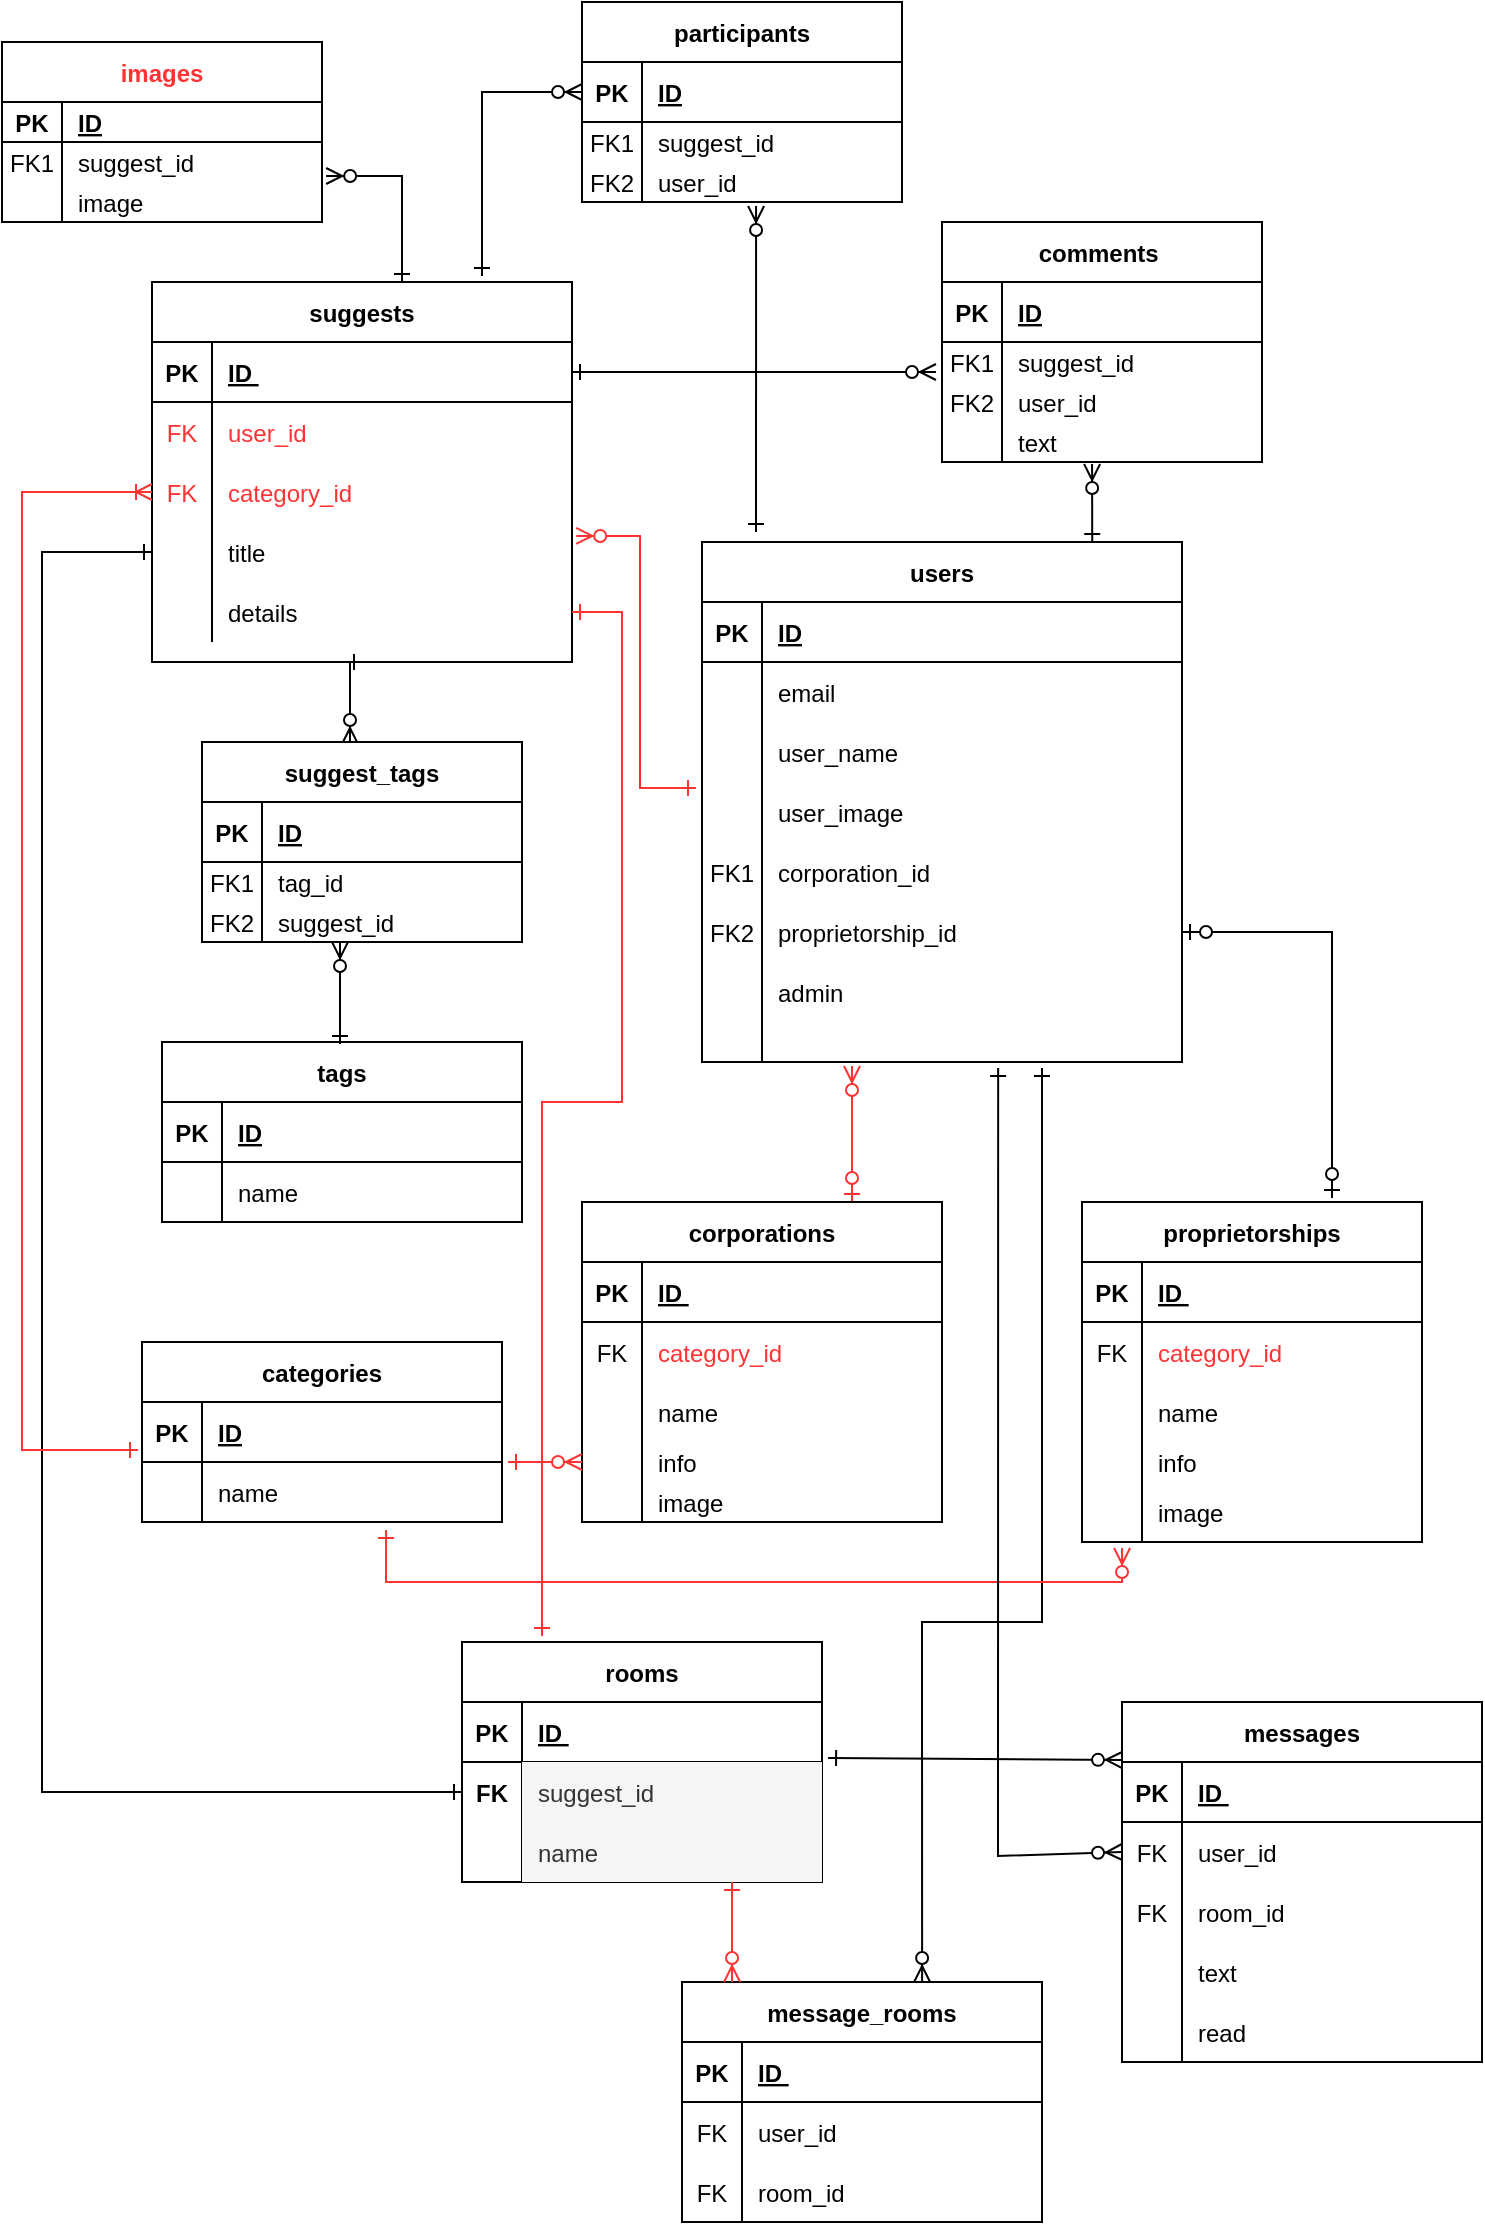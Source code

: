 <mxfile version="14.4.2" type="github" pages="4">
  <diagram id="e63HznIYeLBv3h2SVA6l" name="suggest_1">
    <mxGraphModel dx="833" dy="543" grid="1" gridSize="10" guides="1" tooltips="1" connect="1" arrows="1" fold="1" page="1" pageScale="1" pageWidth="1654" pageHeight="1169" math="0" shadow="0">
      <root>
        <mxCell id="KZWgSlev8RV4S2JhPQcu-0" />
        <mxCell id="KZWgSlev8RV4S2JhPQcu-1" parent="KZWgSlev8RV4S2JhPQcu-0" />
        <mxCell id="OgkT88iQXsMOHe-zkIzj-0" value="tags" style="shape=table;startSize=30;container=1;collapsible=1;childLayout=tableLayout;fixedRows=1;rowLines=0;fontStyle=1;align=center;resizeLast=1;" parent="KZWgSlev8RV4S2JhPQcu-1" vertex="1">
          <mxGeometry x="150" y="530" width="180" height="90" as="geometry" />
        </mxCell>
        <mxCell id="OgkT88iQXsMOHe-zkIzj-1" value="" style="shape=partialRectangle;collapsible=0;dropTarget=0;pointerEvents=0;fillColor=none;points=[[0,0.5],[1,0.5]];portConstraint=eastwest;top=0;left=0;right=0;bottom=1;" parent="OgkT88iQXsMOHe-zkIzj-0" vertex="1">
          <mxGeometry y="30" width="180" height="30" as="geometry" />
        </mxCell>
        <mxCell id="OgkT88iQXsMOHe-zkIzj-2" value="PK" style="shape=partialRectangle;overflow=hidden;connectable=0;fillColor=none;top=0;left=0;bottom=0;right=0;fontStyle=1;" parent="OgkT88iQXsMOHe-zkIzj-1" vertex="1">
          <mxGeometry width="30" height="30" as="geometry" />
        </mxCell>
        <mxCell id="OgkT88iQXsMOHe-zkIzj-3" value="ID" style="shape=partialRectangle;overflow=hidden;connectable=0;fillColor=none;top=0;left=0;bottom=0;right=0;align=left;spacingLeft=6;fontStyle=5;" parent="OgkT88iQXsMOHe-zkIzj-1" vertex="1">
          <mxGeometry x="30" width="150" height="30" as="geometry" />
        </mxCell>
        <mxCell id="OgkT88iQXsMOHe-zkIzj-4" value="" style="shape=partialRectangle;collapsible=0;dropTarget=0;pointerEvents=0;fillColor=none;points=[[0,0.5],[1,0.5]];portConstraint=eastwest;top=0;left=0;right=0;bottom=0;" parent="OgkT88iQXsMOHe-zkIzj-0" vertex="1">
          <mxGeometry y="60" width="180" height="30" as="geometry" />
        </mxCell>
        <mxCell id="OgkT88iQXsMOHe-zkIzj-5" value="" style="shape=partialRectangle;overflow=hidden;connectable=0;fillColor=none;top=0;left=0;bottom=0;right=0;" parent="OgkT88iQXsMOHe-zkIzj-4" vertex="1">
          <mxGeometry width="30" height="30" as="geometry" />
        </mxCell>
        <mxCell id="OgkT88iQXsMOHe-zkIzj-6" value="name" style="shape=partialRectangle;overflow=hidden;connectable=0;fillColor=none;top=0;left=0;bottom=0;right=0;align=left;spacingLeft=6;" parent="OgkT88iQXsMOHe-zkIzj-4" vertex="1">
          <mxGeometry x="30" width="150" height="30" as="geometry" />
        </mxCell>
        <mxCell id="OgkT88iQXsMOHe-zkIzj-7" value="users" style="shape=table;startSize=30;container=1;collapsible=1;childLayout=tableLayout;fixedRows=1;rowLines=0;fontStyle=1;align=center;resizeLast=1;" parent="KZWgSlev8RV4S2JhPQcu-1" vertex="1">
          <mxGeometry x="420" y="280" width="240" height="260" as="geometry" />
        </mxCell>
        <mxCell id="OgkT88iQXsMOHe-zkIzj-8" value="" style="shape=partialRectangle;collapsible=0;dropTarget=0;pointerEvents=0;fillColor=none;points=[[0,0.5],[1,0.5]];portConstraint=eastwest;top=0;left=0;right=0;bottom=1;" parent="OgkT88iQXsMOHe-zkIzj-7" vertex="1">
          <mxGeometry y="30" width="240" height="30" as="geometry" />
        </mxCell>
        <mxCell id="OgkT88iQXsMOHe-zkIzj-9" value="PK" style="shape=partialRectangle;overflow=hidden;connectable=0;fillColor=none;top=0;left=0;bottom=0;right=0;fontStyle=1;" parent="OgkT88iQXsMOHe-zkIzj-8" vertex="1">
          <mxGeometry width="30" height="30" as="geometry" />
        </mxCell>
        <mxCell id="OgkT88iQXsMOHe-zkIzj-10" value="ID" style="shape=partialRectangle;overflow=hidden;connectable=0;fillColor=none;top=0;left=0;bottom=0;right=0;align=left;spacingLeft=6;fontStyle=5;" parent="OgkT88iQXsMOHe-zkIzj-8" vertex="1">
          <mxGeometry x="30" width="210" height="30" as="geometry" />
        </mxCell>
        <mxCell id="OgkT88iQXsMOHe-zkIzj-11" value="" style="shape=partialRectangle;collapsible=0;dropTarget=0;pointerEvents=0;fillColor=none;points=[[0,0.5],[1,0.5]];portConstraint=eastwest;top=0;left=0;right=0;bottom=0;" parent="OgkT88iQXsMOHe-zkIzj-7" vertex="1">
          <mxGeometry y="60" width="240" height="30" as="geometry" />
        </mxCell>
        <mxCell id="OgkT88iQXsMOHe-zkIzj-12" value="" style="shape=partialRectangle;overflow=hidden;connectable=0;fillColor=none;top=0;left=0;bottom=0;right=0;" parent="OgkT88iQXsMOHe-zkIzj-11" vertex="1">
          <mxGeometry width="30" height="30" as="geometry" />
        </mxCell>
        <mxCell id="OgkT88iQXsMOHe-zkIzj-13" value="email" style="shape=partialRectangle;overflow=hidden;connectable=0;fillColor=none;top=0;left=0;bottom=0;right=0;align=left;spacingLeft=6;" parent="OgkT88iQXsMOHe-zkIzj-11" vertex="1">
          <mxGeometry x="30" width="210" height="30" as="geometry" />
        </mxCell>
        <mxCell id="OgkT88iQXsMOHe-zkIzj-14" value="" style="shape=partialRectangle;collapsible=0;dropTarget=0;pointerEvents=0;fillColor=none;points=[[0,0.5],[1,0.5]];portConstraint=eastwest;top=0;left=0;right=0;bottom=0;" parent="OgkT88iQXsMOHe-zkIzj-7" vertex="1">
          <mxGeometry y="90" width="240" height="30" as="geometry" />
        </mxCell>
        <mxCell id="OgkT88iQXsMOHe-zkIzj-15" value="" style="shape=partialRectangle;overflow=hidden;connectable=0;fillColor=none;top=0;left=0;bottom=0;right=0;" parent="OgkT88iQXsMOHe-zkIzj-14" vertex="1">
          <mxGeometry width="30" height="30" as="geometry" />
        </mxCell>
        <mxCell id="OgkT88iQXsMOHe-zkIzj-16" value="user_name" style="shape=partialRectangle;overflow=hidden;connectable=0;fillColor=none;top=0;left=0;bottom=0;right=0;align=left;spacingLeft=6;" parent="OgkT88iQXsMOHe-zkIzj-14" vertex="1">
          <mxGeometry x="30" width="210" height="30" as="geometry" />
        </mxCell>
        <mxCell id="OgkT88iQXsMOHe-zkIzj-17" style="shape=partialRectangle;collapsible=0;dropTarget=0;pointerEvents=0;fillColor=none;points=[[0,0.5],[1,0.5]];portConstraint=eastwest;top=0;left=0;right=0;bottom=0;" parent="OgkT88iQXsMOHe-zkIzj-7" vertex="1">
          <mxGeometry y="120" width="240" height="30" as="geometry" />
        </mxCell>
        <mxCell id="OgkT88iQXsMOHe-zkIzj-18" style="shape=partialRectangle;overflow=hidden;connectable=0;fillColor=none;top=0;left=0;bottom=0;right=0;" parent="OgkT88iQXsMOHe-zkIzj-17" vertex="1">
          <mxGeometry width="30" height="30" as="geometry" />
        </mxCell>
        <mxCell id="OgkT88iQXsMOHe-zkIzj-19" value="user_image" style="shape=partialRectangle;overflow=hidden;connectable=0;fillColor=none;top=0;left=0;bottom=0;right=0;align=left;spacingLeft=6;" parent="OgkT88iQXsMOHe-zkIzj-17" vertex="1">
          <mxGeometry x="30" width="210" height="30" as="geometry" />
        </mxCell>
        <mxCell id="OgkT88iQXsMOHe-zkIzj-20" style="shape=partialRectangle;collapsible=0;dropTarget=0;pointerEvents=0;fillColor=none;points=[[0,0.5],[1,0.5]];portConstraint=eastwest;top=0;left=0;right=0;bottom=0;" parent="OgkT88iQXsMOHe-zkIzj-7" vertex="1">
          <mxGeometry y="150" width="240" height="30" as="geometry" />
        </mxCell>
        <mxCell id="OgkT88iQXsMOHe-zkIzj-21" value="FK1" style="shape=partialRectangle;overflow=hidden;connectable=0;fillColor=none;top=0;left=0;bottom=0;right=0;" parent="OgkT88iQXsMOHe-zkIzj-20" vertex="1">
          <mxGeometry width="30" height="30" as="geometry" />
        </mxCell>
        <mxCell id="OgkT88iQXsMOHe-zkIzj-22" value="corporation_id" style="shape=partialRectangle;overflow=hidden;connectable=0;fillColor=none;top=0;left=0;bottom=0;right=0;align=left;spacingLeft=6;" parent="OgkT88iQXsMOHe-zkIzj-20" vertex="1">
          <mxGeometry x="30" width="210" height="30" as="geometry" />
        </mxCell>
        <mxCell id="OgkT88iQXsMOHe-zkIzj-23" style="shape=partialRectangle;collapsible=0;dropTarget=0;pointerEvents=0;fillColor=none;points=[[0,0.5],[1,0.5]];portConstraint=eastwest;top=0;left=0;right=0;bottom=0;" parent="OgkT88iQXsMOHe-zkIzj-7" vertex="1">
          <mxGeometry y="180" width="240" height="30" as="geometry" />
        </mxCell>
        <mxCell id="OgkT88iQXsMOHe-zkIzj-24" value="FK2" style="shape=partialRectangle;overflow=hidden;connectable=0;fillColor=none;top=0;left=0;bottom=0;right=0;" parent="OgkT88iQXsMOHe-zkIzj-23" vertex="1">
          <mxGeometry width="30" height="30" as="geometry" />
        </mxCell>
        <mxCell id="OgkT88iQXsMOHe-zkIzj-25" value="proprietorship_id" style="shape=partialRectangle;overflow=hidden;connectable=0;fillColor=none;top=0;left=0;bottom=0;right=0;align=left;spacingLeft=6;" parent="OgkT88iQXsMOHe-zkIzj-23" vertex="1">
          <mxGeometry x="30" width="210" height="30" as="geometry" />
        </mxCell>
        <mxCell id="OgkT88iQXsMOHe-zkIzj-26" style="shape=partialRectangle;collapsible=0;dropTarget=0;pointerEvents=0;fillColor=none;points=[[0,0.5],[1,0.5]];portConstraint=eastwest;top=0;left=0;right=0;bottom=0;" parent="OgkT88iQXsMOHe-zkIzj-7" vertex="1">
          <mxGeometry y="210" width="240" height="30" as="geometry" />
        </mxCell>
        <mxCell id="OgkT88iQXsMOHe-zkIzj-27" style="shape=partialRectangle;overflow=hidden;connectable=0;fillColor=none;top=0;left=0;bottom=0;right=0;" parent="OgkT88iQXsMOHe-zkIzj-26" vertex="1">
          <mxGeometry width="30" height="30" as="geometry" />
        </mxCell>
        <mxCell id="OgkT88iQXsMOHe-zkIzj-28" value="admin" style="shape=partialRectangle;overflow=hidden;connectable=0;fillColor=none;top=0;left=0;bottom=0;right=0;align=left;spacingLeft=6;" parent="OgkT88iQXsMOHe-zkIzj-26" vertex="1">
          <mxGeometry x="30" width="210" height="30" as="geometry" />
        </mxCell>
        <mxCell id="OgkT88iQXsMOHe-zkIzj-29" style="shape=partialRectangle;collapsible=0;dropTarget=0;pointerEvents=0;fillColor=none;points=[[0,0.5],[1,0.5]];portConstraint=eastwest;top=0;left=0;right=0;bottom=0;" parent="OgkT88iQXsMOHe-zkIzj-7" vertex="1">
          <mxGeometry y="240" width="240" height="20" as="geometry" />
        </mxCell>
        <mxCell id="OgkT88iQXsMOHe-zkIzj-30" style="shape=partialRectangle;overflow=hidden;connectable=0;fillColor=none;top=0;left=0;bottom=0;right=0;" parent="OgkT88iQXsMOHe-zkIzj-29" vertex="1">
          <mxGeometry width="30" height="20" as="geometry" />
        </mxCell>
        <mxCell id="OgkT88iQXsMOHe-zkIzj-31" value="" style="shape=partialRectangle;overflow=hidden;connectable=0;fillColor=none;top=0;left=0;bottom=0;right=0;align=left;spacingLeft=6;" parent="OgkT88iQXsMOHe-zkIzj-29" vertex="1">
          <mxGeometry x="30" width="210" height="20" as="geometry" />
        </mxCell>
        <mxCell id="OgkT88iQXsMOHe-zkIzj-32" style="rounded=0;orthogonalLoop=1;jettySize=auto;html=1;edgeStyle=elbowEdgeStyle;endArrow=ERzeroToMany;endFill=1;entryX=0.463;entryY=0.01;entryDx=0;entryDy=0;entryPerimeter=0;startArrow=ERone;startFill=0;exitX=0.5;exitY=1;exitDx=0;exitDy=0;" parent="KZWgSlev8RV4S2JhPQcu-1" source="OgkT88iQXsMOHe-zkIzj-33" target="OgkT88iQXsMOHe-zkIzj-49" edge="1">
          <mxGeometry relative="1" as="geometry">
            <mxPoint x="244" y="340" as="sourcePoint" />
            <mxPoint x="244" y="340" as="targetPoint" />
            <Array as="points">
              <mxPoint x="244" y="356" />
            </Array>
          </mxGeometry>
        </mxCell>
        <mxCell id="OgkT88iQXsMOHe-zkIzj-33" value="suggests" style="shape=table;startSize=30;container=1;collapsible=1;childLayout=tableLayout;fixedRows=1;rowLines=0;fontStyle=1;align=center;resizeLast=1;" parent="KZWgSlev8RV4S2JhPQcu-1" vertex="1">
          <mxGeometry x="145" y="150" width="210" height="190" as="geometry" />
        </mxCell>
        <mxCell id="OgkT88iQXsMOHe-zkIzj-34" value="" style="shape=partialRectangle;collapsible=0;dropTarget=0;pointerEvents=0;fillColor=none;points=[[0,0.5],[1,0.5]];portConstraint=eastwest;top=0;left=0;right=0;bottom=1;" parent="OgkT88iQXsMOHe-zkIzj-33" vertex="1">
          <mxGeometry y="30" width="210" height="30" as="geometry" />
        </mxCell>
        <mxCell id="OgkT88iQXsMOHe-zkIzj-35" value="PK" style="shape=partialRectangle;overflow=hidden;connectable=0;fillColor=none;top=0;left=0;bottom=0;right=0;fontStyle=1;" parent="OgkT88iQXsMOHe-zkIzj-34" vertex="1">
          <mxGeometry width="30" height="30" as="geometry" />
        </mxCell>
        <mxCell id="OgkT88iQXsMOHe-zkIzj-36" value="ID " style="shape=partialRectangle;overflow=hidden;connectable=0;fillColor=none;top=0;left=0;bottom=0;right=0;align=left;spacingLeft=6;fontStyle=5;" parent="OgkT88iQXsMOHe-zkIzj-34" vertex="1">
          <mxGeometry x="30" width="180" height="30" as="geometry" />
        </mxCell>
        <mxCell id="OgkT88iQXsMOHe-zkIzj-37" style="shape=partialRectangle;collapsible=0;dropTarget=0;pointerEvents=0;fillColor=none;points=[[0,0.5],[1,0.5]];portConstraint=eastwest;top=0;left=0;right=0;bottom=0;" parent="OgkT88iQXsMOHe-zkIzj-33" vertex="1">
          <mxGeometry y="60" width="210" height="30" as="geometry" />
        </mxCell>
        <mxCell id="OgkT88iQXsMOHe-zkIzj-38" value="FK" style="shape=partialRectangle;overflow=hidden;connectable=0;fillColor=none;top=0;left=0;bottom=0;right=0;fontColor=#FF3333;" parent="OgkT88iQXsMOHe-zkIzj-37" vertex="1">
          <mxGeometry width="30" height="30" as="geometry" />
        </mxCell>
        <mxCell id="OgkT88iQXsMOHe-zkIzj-39" value="user_id" style="shape=partialRectangle;overflow=hidden;connectable=0;fillColor=none;top=0;left=0;bottom=0;right=0;align=left;spacingLeft=6;fontColor=#FF3333;" parent="OgkT88iQXsMOHe-zkIzj-37" vertex="1">
          <mxGeometry x="30" width="180" height="30" as="geometry" />
        </mxCell>
        <mxCell id="OgkT88iQXsMOHe-zkIzj-40" style="shape=partialRectangle;collapsible=0;dropTarget=0;pointerEvents=0;fillColor=none;points=[[0,0.5],[1,0.5]];portConstraint=eastwest;top=0;left=0;right=0;bottom=0;" parent="OgkT88iQXsMOHe-zkIzj-33" vertex="1">
          <mxGeometry y="90" width="210" height="30" as="geometry" />
        </mxCell>
        <mxCell id="OgkT88iQXsMOHe-zkIzj-41" style="shape=partialRectangle;overflow=hidden;connectable=0;fillColor=none;top=0;left=0;bottom=0;right=0;" parent="OgkT88iQXsMOHe-zkIzj-40" vertex="1">
          <mxGeometry width="30" height="30" as="geometry" />
        </mxCell>
        <mxCell id="OgkT88iQXsMOHe-zkIzj-42" value="category_id" style="shape=partialRectangle;overflow=hidden;connectable=0;fillColor=none;top=0;left=0;bottom=0;right=0;align=left;spacingLeft=6;strokeColor=#FF3333;fontColor=#FF3333;" parent="OgkT88iQXsMOHe-zkIzj-40" vertex="1">
          <mxGeometry x="30" width="180" height="30" as="geometry" />
        </mxCell>
        <mxCell id="OgkT88iQXsMOHe-zkIzj-43" value="" style="shape=partialRectangle;collapsible=0;dropTarget=0;pointerEvents=0;fillColor=none;points=[[0,0.5],[1,0.5]];portConstraint=eastwest;top=0;left=0;right=0;bottom=0;" parent="OgkT88iQXsMOHe-zkIzj-33" vertex="1">
          <mxGeometry y="120" width="210" height="30" as="geometry" />
        </mxCell>
        <mxCell id="OgkT88iQXsMOHe-zkIzj-44" value="" style="shape=partialRectangle;overflow=hidden;connectable=0;fillColor=none;top=0;left=0;bottom=0;right=0;" parent="OgkT88iQXsMOHe-zkIzj-43" vertex="1">
          <mxGeometry width="30" height="30" as="geometry" />
        </mxCell>
        <mxCell id="OgkT88iQXsMOHe-zkIzj-45" value="title" style="shape=partialRectangle;overflow=hidden;connectable=0;fillColor=none;top=0;left=0;bottom=0;right=0;align=left;spacingLeft=6;" parent="OgkT88iQXsMOHe-zkIzj-43" vertex="1">
          <mxGeometry x="30" width="180" height="30" as="geometry" />
        </mxCell>
        <mxCell id="OgkT88iQXsMOHe-zkIzj-46" style="shape=partialRectangle;collapsible=0;dropTarget=0;pointerEvents=0;fillColor=none;points=[[0,0.5],[1,0.5]];portConstraint=eastwest;top=0;left=0;right=0;bottom=0;" parent="OgkT88iQXsMOHe-zkIzj-33" vertex="1">
          <mxGeometry y="150" width="210" height="30" as="geometry" />
        </mxCell>
        <mxCell id="OgkT88iQXsMOHe-zkIzj-47" style="shape=partialRectangle;overflow=hidden;connectable=0;fillColor=none;top=0;left=0;bottom=0;right=0;" parent="OgkT88iQXsMOHe-zkIzj-46" vertex="1">
          <mxGeometry width="30" height="30" as="geometry" />
        </mxCell>
        <mxCell id="OgkT88iQXsMOHe-zkIzj-48" value="details" style="shape=partialRectangle;overflow=hidden;connectable=0;fillColor=none;top=0;left=0;bottom=0;right=0;align=left;spacingLeft=6;" parent="OgkT88iQXsMOHe-zkIzj-46" vertex="1">
          <mxGeometry x="30" width="180" height="30" as="geometry" />
        </mxCell>
        <mxCell id="OgkT88iQXsMOHe-zkIzj-49" value="suggest_tags" style="shape=table;startSize=30;container=1;collapsible=1;childLayout=tableLayout;fixedRows=1;rowLines=0;fontStyle=1;align=center;resizeLast=1;" parent="KZWgSlev8RV4S2JhPQcu-1" vertex="1">
          <mxGeometry x="170" y="380" width="160" height="100" as="geometry" />
        </mxCell>
        <mxCell id="OgkT88iQXsMOHe-zkIzj-50" value="" style="shape=partialRectangle;collapsible=0;dropTarget=0;pointerEvents=0;fillColor=none;points=[[0,0.5],[1,0.5]];portConstraint=eastwest;top=0;left=0;right=0;bottom=1;" parent="OgkT88iQXsMOHe-zkIzj-49" vertex="1">
          <mxGeometry y="30" width="160" height="30" as="geometry" />
        </mxCell>
        <mxCell id="OgkT88iQXsMOHe-zkIzj-51" value="PK" style="shape=partialRectangle;overflow=hidden;connectable=0;fillColor=none;top=0;left=0;bottom=0;right=0;fontStyle=1;" parent="OgkT88iQXsMOHe-zkIzj-50" vertex="1">
          <mxGeometry width="30" height="30" as="geometry" />
        </mxCell>
        <mxCell id="OgkT88iQXsMOHe-zkIzj-52" value="ID" style="shape=partialRectangle;overflow=hidden;connectable=0;fillColor=none;top=0;left=0;bottom=0;right=0;align=left;spacingLeft=6;fontStyle=5;" parent="OgkT88iQXsMOHe-zkIzj-50" vertex="1">
          <mxGeometry x="30" width="130" height="30" as="geometry" />
        </mxCell>
        <mxCell id="OgkT88iQXsMOHe-zkIzj-53" value="" style="shape=partialRectangle;collapsible=0;dropTarget=0;pointerEvents=0;fillColor=none;points=[[0,0.5],[1,0.5]];portConstraint=eastwest;top=0;left=0;right=0;bottom=0;" parent="OgkT88iQXsMOHe-zkIzj-49" vertex="1">
          <mxGeometry y="60" width="160" height="20" as="geometry" />
        </mxCell>
        <mxCell id="OgkT88iQXsMOHe-zkIzj-54" value="FK1" style="shape=partialRectangle;overflow=hidden;connectable=0;fillColor=none;top=0;left=0;bottom=0;right=0;" parent="OgkT88iQXsMOHe-zkIzj-53" vertex="1">
          <mxGeometry width="30" height="20" as="geometry" />
        </mxCell>
        <mxCell id="OgkT88iQXsMOHe-zkIzj-55" value="tag_id" style="shape=partialRectangle;overflow=hidden;connectable=0;fillColor=none;top=0;left=0;bottom=0;right=0;align=left;spacingLeft=6;" parent="OgkT88iQXsMOHe-zkIzj-53" vertex="1">
          <mxGeometry x="30" width="130" height="20" as="geometry" />
        </mxCell>
        <mxCell id="OgkT88iQXsMOHe-zkIzj-56" value="" style="shape=partialRectangle;collapsible=0;dropTarget=0;pointerEvents=0;fillColor=none;points=[[0,0.5],[1,0.5]];portConstraint=eastwest;top=0;left=0;right=0;bottom=0;" parent="OgkT88iQXsMOHe-zkIzj-49" vertex="1">
          <mxGeometry y="80" width="160" height="20" as="geometry" />
        </mxCell>
        <mxCell id="OgkT88iQXsMOHe-zkIzj-57" value="FK2" style="shape=partialRectangle;overflow=hidden;connectable=0;fillColor=none;top=0;left=0;bottom=0;right=0;" parent="OgkT88iQXsMOHe-zkIzj-56" vertex="1">
          <mxGeometry width="30" height="20" as="geometry" />
        </mxCell>
        <mxCell id="OgkT88iQXsMOHe-zkIzj-58" value="suggest_id" style="shape=partialRectangle;overflow=hidden;connectable=0;fillColor=none;top=0;left=0;bottom=0;right=0;align=left;spacingLeft=6;" parent="OgkT88iQXsMOHe-zkIzj-56" vertex="1">
          <mxGeometry x="30" width="130" height="20" as="geometry" />
        </mxCell>
        <mxCell id="OgkT88iQXsMOHe-zkIzj-59" style="edgeStyle=none;rounded=0;orthogonalLoop=1;jettySize=auto;html=1;exitX=0.75;exitY=0;exitDx=0;exitDy=0;startArrow=ERzeroToOne;startFill=1;endArrow=ERzeroToMany;endFill=1;strokeColor=#FF3333;" parent="KZWgSlev8RV4S2JhPQcu-1" source="OgkT88iQXsMOHe-zkIzj-60" edge="1">
          <mxGeometry relative="1" as="geometry">
            <mxPoint x="495" y="542" as="targetPoint" />
          </mxGeometry>
        </mxCell>
        <mxCell id="OgkT88iQXsMOHe-zkIzj-60" value="corporations" style="shape=table;startSize=30;container=1;collapsible=1;childLayout=tableLayout;fixedRows=1;rowLines=0;fontStyle=1;align=center;resizeLast=1;" parent="KZWgSlev8RV4S2JhPQcu-1" vertex="1">
          <mxGeometry x="360" y="610" width="180" height="160" as="geometry" />
        </mxCell>
        <mxCell id="OgkT88iQXsMOHe-zkIzj-61" value="" style="shape=partialRectangle;collapsible=0;dropTarget=0;pointerEvents=0;fillColor=none;points=[[0,0.5],[1,0.5]];portConstraint=eastwest;top=0;left=0;right=0;bottom=1;" parent="OgkT88iQXsMOHe-zkIzj-60" vertex="1">
          <mxGeometry y="30" width="180" height="30" as="geometry" />
        </mxCell>
        <mxCell id="OgkT88iQXsMOHe-zkIzj-62" value="PK" style="shape=partialRectangle;overflow=hidden;connectable=0;fillColor=none;top=0;left=0;bottom=0;right=0;fontStyle=1;" parent="OgkT88iQXsMOHe-zkIzj-61" vertex="1">
          <mxGeometry width="30" height="30" as="geometry" />
        </mxCell>
        <mxCell id="OgkT88iQXsMOHe-zkIzj-63" value="ID " style="shape=partialRectangle;overflow=hidden;connectable=0;fillColor=none;top=0;left=0;bottom=0;right=0;align=left;spacingLeft=6;fontStyle=5;" parent="OgkT88iQXsMOHe-zkIzj-61" vertex="1">
          <mxGeometry x="30" width="150" height="30" as="geometry" />
        </mxCell>
        <mxCell id="OgkT88iQXsMOHe-zkIzj-64" style="shape=partialRectangle;collapsible=0;dropTarget=0;pointerEvents=0;fillColor=none;points=[[0,0.5],[1,0.5]];portConstraint=eastwest;top=0;left=0;right=0;bottom=0;" parent="OgkT88iQXsMOHe-zkIzj-60" vertex="1">
          <mxGeometry y="60" width="180" height="30" as="geometry" />
        </mxCell>
        <mxCell id="OgkT88iQXsMOHe-zkIzj-65" value="FK" style="shape=partialRectangle;overflow=hidden;connectable=0;fillColor=none;top=0;left=0;bottom=0;right=0;strokeColor=#FF3333;" parent="OgkT88iQXsMOHe-zkIzj-64" vertex="1">
          <mxGeometry width="30" height="30" as="geometry" />
        </mxCell>
        <mxCell id="OgkT88iQXsMOHe-zkIzj-66" value="category_id" style="shape=partialRectangle;overflow=hidden;connectable=0;fillColor=none;top=0;left=0;bottom=0;right=0;align=left;spacingLeft=6;fontColor=#FF3333;" parent="OgkT88iQXsMOHe-zkIzj-64" vertex="1">
          <mxGeometry x="30" width="150" height="30" as="geometry" />
        </mxCell>
        <mxCell id="OgkT88iQXsMOHe-zkIzj-67" style="shape=partialRectangle;collapsible=0;dropTarget=0;pointerEvents=0;fillColor=none;points=[[0,0.5],[1,0.5]];portConstraint=eastwest;top=0;left=0;right=0;bottom=0;" parent="OgkT88iQXsMOHe-zkIzj-60" vertex="1">
          <mxGeometry y="90" width="180" height="30" as="geometry" />
        </mxCell>
        <mxCell id="OgkT88iQXsMOHe-zkIzj-68" value="" style="shape=partialRectangle;overflow=hidden;connectable=0;fillColor=none;top=0;left=0;bottom=0;right=0;" parent="OgkT88iQXsMOHe-zkIzj-67" vertex="1">
          <mxGeometry width="30" height="30" as="geometry" />
        </mxCell>
        <mxCell id="OgkT88iQXsMOHe-zkIzj-69" value="name" style="shape=partialRectangle;overflow=hidden;connectable=0;fillColor=none;top=0;left=0;bottom=0;right=0;align=left;spacingLeft=6;" parent="OgkT88iQXsMOHe-zkIzj-67" vertex="1">
          <mxGeometry x="30" width="150" height="30" as="geometry" />
        </mxCell>
        <mxCell id="OgkT88iQXsMOHe-zkIzj-70" value="" style="shape=partialRectangle;collapsible=0;dropTarget=0;pointerEvents=0;fillColor=none;points=[[0,0.5],[1,0.5]];portConstraint=eastwest;top=0;left=0;right=0;bottom=0;" parent="OgkT88iQXsMOHe-zkIzj-60" vertex="1">
          <mxGeometry y="120" width="180" height="20" as="geometry" />
        </mxCell>
        <mxCell id="OgkT88iQXsMOHe-zkIzj-71" value="" style="shape=partialRectangle;overflow=hidden;connectable=0;fillColor=none;top=0;left=0;bottom=0;right=0;" parent="OgkT88iQXsMOHe-zkIzj-70" vertex="1">
          <mxGeometry width="30" height="20" as="geometry" />
        </mxCell>
        <mxCell id="OgkT88iQXsMOHe-zkIzj-72" value="info" style="shape=partialRectangle;overflow=hidden;connectable=0;fillColor=none;top=0;left=0;bottom=0;right=0;align=left;spacingLeft=6;" parent="OgkT88iQXsMOHe-zkIzj-70" vertex="1">
          <mxGeometry x="30" width="150" height="20" as="geometry" />
        </mxCell>
        <mxCell id="OgkT88iQXsMOHe-zkIzj-73" style="shape=partialRectangle;collapsible=0;dropTarget=0;pointerEvents=0;fillColor=none;points=[[0,0.5],[1,0.5]];portConstraint=eastwest;top=0;left=0;right=0;bottom=0;" parent="OgkT88iQXsMOHe-zkIzj-60" vertex="1">
          <mxGeometry y="140" width="180" height="20" as="geometry" />
        </mxCell>
        <mxCell id="OgkT88iQXsMOHe-zkIzj-74" style="shape=partialRectangle;overflow=hidden;connectable=0;fillColor=none;top=0;left=0;bottom=0;right=0;" parent="OgkT88iQXsMOHe-zkIzj-73" vertex="1">
          <mxGeometry width="30" height="20" as="geometry" />
        </mxCell>
        <mxCell id="OgkT88iQXsMOHe-zkIzj-75" value="image" style="shape=partialRectangle;overflow=hidden;connectable=0;fillColor=none;top=0;left=0;bottom=0;right=0;align=left;spacingLeft=6;" parent="OgkT88iQXsMOHe-zkIzj-73" vertex="1">
          <mxGeometry x="30" width="150" height="20" as="geometry" />
        </mxCell>
        <mxCell id="OgkT88iQXsMOHe-zkIzj-76" style="edgeStyle=none;rounded=0;orthogonalLoop=1;jettySize=auto;html=1;entryX=1;entryY=0.5;entryDx=0;entryDy=0;startArrow=ERzeroToOne;startFill=1;endArrow=ERzeroToOne;endFill=1;" parent="KZWgSlev8RV4S2JhPQcu-1" target="OgkT88iQXsMOHe-zkIzj-23" edge="1">
          <mxGeometry relative="1" as="geometry">
            <mxPoint x="735" y="608" as="sourcePoint" />
            <Array as="points">
              <mxPoint x="735" y="475" />
            </Array>
          </mxGeometry>
        </mxCell>
        <mxCell id="OgkT88iQXsMOHe-zkIzj-77" value="proprietorships" style="shape=table;startSize=30;container=1;collapsible=1;childLayout=tableLayout;fixedRows=1;rowLines=0;fontStyle=1;align=center;resizeLast=1;" parent="KZWgSlev8RV4S2JhPQcu-1" vertex="1">
          <mxGeometry x="610" y="610" width="170" height="170" as="geometry" />
        </mxCell>
        <mxCell id="OgkT88iQXsMOHe-zkIzj-78" value="" style="shape=partialRectangle;collapsible=0;dropTarget=0;pointerEvents=0;fillColor=none;points=[[0,0.5],[1,0.5]];portConstraint=eastwest;top=0;left=0;right=0;bottom=1;" parent="OgkT88iQXsMOHe-zkIzj-77" vertex="1">
          <mxGeometry y="30" width="170" height="30" as="geometry" />
        </mxCell>
        <mxCell id="OgkT88iQXsMOHe-zkIzj-79" value="PK" style="shape=partialRectangle;overflow=hidden;connectable=0;fillColor=none;top=0;left=0;bottom=0;right=0;fontStyle=1;" parent="OgkT88iQXsMOHe-zkIzj-78" vertex="1">
          <mxGeometry width="30" height="30" as="geometry" />
        </mxCell>
        <mxCell id="OgkT88iQXsMOHe-zkIzj-80" value="ID " style="shape=partialRectangle;overflow=hidden;connectable=0;fillColor=none;top=0;left=0;bottom=0;right=0;align=left;spacingLeft=6;fontStyle=5;" parent="OgkT88iQXsMOHe-zkIzj-78" vertex="1">
          <mxGeometry x="30" width="140" height="30" as="geometry" />
        </mxCell>
        <mxCell id="OgkT88iQXsMOHe-zkIzj-81" style="shape=partialRectangle;collapsible=0;dropTarget=0;pointerEvents=0;fillColor=none;points=[[0,0.5],[1,0.5]];portConstraint=eastwest;top=0;left=0;right=0;bottom=0;" parent="OgkT88iQXsMOHe-zkIzj-77" vertex="1">
          <mxGeometry y="60" width="170" height="30" as="geometry" />
        </mxCell>
        <mxCell id="OgkT88iQXsMOHe-zkIzj-82" value="FK" style="shape=partialRectangle;overflow=hidden;connectable=0;fillColor=none;top=0;left=0;bottom=0;right=0;strokeColor=#FF3333;" parent="OgkT88iQXsMOHe-zkIzj-81" vertex="1">
          <mxGeometry width="30" height="30" as="geometry" />
        </mxCell>
        <mxCell id="OgkT88iQXsMOHe-zkIzj-83" value="category_id" style="shape=partialRectangle;overflow=hidden;connectable=0;fillColor=none;top=0;left=0;bottom=0;right=0;align=left;spacingLeft=6;strokeColor=#FF3333;fontColor=#FF3333;" parent="OgkT88iQXsMOHe-zkIzj-81" vertex="1">
          <mxGeometry x="30" width="140" height="30" as="geometry" />
        </mxCell>
        <mxCell id="OgkT88iQXsMOHe-zkIzj-84" style="shape=partialRectangle;collapsible=0;dropTarget=0;pointerEvents=0;fillColor=none;points=[[0,0.5],[1,0.5]];portConstraint=eastwest;top=0;left=0;right=0;bottom=0;" parent="OgkT88iQXsMOHe-zkIzj-77" vertex="1">
          <mxGeometry y="90" width="170" height="30" as="geometry" />
        </mxCell>
        <mxCell id="OgkT88iQXsMOHe-zkIzj-85" value="" style="shape=partialRectangle;overflow=hidden;connectable=0;fillColor=none;top=0;left=0;bottom=0;right=0;" parent="OgkT88iQXsMOHe-zkIzj-84" vertex="1">
          <mxGeometry width="30" height="30" as="geometry" />
        </mxCell>
        <mxCell id="OgkT88iQXsMOHe-zkIzj-86" value="name" style="shape=partialRectangle;overflow=hidden;connectable=0;fillColor=none;top=0;left=0;bottom=0;right=0;align=left;spacingLeft=6;" parent="OgkT88iQXsMOHe-zkIzj-84" vertex="1">
          <mxGeometry x="30" width="140" height="30" as="geometry" />
        </mxCell>
        <mxCell id="OgkT88iQXsMOHe-zkIzj-87" value="" style="shape=partialRectangle;collapsible=0;dropTarget=0;pointerEvents=0;fillColor=none;points=[[0,0.5],[1,0.5]];portConstraint=eastwest;top=0;left=0;right=0;bottom=0;" parent="OgkT88iQXsMOHe-zkIzj-77" vertex="1">
          <mxGeometry y="120" width="170" height="20" as="geometry" />
        </mxCell>
        <mxCell id="OgkT88iQXsMOHe-zkIzj-88" value="" style="shape=partialRectangle;overflow=hidden;connectable=0;fillColor=none;top=0;left=0;bottom=0;right=0;" parent="OgkT88iQXsMOHe-zkIzj-87" vertex="1">
          <mxGeometry width="30" height="20" as="geometry" />
        </mxCell>
        <mxCell id="OgkT88iQXsMOHe-zkIzj-89" value="info" style="shape=partialRectangle;overflow=hidden;connectable=0;fillColor=none;top=0;left=0;bottom=0;right=0;align=left;spacingLeft=6;" parent="OgkT88iQXsMOHe-zkIzj-87" vertex="1">
          <mxGeometry x="30" width="140" height="20" as="geometry" />
        </mxCell>
        <mxCell id="OgkT88iQXsMOHe-zkIzj-90" style="shape=partialRectangle;collapsible=0;dropTarget=0;pointerEvents=0;fillColor=none;points=[[0,0.5],[1,0.5]];portConstraint=eastwest;top=0;left=0;right=0;bottom=0;" parent="OgkT88iQXsMOHe-zkIzj-77" vertex="1">
          <mxGeometry y="140" width="170" height="30" as="geometry" />
        </mxCell>
        <mxCell id="OgkT88iQXsMOHe-zkIzj-91" style="shape=partialRectangle;overflow=hidden;connectable=0;fillColor=none;top=0;left=0;bottom=0;right=0;" parent="OgkT88iQXsMOHe-zkIzj-90" vertex="1">
          <mxGeometry width="30" height="30" as="geometry" />
        </mxCell>
        <mxCell id="OgkT88iQXsMOHe-zkIzj-92" value="image" style="shape=partialRectangle;overflow=hidden;connectable=0;fillColor=none;top=0;left=0;bottom=0;right=0;align=left;spacingLeft=6;" parent="OgkT88iQXsMOHe-zkIzj-90" vertex="1">
          <mxGeometry x="30" width="140" height="30" as="geometry" />
        </mxCell>
        <mxCell id="OgkT88iQXsMOHe-zkIzj-93" value="images" style="shape=table;startSize=30;container=1;collapsible=1;childLayout=tableLayout;fixedRows=1;rowLines=0;fontStyle=1;align=center;resizeLast=1;fontColor=#FF3333;" parent="KZWgSlev8RV4S2JhPQcu-1" vertex="1">
          <mxGeometry x="70" y="30" width="160" height="90" as="geometry" />
        </mxCell>
        <mxCell id="OgkT88iQXsMOHe-zkIzj-94" value="" style="shape=partialRectangle;collapsible=0;dropTarget=0;pointerEvents=0;fillColor=none;points=[[0,0.5],[1,0.5]];portConstraint=eastwest;top=0;left=0;right=0;bottom=1;" parent="OgkT88iQXsMOHe-zkIzj-93" vertex="1">
          <mxGeometry y="30" width="160" height="20" as="geometry" />
        </mxCell>
        <mxCell id="OgkT88iQXsMOHe-zkIzj-95" value="PK" style="shape=partialRectangle;overflow=hidden;connectable=0;fillColor=none;top=0;left=0;bottom=0;right=0;fontStyle=1;" parent="OgkT88iQXsMOHe-zkIzj-94" vertex="1">
          <mxGeometry width="30" height="20" as="geometry" />
        </mxCell>
        <mxCell id="OgkT88iQXsMOHe-zkIzj-96" value="ID" style="shape=partialRectangle;overflow=hidden;connectable=0;fillColor=none;top=0;left=0;bottom=0;right=0;align=left;spacingLeft=6;fontStyle=5;" parent="OgkT88iQXsMOHe-zkIzj-94" vertex="1">
          <mxGeometry x="30" width="130" height="20" as="geometry" />
        </mxCell>
        <mxCell id="OgkT88iQXsMOHe-zkIzj-97" value="" style="shape=partialRectangle;collapsible=0;dropTarget=0;pointerEvents=0;fillColor=none;points=[[0,0.5],[1,0.5]];portConstraint=eastwest;top=0;left=0;right=0;bottom=0;" parent="OgkT88iQXsMOHe-zkIzj-93" vertex="1">
          <mxGeometry y="50" width="160" height="20" as="geometry" />
        </mxCell>
        <mxCell id="OgkT88iQXsMOHe-zkIzj-98" value="FK1" style="shape=partialRectangle;overflow=hidden;connectable=0;fillColor=none;top=0;left=0;bottom=0;right=0;" parent="OgkT88iQXsMOHe-zkIzj-97" vertex="1">
          <mxGeometry width="30" height="20" as="geometry" />
        </mxCell>
        <mxCell id="OgkT88iQXsMOHe-zkIzj-99" value="suggest_id" style="shape=partialRectangle;overflow=hidden;connectable=0;fillColor=none;top=0;left=0;bottom=0;right=0;align=left;spacingLeft=6;" parent="OgkT88iQXsMOHe-zkIzj-97" vertex="1">
          <mxGeometry x="30" width="130" height="20" as="geometry" />
        </mxCell>
        <mxCell id="OgkT88iQXsMOHe-zkIzj-100" value="" style="shape=partialRectangle;collapsible=0;dropTarget=0;pointerEvents=0;fillColor=none;points=[[0,0.5],[1,0.5]];portConstraint=eastwest;top=0;left=0;right=0;bottom=0;" parent="OgkT88iQXsMOHe-zkIzj-93" vertex="1">
          <mxGeometry y="70" width="160" height="20" as="geometry" />
        </mxCell>
        <mxCell id="OgkT88iQXsMOHe-zkIzj-101" value="" style="shape=partialRectangle;overflow=hidden;connectable=0;fillColor=none;top=0;left=0;bottom=0;right=0;" parent="OgkT88iQXsMOHe-zkIzj-100" vertex="1">
          <mxGeometry width="30" height="20" as="geometry" />
        </mxCell>
        <mxCell id="OgkT88iQXsMOHe-zkIzj-102" value="image" style="shape=partialRectangle;overflow=hidden;connectable=0;fillColor=none;top=0;left=0;bottom=0;right=0;align=left;spacingLeft=6;" parent="OgkT88iQXsMOHe-zkIzj-100" vertex="1">
          <mxGeometry x="30" width="130" height="20" as="geometry" />
        </mxCell>
        <mxCell id="OgkT88iQXsMOHe-zkIzj-103" style="rounded=0;orthogonalLoop=1;jettySize=auto;html=1;edgeStyle=elbowEdgeStyle;endArrow=ERone;endFill=0;entryX=0.463;entryY=0.01;entryDx=0;entryDy=0;entryPerimeter=0;startArrow=ERzeroToMany;startFill=1;exitX=1.013;exitY=-0.15;exitDx=0;exitDy=0;exitPerimeter=0;" parent="KZWgSlev8RV4S2JhPQcu-1" source="OgkT88iQXsMOHe-zkIzj-100" edge="1">
          <mxGeometry relative="1" as="geometry">
            <mxPoint x="270" y="99" as="sourcePoint" />
            <mxPoint x="270.08" y="150" as="targetPoint" />
            <Array as="points">
              <mxPoint x="270" y="145" />
            </Array>
          </mxGeometry>
        </mxCell>
        <mxCell id="OgkT88iQXsMOHe-zkIzj-104" value="rooms" style="shape=table;startSize=30;container=1;collapsible=1;childLayout=tableLayout;fixedRows=1;rowLines=0;fontStyle=1;align=center;resizeLast=1;" parent="KZWgSlev8RV4S2JhPQcu-1" vertex="1">
          <mxGeometry x="300" y="830" width="180" height="120" as="geometry" />
        </mxCell>
        <mxCell id="OgkT88iQXsMOHe-zkIzj-105" value="" style="shape=partialRectangle;collapsible=0;dropTarget=0;pointerEvents=0;fillColor=none;points=[[0,0.5],[1,0.5]];portConstraint=eastwest;top=0;left=0;right=0;bottom=1;" parent="OgkT88iQXsMOHe-zkIzj-104" vertex="1">
          <mxGeometry y="30" width="180" height="30" as="geometry" />
        </mxCell>
        <mxCell id="OgkT88iQXsMOHe-zkIzj-106" value="PK" style="shape=partialRectangle;overflow=hidden;connectable=0;fillColor=none;top=0;left=0;bottom=0;right=0;fontStyle=1;" parent="OgkT88iQXsMOHe-zkIzj-105" vertex="1">
          <mxGeometry width="30" height="30" as="geometry" />
        </mxCell>
        <mxCell id="OgkT88iQXsMOHe-zkIzj-107" value="ID " style="shape=partialRectangle;overflow=hidden;connectable=0;fillColor=none;top=0;left=0;bottom=0;right=0;align=left;spacingLeft=6;fontStyle=5;" parent="OgkT88iQXsMOHe-zkIzj-105" vertex="1">
          <mxGeometry x="30" width="150" height="30" as="geometry" />
        </mxCell>
        <mxCell id="r2wKQVD-HPwgV3hCMVvw-8" style="shape=partialRectangle;collapsible=0;dropTarget=0;pointerEvents=0;fillColor=none;points=[[0,0.5],[1,0.5]];portConstraint=eastwest;top=0;left=0;right=0;bottom=0;" parent="OgkT88iQXsMOHe-zkIzj-104" vertex="1">
          <mxGeometry y="60" width="180" height="30" as="geometry" />
        </mxCell>
        <mxCell id="r2wKQVD-HPwgV3hCMVvw-9" value="FK" style="shape=partialRectangle;overflow=hidden;connectable=0;fillColor=none;top=0;left=0;bottom=0;right=0;fontStyle=1" parent="r2wKQVD-HPwgV3hCMVvw-8" vertex="1">
          <mxGeometry width="30" height="30" as="geometry" />
        </mxCell>
        <mxCell id="r2wKQVD-HPwgV3hCMVvw-10" value="suggest_id" style="shape=partialRectangle;overflow=hidden;connectable=0;fillColor=#f5f5f5;top=0;left=0;bottom=0;right=0;align=left;spacingLeft=6;fontColor=#333333;strokeColor=#FF3333;" parent="r2wKQVD-HPwgV3hCMVvw-8" vertex="1">
          <mxGeometry x="30" width="150" height="30" as="geometry" />
        </mxCell>
        <mxCell id="OgkT88iQXsMOHe-zkIzj-108" style="shape=partialRectangle;collapsible=0;dropTarget=0;pointerEvents=0;fillColor=none;points=[[0,0.5],[1,0.5]];portConstraint=eastwest;top=0;left=0;right=0;bottom=0;" parent="OgkT88iQXsMOHe-zkIzj-104" vertex="1">
          <mxGeometry y="90" width="180" height="30" as="geometry" />
        </mxCell>
        <mxCell id="OgkT88iQXsMOHe-zkIzj-109" value="" style="shape=partialRectangle;overflow=hidden;connectable=0;fillColor=none;top=0;left=0;bottom=0;right=0;" parent="OgkT88iQXsMOHe-zkIzj-108" vertex="1">
          <mxGeometry width="30" height="30" as="geometry" />
        </mxCell>
        <mxCell id="OgkT88iQXsMOHe-zkIzj-110" value="name" style="shape=partialRectangle;overflow=hidden;connectable=0;fillColor=#f5f5f5;top=0;left=0;bottom=0;right=0;align=left;spacingLeft=6;strokeColor=#666666;fontColor=#333333;" parent="OgkT88iQXsMOHe-zkIzj-108" vertex="1">
          <mxGeometry x="30" width="150" height="30" as="geometry" />
        </mxCell>
        <mxCell id="OgkT88iQXsMOHe-zkIzj-130" style="edgeStyle=none;rounded=0;orthogonalLoop=1;jettySize=auto;html=1;exitX=0;exitY=0.5;exitDx=0;exitDy=0;startArrow=ERone;startFill=0;endArrow=ERone;endFill=0;entryX=0;entryY=0.5;entryDx=0;entryDy=0;" parent="KZWgSlev8RV4S2JhPQcu-1" source="r2wKQVD-HPwgV3hCMVvw-8" target="OgkT88iQXsMOHe-zkIzj-43" edge="1">
          <mxGeometry relative="1" as="geometry">
            <mxPoint x="500" y="890" as="sourcePoint" />
            <mxPoint x="500" y="822" as="targetPoint" />
            <Array as="points">
              <mxPoint x="90" y="905" />
              <mxPoint x="90" y="285" />
            </Array>
          </mxGeometry>
        </mxCell>
        <mxCell id="OgkT88iQXsMOHe-zkIzj-132" style="edgeStyle=none;rounded=0;orthogonalLoop=1;jettySize=auto;html=1;startArrow=ERone;startFill=0;endArrow=ERzeroToMany;endFill=1;entryX=0.667;entryY=0;entryDx=0;entryDy=0;entryPerimeter=0;" parent="KZWgSlev8RV4S2JhPQcu-1" target="OgkT88iQXsMOHe-zkIzj-158" edge="1">
          <mxGeometry relative="1" as="geometry">
            <mxPoint x="590" y="543" as="sourcePoint" />
            <mxPoint x="530" y="977" as="targetPoint" />
            <Array as="points">
              <mxPoint x="590" y="820" />
              <mxPoint x="530" y="820" />
            </Array>
          </mxGeometry>
        </mxCell>
        <mxCell id="OgkT88iQXsMOHe-zkIzj-133" value="participants" style="shape=table;startSize=30;container=1;collapsible=1;childLayout=tableLayout;fixedRows=1;rowLines=0;fontStyle=1;align=center;resizeLast=1;" parent="KZWgSlev8RV4S2JhPQcu-1" vertex="1">
          <mxGeometry x="360" y="10" width="160" height="100" as="geometry" />
        </mxCell>
        <mxCell id="OgkT88iQXsMOHe-zkIzj-134" value="" style="shape=partialRectangle;collapsible=0;dropTarget=0;pointerEvents=0;fillColor=none;points=[[0,0.5],[1,0.5]];portConstraint=eastwest;top=0;left=0;right=0;bottom=1;" parent="OgkT88iQXsMOHe-zkIzj-133" vertex="1">
          <mxGeometry y="30" width="160" height="30" as="geometry" />
        </mxCell>
        <mxCell id="OgkT88iQXsMOHe-zkIzj-135" value="PK" style="shape=partialRectangle;overflow=hidden;connectable=0;fillColor=none;top=0;left=0;bottom=0;right=0;fontStyle=1;" parent="OgkT88iQXsMOHe-zkIzj-134" vertex="1">
          <mxGeometry width="30" height="30" as="geometry" />
        </mxCell>
        <mxCell id="OgkT88iQXsMOHe-zkIzj-136" value="ID" style="shape=partialRectangle;overflow=hidden;connectable=0;fillColor=none;top=0;left=0;bottom=0;right=0;align=left;spacingLeft=6;fontStyle=5;" parent="OgkT88iQXsMOHe-zkIzj-134" vertex="1">
          <mxGeometry x="30" width="130" height="30" as="geometry" />
        </mxCell>
        <mxCell id="OgkT88iQXsMOHe-zkIzj-137" value="" style="shape=partialRectangle;collapsible=0;dropTarget=0;pointerEvents=0;fillColor=none;points=[[0,0.5],[1,0.5]];portConstraint=eastwest;top=0;left=0;right=0;bottom=0;" parent="OgkT88iQXsMOHe-zkIzj-133" vertex="1">
          <mxGeometry y="60" width="160" height="20" as="geometry" />
        </mxCell>
        <mxCell id="OgkT88iQXsMOHe-zkIzj-138" value="FK1" style="shape=partialRectangle;overflow=hidden;connectable=0;fillColor=none;top=0;left=0;bottom=0;right=0;" parent="OgkT88iQXsMOHe-zkIzj-137" vertex="1">
          <mxGeometry width="30" height="20" as="geometry" />
        </mxCell>
        <mxCell id="OgkT88iQXsMOHe-zkIzj-139" value="suggest_id" style="shape=partialRectangle;overflow=hidden;connectable=0;fillColor=none;top=0;left=0;bottom=0;right=0;align=left;spacingLeft=6;" parent="OgkT88iQXsMOHe-zkIzj-137" vertex="1">
          <mxGeometry x="30" width="130" height="20" as="geometry" />
        </mxCell>
        <mxCell id="OgkT88iQXsMOHe-zkIzj-140" value="" style="shape=partialRectangle;collapsible=0;dropTarget=0;pointerEvents=0;fillColor=none;points=[[0,0.5],[1,0.5]];portConstraint=eastwest;top=0;left=0;right=0;bottom=0;" parent="OgkT88iQXsMOHe-zkIzj-133" vertex="1">
          <mxGeometry y="80" width="160" height="20" as="geometry" />
        </mxCell>
        <mxCell id="OgkT88iQXsMOHe-zkIzj-141" value="FK2" style="shape=partialRectangle;overflow=hidden;connectable=0;fillColor=none;top=0;left=0;bottom=0;right=0;" parent="OgkT88iQXsMOHe-zkIzj-140" vertex="1">
          <mxGeometry width="30" height="20" as="geometry" />
        </mxCell>
        <mxCell id="OgkT88iQXsMOHe-zkIzj-142" value="user_id" style="shape=partialRectangle;overflow=hidden;connectable=0;fillColor=none;top=0;left=0;bottom=0;right=0;align=left;spacingLeft=6;" parent="OgkT88iQXsMOHe-zkIzj-140" vertex="1">
          <mxGeometry x="30" width="130" height="20" as="geometry" />
        </mxCell>
        <mxCell id="OgkT88iQXsMOHe-zkIzj-143" style="edgeStyle=none;rounded=0;orthogonalLoop=1;jettySize=auto;html=1;startArrow=ERone;startFill=0;endArrow=ERzeroToMany;endFill=1;entryX=0;entryY=0.5;entryDx=0;entryDy=0;" parent="KZWgSlev8RV4S2JhPQcu-1" target="OgkT88iQXsMOHe-zkIzj-134" edge="1">
          <mxGeometry relative="1" as="geometry">
            <Array as="points">
              <mxPoint x="310" y="55" />
            </Array>
            <mxPoint x="310" y="147" as="sourcePoint" />
            <mxPoint x="311.04" y="36.08" as="targetPoint" />
          </mxGeometry>
        </mxCell>
        <mxCell id="OgkT88iQXsMOHe-zkIzj-144" style="edgeStyle=none;rounded=0;orthogonalLoop=1;jettySize=auto;html=1;startArrow=ERone;startFill=0;endArrow=ERzeroToMany;endFill=1;entryX=0.544;entryY=1.1;entryDx=0;entryDy=0;entryPerimeter=0;" parent="KZWgSlev8RV4S2JhPQcu-1" target="OgkT88iQXsMOHe-zkIzj-140" edge="1">
          <mxGeometry relative="1" as="geometry">
            <Array as="points" />
            <mxPoint x="447" y="275" as="sourcePoint" />
            <mxPoint x="472" y="115" as="targetPoint" />
          </mxGeometry>
        </mxCell>
        <mxCell id="OgkT88iQXsMOHe-zkIzj-145" style="rounded=0;orthogonalLoop=1;jettySize=auto;html=1;edgeStyle=elbowEdgeStyle;endArrow=ERone;endFill=0;entryX=0.463;entryY=0.01;entryDx=0;entryDy=0;entryPerimeter=0;startArrow=ERzeroToMany;startFill=1;" parent="KZWgSlev8RV4S2JhPQcu-1" edge="1">
          <mxGeometry relative="1" as="geometry">
            <mxPoint x="239" y="480" as="sourcePoint" />
            <mxPoint x="239.08" y="531" as="targetPoint" />
            <Array as="points">
              <mxPoint x="239" y="526" />
            </Array>
          </mxGeometry>
        </mxCell>
        <mxCell id="OgkT88iQXsMOHe-zkIzj-146" style="rounded=0;orthogonalLoop=1;jettySize=auto;html=1;edgeStyle=elbowEdgeStyle;endArrow=ERone;endFill=0;startArrow=ERzeroToMany;startFill=1;exitX=1.01;exitY=0.233;exitDx=0;exitDy=0;exitPerimeter=0;strokeColor=#FF3333;" parent="KZWgSlev8RV4S2JhPQcu-1" source="OgkT88iQXsMOHe-zkIzj-43" edge="1">
          <mxGeometry relative="1" as="geometry">
            <mxPoint x="390" y="280" as="sourcePoint" />
            <mxPoint x="417" y="403" as="targetPoint" />
            <Array as="points">
              <mxPoint x="389" y="326" />
            </Array>
          </mxGeometry>
        </mxCell>
        <mxCell id="OgkT88iQXsMOHe-zkIzj-147" value="categories" style="shape=table;startSize=30;container=1;collapsible=1;childLayout=tableLayout;fixedRows=1;rowLines=0;fontStyle=1;align=center;resizeLast=1;" parent="KZWgSlev8RV4S2JhPQcu-1" vertex="1">
          <mxGeometry x="140" y="680" width="180" height="90" as="geometry" />
        </mxCell>
        <mxCell id="OgkT88iQXsMOHe-zkIzj-148" value="" style="shape=partialRectangle;collapsible=0;dropTarget=0;pointerEvents=0;fillColor=none;points=[[0,0.5],[1,0.5]];portConstraint=eastwest;top=0;left=0;right=0;bottom=1;" parent="OgkT88iQXsMOHe-zkIzj-147" vertex="1">
          <mxGeometry y="30" width="180" height="30" as="geometry" />
        </mxCell>
        <mxCell id="OgkT88iQXsMOHe-zkIzj-149" value="PK" style="shape=partialRectangle;overflow=hidden;connectable=0;fillColor=none;top=0;left=0;bottom=0;right=0;fontStyle=1;" parent="OgkT88iQXsMOHe-zkIzj-148" vertex="1">
          <mxGeometry width="30" height="30" as="geometry" />
        </mxCell>
        <mxCell id="OgkT88iQXsMOHe-zkIzj-150" value="ID" style="shape=partialRectangle;overflow=hidden;connectable=0;fillColor=none;top=0;left=0;bottom=0;right=0;align=left;spacingLeft=6;fontStyle=5;" parent="OgkT88iQXsMOHe-zkIzj-148" vertex="1">
          <mxGeometry x="30" width="150" height="30" as="geometry" />
        </mxCell>
        <mxCell id="OgkT88iQXsMOHe-zkIzj-151" value="" style="shape=partialRectangle;collapsible=0;dropTarget=0;pointerEvents=0;fillColor=none;points=[[0,0.5],[1,0.5]];portConstraint=eastwest;top=0;left=0;right=0;bottom=0;" parent="OgkT88iQXsMOHe-zkIzj-147" vertex="1">
          <mxGeometry y="60" width="180" height="30" as="geometry" />
        </mxCell>
        <mxCell id="OgkT88iQXsMOHe-zkIzj-152" value="" style="shape=partialRectangle;overflow=hidden;connectable=0;fillColor=none;top=0;left=0;bottom=0;right=0;" parent="OgkT88iQXsMOHe-zkIzj-151" vertex="1">
          <mxGeometry width="30" height="30" as="geometry" />
        </mxCell>
        <mxCell id="OgkT88iQXsMOHe-zkIzj-153" value="name" style="shape=partialRectangle;overflow=hidden;connectable=0;fillColor=none;top=0;left=0;bottom=0;right=0;align=left;spacingLeft=6;" parent="OgkT88iQXsMOHe-zkIzj-151" vertex="1">
          <mxGeometry x="30" width="150" height="30" as="geometry" />
        </mxCell>
        <mxCell id="OgkT88iQXsMOHe-zkIzj-154" style="edgeStyle=none;rounded=0;orthogonalLoop=1;jettySize=auto;html=1;startArrow=ERone;startFill=0;endArrow=ERzeroToMany;endFill=1;strokeColor=#FF3333;entryX=0;entryY=0.5;entryDx=0;entryDy=0;" parent="KZWgSlev8RV4S2JhPQcu-1" target="OgkT88iQXsMOHe-zkIzj-70" edge="1">
          <mxGeometry relative="1" as="geometry">
            <mxPoint x="330" y="672" as="targetPoint" />
            <mxPoint x="323" y="740" as="sourcePoint" />
          </mxGeometry>
        </mxCell>
        <mxCell id="OgkT88iQXsMOHe-zkIzj-155" style="edgeStyle=none;rounded=0;orthogonalLoop=1;jettySize=auto;html=1;startArrow=ERone;startFill=0;endArrow=ERzeroToMany;endFill=1;strokeColor=#FF3333;entryX=0.118;entryY=1.1;entryDx=0;entryDy=0;exitX=0.678;exitY=1.133;exitDx=0;exitDy=0;exitPerimeter=0;entryPerimeter=0;" parent="KZWgSlev8RV4S2JhPQcu-1" source="OgkT88iQXsMOHe-zkIzj-151" target="OgkT88iQXsMOHe-zkIzj-90" edge="1">
          <mxGeometry relative="1" as="geometry">
            <mxPoint x="457" y="790" as="targetPoint" />
            <mxPoint x="420" y="790" as="sourcePoint" />
            <Array as="points">
              <mxPoint x="262" y="800" />
              <mxPoint x="630" y="800" />
            </Array>
          </mxGeometry>
        </mxCell>
        <mxCell id="OgkT88iQXsMOHe-zkIzj-156" value="FK" style="shape=partialRectangle;overflow=hidden;connectable=0;fillColor=none;top=0;left=0;bottom=0;right=0;fontColor=#FF3333;" parent="KZWgSlev8RV4S2JhPQcu-1" vertex="1">
          <mxGeometry x="147.5" y="240" width="25" height="30" as="geometry" />
        </mxCell>
        <mxCell id="OgkT88iQXsMOHe-zkIzj-157" style="edgeStyle=none;rounded=0;orthogonalLoop=1;jettySize=auto;html=1;startArrow=ERoneToMany;startFill=0;endArrow=ERone;endFill=0;strokeColor=#FF3333;entryX=-0.011;entryY=0.8;entryDx=0;entryDy=0;exitX=0;exitY=0.5;exitDx=0;exitDy=0;entryPerimeter=0;" parent="KZWgSlev8RV4S2JhPQcu-1" source="OgkT88iQXsMOHe-zkIzj-40" target="OgkT88iQXsMOHe-zkIzj-148" edge="1">
          <mxGeometry relative="1" as="geometry">
            <mxPoint x="428.02" y="279.01" as="targetPoint" />
            <mxPoint x="60" y="270" as="sourcePoint" />
            <Array as="points">
              <mxPoint x="80" y="255" />
              <mxPoint x="80" y="734" />
            </Array>
          </mxGeometry>
        </mxCell>
        <mxCell id="OgkT88iQXsMOHe-zkIzj-158" value="message_rooms" style="shape=table;startSize=30;container=1;collapsible=1;childLayout=tableLayout;fixedRows=1;rowLines=0;fontStyle=1;align=center;resizeLast=1;" parent="KZWgSlev8RV4S2JhPQcu-1" vertex="1">
          <mxGeometry x="410" y="1000" width="180" height="120" as="geometry" />
        </mxCell>
        <mxCell id="OgkT88iQXsMOHe-zkIzj-159" value="" style="shape=partialRectangle;collapsible=0;dropTarget=0;pointerEvents=0;fillColor=none;points=[[0,0.5],[1,0.5]];portConstraint=eastwest;top=0;left=0;right=0;bottom=1;" parent="OgkT88iQXsMOHe-zkIzj-158" vertex="1">
          <mxGeometry y="30" width="180" height="30" as="geometry" />
        </mxCell>
        <mxCell id="OgkT88iQXsMOHe-zkIzj-160" value="PK" style="shape=partialRectangle;overflow=hidden;connectable=0;fillColor=none;top=0;left=0;bottom=0;right=0;fontStyle=1;" parent="OgkT88iQXsMOHe-zkIzj-159" vertex="1">
          <mxGeometry width="30" height="30" as="geometry" />
        </mxCell>
        <mxCell id="OgkT88iQXsMOHe-zkIzj-161" value="ID " style="shape=partialRectangle;overflow=hidden;connectable=0;fillColor=none;top=0;left=0;bottom=0;right=0;align=left;spacingLeft=6;fontStyle=5;" parent="OgkT88iQXsMOHe-zkIzj-159" vertex="1">
          <mxGeometry x="30" width="150" height="30" as="geometry" />
        </mxCell>
        <mxCell id="OgkT88iQXsMOHe-zkIzj-165" value="" style="shape=partialRectangle;collapsible=0;dropTarget=0;pointerEvents=0;fillColor=none;points=[[0,0.5],[1,0.5]];portConstraint=eastwest;top=0;left=0;right=0;bottom=0;" parent="OgkT88iQXsMOHe-zkIzj-158" vertex="1">
          <mxGeometry y="60" width="180" height="30" as="geometry" />
        </mxCell>
        <mxCell id="OgkT88iQXsMOHe-zkIzj-166" value="FK" style="shape=partialRectangle;overflow=hidden;connectable=0;fillColor=none;top=0;left=0;bottom=0;right=0;" parent="OgkT88iQXsMOHe-zkIzj-165" vertex="1">
          <mxGeometry width="30" height="30" as="geometry" />
        </mxCell>
        <mxCell id="OgkT88iQXsMOHe-zkIzj-167" value="user_id" style="shape=partialRectangle;overflow=hidden;connectable=0;fillColor=none;top=0;left=0;bottom=0;right=0;align=left;spacingLeft=6;" parent="OgkT88iQXsMOHe-zkIzj-165" vertex="1">
          <mxGeometry x="30" width="150" height="30" as="geometry" />
        </mxCell>
        <mxCell id="r2wKQVD-HPwgV3hCMVvw-3" style="shape=partialRectangle;collapsible=0;dropTarget=0;pointerEvents=0;fillColor=none;points=[[0,0.5],[1,0.5]];portConstraint=eastwest;top=0;left=0;right=0;bottom=0;" parent="OgkT88iQXsMOHe-zkIzj-158" vertex="1">
          <mxGeometry y="90" width="180" height="30" as="geometry" />
        </mxCell>
        <mxCell id="r2wKQVD-HPwgV3hCMVvw-4" value="FK" style="shape=partialRectangle;overflow=hidden;connectable=0;fillColor=none;top=0;left=0;bottom=0;right=0;" parent="r2wKQVD-HPwgV3hCMVvw-3" vertex="1">
          <mxGeometry width="30" height="30" as="geometry" />
        </mxCell>
        <mxCell id="r2wKQVD-HPwgV3hCMVvw-5" value="room_id" style="shape=partialRectangle;overflow=hidden;connectable=0;fillColor=none;top=0;left=0;bottom=0;right=0;align=left;spacingLeft=6;" parent="r2wKQVD-HPwgV3hCMVvw-3" vertex="1">
          <mxGeometry x="30" width="150" height="30" as="geometry" />
        </mxCell>
        <mxCell id="r2wKQVD-HPwgV3hCMVvw-7" style="edgeStyle=none;rounded=0;orthogonalLoop=1;jettySize=auto;html=1;startArrow=ERone;startFill=0;endArrow=ERzeroToMany;endFill=1;strokeColor=#FF3333;entryX=0.139;entryY=0;entryDx=0;entryDy=0;entryPerimeter=0;" parent="KZWgSlev8RV4S2JhPQcu-1" target="OgkT88iQXsMOHe-zkIzj-158" edge="1">
          <mxGeometry relative="1" as="geometry">
            <mxPoint x="477" y="960" as="targetPoint" />
            <mxPoint x="435" y="950" as="sourcePoint" />
          </mxGeometry>
        </mxCell>
        <mxCell id="MJFYDNrEjrW_Re5lIcud-1" style="edgeStyle=none;rounded=0;orthogonalLoop=1;jettySize=auto;html=1;startArrow=ERone;startFill=0;endArrow=ERone;endFill=0;strokeColor=#FF3333;exitX=1;exitY=0.5;exitDx=0;exitDy=0;" parent="KZWgSlev8RV4S2JhPQcu-1" source="OgkT88iQXsMOHe-zkIzj-46" edge="1">
          <mxGeometry relative="1" as="geometry">
            <mxPoint x="340" y="827" as="targetPoint" />
            <mxPoint x="338" y="340" as="sourcePoint" />
            <Array as="points">
              <mxPoint x="380" y="315" />
              <mxPoint x="380" y="560" />
              <mxPoint x="340" y="560" />
            </Array>
          </mxGeometry>
        </mxCell>
        <mxCell id="hpdOIf52bPCY5c2dzOLT-0" value="messages" style="shape=table;startSize=30;container=1;collapsible=1;childLayout=tableLayout;fixedRows=1;rowLines=0;fontStyle=1;align=center;resizeLast=1;" parent="KZWgSlev8RV4S2JhPQcu-1" vertex="1">
          <mxGeometry x="630" y="860" width="180" height="180" as="geometry" />
        </mxCell>
        <mxCell id="hpdOIf52bPCY5c2dzOLT-1" value="" style="shape=partialRectangle;collapsible=0;dropTarget=0;pointerEvents=0;fillColor=none;points=[[0,0.5],[1,0.5]];portConstraint=eastwest;top=0;left=0;right=0;bottom=1;" parent="hpdOIf52bPCY5c2dzOLT-0" vertex="1">
          <mxGeometry y="30" width="180" height="30" as="geometry" />
        </mxCell>
        <mxCell id="hpdOIf52bPCY5c2dzOLT-2" value="PK" style="shape=partialRectangle;overflow=hidden;connectable=0;fillColor=none;top=0;left=0;bottom=0;right=0;fontStyle=1;" parent="hpdOIf52bPCY5c2dzOLT-1" vertex="1">
          <mxGeometry width="30" height="30" as="geometry" />
        </mxCell>
        <mxCell id="hpdOIf52bPCY5c2dzOLT-3" value="ID " style="shape=partialRectangle;overflow=hidden;connectable=0;fillColor=none;top=0;left=0;bottom=0;right=0;align=left;spacingLeft=6;fontStyle=5;" parent="hpdOIf52bPCY5c2dzOLT-1" vertex="1">
          <mxGeometry x="30" width="150" height="30" as="geometry" />
        </mxCell>
        <mxCell id="hpdOIf52bPCY5c2dzOLT-4" style="shape=partialRectangle;collapsible=0;dropTarget=0;pointerEvents=0;fillColor=none;points=[[0,0.5],[1,0.5]];portConstraint=eastwest;top=0;left=0;right=0;bottom=0;" parent="hpdOIf52bPCY5c2dzOLT-0" vertex="1">
          <mxGeometry y="60" width="180" height="30" as="geometry" />
        </mxCell>
        <mxCell id="hpdOIf52bPCY5c2dzOLT-5" value="FK" style="shape=partialRectangle;overflow=hidden;connectable=0;fillColor=none;top=0;left=0;bottom=0;right=0;" parent="hpdOIf52bPCY5c2dzOLT-4" vertex="1">
          <mxGeometry width="30" height="30" as="geometry" />
        </mxCell>
        <mxCell id="hpdOIf52bPCY5c2dzOLT-6" value="user_id" style="shape=partialRectangle;overflow=hidden;connectable=0;fillColor=none;top=0;left=0;bottom=0;right=0;align=left;spacingLeft=6;" parent="hpdOIf52bPCY5c2dzOLT-4" vertex="1">
          <mxGeometry x="30" width="150" height="30" as="geometry" />
        </mxCell>
        <mxCell id="hpdOIf52bPCY5c2dzOLT-7" value="" style="shape=partialRectangle;collapsible=0;dropTarget=0;pointerEvents=0;fillColor=none;points=[[0,0.5],[1,0.5]];portConstraint=eastwest;top=0;left=0;right=0;bottom=0;" parent="hpdOIf52bPCY5c2dzOLT-0" vertex="1">
          <mxGeometry y="90" width="180" height="30" as="geometry" />
        </mxCell>
        <mxCell id="hpdOIf52bPCY5c2dzOLT-8" value="FK" style="shape=partialRectangle;overflow=hidden;connectable=0;fillColor=none;top=0;left=0;bottom=0;right=0;" parent="hpdOIf52bPCY5c2dzOLT-7" vertex="1">
          <mxGeometry width="30" height="30" as="geometry" />
        </mxCell>
        <mxCell id="hpdOIf52bPCY5c2dzOLT-9" value="room_id" style="shape=partialRectangle;overflow=hidden;connectable=0;fillColor=none;top=0;left=0;bottom=0;right=0;align=left;spacingLeft=6;" parent="hpdOIf52bPCY5c2dzOLT-7" vertex="1">
          <mxGeometry x="30" width="150" height="30" as="geometry" />
        </mxCell>
        <mxCell id="hpdOIf52bPCY5c2dzOLT-10" style="shape=partialRectangle;collapsible=0;dropTarget=0;pointerEvents=0;fillColor=none;points=[[0,0.5],[1,0.5]];portConstraint=eastwest;top=0;left=0;right=0;bottom=0;" parent="hpdOIf52bPCY5c2dzOLT-0" vertex="1">
          <mxGeometry y="120" width="180" height="30" as="geometry" />
        </mxCell>
        <mxCell id="hpdOIf52bPCY5c2dzOLT-11" style="shape=partialRectangle;overflow=hidden;connectable=0;fillColor=none;top=0;left=0;bottom=0;right=0;" parent="hpdOIf52bPCY5c2dzOLT-10" vertex="1">
          <mxGeometry width="30" height="30" as="geometry" />
        </mxCell>
        <mxCell id="hpdOIf52bPCY5c2dzOLT-12" value="text" style="shape=partialRectangle;overflow=hidden;connectable=0;fillColor=none;top=0;left=0;bottom=0;right=0;align=left;spacingLeft=6;" parent="hpdOIf52bPCY5c2dzOLT-10" vertex="1">
          <mxGeometry x="30" width="150" height="30" as="geometry" />
        </mxCell>
        <mxCell id="hpdOIf52bPCY5c2dzOLT-13" style="shape=partialRectangle;collapsible=0;dropTarget=0;pointerEvents=0;fillColor=none;points=[[0,0.5],[1,0.5]];portConstraint=eastwest;top=0;left=0;right=0;bottom=0;" parent="hpdOIf52bPCY5c2dzOLT-0" vertex="1">
          <mxGeometry y="150" width="180" height="30" as="geometry" />
        </mxCell>
        <mxCell id="hpdOIf52bPCY5c2dzOLT-14" style="shape=partialRectangle;overflow=hidden;connectable=0;fillColor=none;top=0;left=0;bottom=0;right=0;" parent="hpdOIf52bPCY5c2dzOLT-13" vertex="1">
          <mxGeometry width="30" height="30" as="geometry" />
        </mxCell>
        <mxCell id="hpdOIf52bPCY5c2dzOLT-15" value="read" style="shape=partialRectangle;overflow=hidden;connectable=0;fillColor=none;top=0;left=0;bottom=0;right=0;align=left;spacingLeft=6;" parent="hpdOIf52bPCY5c2dzOLT-13" vertex="1">
          <mxGeometry x="30" width="150" height="30" as="geometry" />
        </mxCell>
        <mxCell id="fpieLAfdSixplBeNKncY-0" style="edgeStyle=none;rounded=0;orthogonalLoop=1;jettySize=auto;html=1;exitX=0.617;exitY=1.15;exitDx=0;exitDy=0;startArrow=ERone;startFill=0;endArrow=ERzeroToMany;endFill=1;entryX=0;entryY=0.5;entryDx=0;entryDy=0;exitPerimeter=0;" parent="KZWgSlev8RV4S2JhPQcu-1" source="OgkT88iQXsMOHe-zkIzj-29" target="hpdOIf52bPCY5c2dzOLT-4" edge="1">
          <mxGeometry relative="1" as="geometry">
            <mxPoint x="580" y="670" as="sourcePoint" />
            <mxPoint x="641.84" y="953.94" as="targetPoint" />
            <Array as="points">
              <mxPoint x="568" y="937" />
            </Array>
          </mxGeometry>
        </mxCell>
        <mxCell id="eOdffW9LDsDW80oKIwZR-0" style="edgeStyle=none;rounded=0;orthogonalLoop=1;jettySize=auto;html=1;exitX=1.017;exitY=-0.067;exitDx=0;exitDy=0;startArrow=ERone;startFill=0;endArrow=ERzeroToMany;endFill=1;exitPerimeter=0;" parent="KZWgSlev8RV4S2JhPQcu-1" source="r2wKQVD-HPwgV3hCMVvw-8" edge="1">
          <mxGeometry relative="1" as="geometry">
            <mxPoint x="540" y="890" as="sourcePoint" />
            <mxPoint x="630" y="889" as="targetPoint" />
          </mxGeometry>
        </mxCell>
        <mxCell id="eOdffW9LDsDW80oKIwZR-1" value="comments " style="shape=table;startSize=30;container=1;collapsible=1;childLayout=tableLayout;fixedRows=1;rowLines=0;fontStyle=1;align=center;resizeLast=1;" parent="KZWgSlev8RV4S2JhPQcu-1" vertex="1">
          <mxGeometry x="540" y="120" width="160" height="120" as="geometry" />
        </mxCell>
        <mxCell id="eOdffW9LDsDW80oKIwZR-2" value="" style="shape=partialRectangle;collapsible=0;dropTarget=0;pointerEvents=0;fillColor=none;points=[[0,0.5],[1,0.5]];portConstraint=eastwest;top=0;left=0;right=0;bottom=1;" parent="eOdffW9LDsDW80oKIwZR-1" vertex="1">
          <mxGeometry y="30" width="160" height="30" as="geometry" />
        </mxCell>
        <mxCell id="eOdffW9LDsDW80oKIwZR-3" value="PK" style="shape=partialRectangle;overflow=hidden;connectable=0;fillColor=none;top=0;left=0;bottom=0;right=0;fontStyle=1;" parent="eOdffW9LDsDW80oKIwZR-2" vertex="1">
          <mxGeometry width="30" height="30" as="geometry" />
        </mxCell>
        <mxCell id="eOdffW9LDsDW80oKIwZR-4" value="ID" style="shape=partialRectangle;overflow=hidden;connectable=0;fillColor=none;top=0;left=0;bottom=0;right=0;align=left;spacingLeft=6;fontStyle=5;" parent="eOdffW9LDsDW80oKIwZR-2" vertex="1">
          <mxGeometry x="30" width="130" height="30" as="geometry" />
        </mxCell>
        <mxCell id="eOdffW9LDsDW80oKIwZR-5" value="" style="shape=partialRectangle;collapsible=0;dropTarget=0;pointerEvents=0;fillColor=none;points=[[0,0.5],[1,0.5]];portConstraint=eastwest;top=0;left=0;right=0;bottom=0;" parent="eOdffW9LDsDW80oKIwZR-1" vertex="1">
          <mxGeometry y="60" width="160" height="20" as="geometry" />
        </mxCell>
        <mxCell id="eOdffW9LDsDW80oKIwZR-6" value="FK1" style="shape=partialRectangle;overflow=hidden;connectable=0;fillColor=none;top=0;left=0;bottom=0;right=0;" parent="eOdffW9LDsDW80oKIwZR-5" vertex="1">
          <mxGeometry width="30" height="20" as="geometry" />
        </mxCell>
        <mxCell id="eOdffW9LDsDW80oKIwZR-7" value="suggest_id" style="shape=partialRectangle;overflow=hidden;connectable=0;fillColor=none;top=0;left=0;bottom=0;right=0;align=left;spacingLeft=6;" parent="eOdffW9LDsDW80oKIwZR-5" vertex="1">
          <mxGeometry x="30" width="130" height="20" as="geometry" />
        </mxCell>
        <mxCell id="eOdffW9LDsDW80oKIwZR-8" value="" style="shape=partialRectangle;collapsible=0;dropTarget=0;pointerEvents=0;fillColor=none;points=[[0,0.5],[1,0.5]];portConstraint=eastwest;top=0;left=0;right=0;bottom=0;" parent="eOdffW9LDsDW80oKIwZR-1" vertex="1">
          <mxGeometry y="80" width="160" height="20" as="geometry" />
        </mxCell>
        <mxCell id="eOdffW9LDsDW80oKIwZR-9" value="FK2" style="shape=partialRectangle;overflow=hidden;connectable=0;fillColor=none;top=0;left=0;bottom=0;right=0;" parent="eOdffW9LDsDW80oKIwZR-8" vertex="1">
          <mxGeometry width="30" height="20" as="geometry" />
        </mxCell>
        <mxCell id="eOdffW9LDsDW80oKIwZR-10" value="user_id" style="shape=partialRectangle;overflow=hidden;connectable=0;fillColor=none;top=0;left=0;bottom=0;right=0;align=left;spacingLeft=6;" parent="eOdffW9LDsDW80oKIwZR-8" vertex="1">
          <mxGeometry x="30" width="130" height="20" as="geometry" />
        </mxCell>
        <mxCell id="eOdffW9LDsDW80oKIwZR-29" style="shape=partialRectangle;collapsible=0;dropTarget=0;pointerEvents=0;fillColor=none;points=[[0,0.5],[1,0.5]];portConstraint=eastwest;top=0;left=0;right=0;bottom=0;" parent="eOdffW9LDsDW80oKIwZR-1" vertex="1">
          <mxGeometry y="100" width="160" height="20" as="geometry" />
        </mxCell>
        <mxCell id="eOdffW9LDsDW80oKIwZR-30" style="shape=partialRectangle;overflow=hidden;connectable=0;fillColor=none;top=0;left=0;bottom=0;right=0;" parent="eOdffW9LDsDW80oKIwZR-29" vertex="1">
          <mxGeometry width="30" height="20" as="geometry" />
        </mxCell>
        <mxCell id="eOdffW9LDsDW80oKIwZR-31" value="text" style="shape=partialRectangle;overflow=hidden;connectable=0;fillColor=none;top=0;left=0;bottom=0;right=0;align=left;spacingLeft=6;" parent="eOdffW9LDsDW80oKIwZR-29" vertex="1">
          <mxGeometry x="30" width="130" height="20" as="geometry" />
        </mxCell>
        <mxCell id="eOdffW9LDsDW80oKIwZR-27" style="edgeStyle=none;rounded=0;orthogonalLoop=1;jettySize=auto;html=1;startArrow=ERone;startFill=0;endArrow=ERzeroToMany;endFill=1;exitX=1;exitY=0.5;exitDx=0;exitDy=0;" parent="KZWgSlev8RV4S2JhPQcu-1" source="OgkT88iQXsMOHe-zkIzj-34" edge="1">
          <mxGeometry relative="1" as="geometry">
            <Array as="points" />
            <mxPoint x="390" y="200" as="sourcePoint" />
            <mxPoint x="537" y="195" as="targetPoint" />
          </mxGeometry>
        </mxCell>
        <mxCell id="eOdffW9LDsDW80oKIwZR-28" style="edgeStyle=none;rounded=0;orthogonalLoop=1;jettySize=auto;html=1;startArrow=ERone;startFill=0;endArrow=ERzeroToMany;endFill=1;exitX=0.813;exitY=0;exitDx=0;exitDy=0;exitPerimeter=0;entryX=0.469;entryY=1.05;entryDx=0;entryDy=0;entryPerimeter=0;" parent="KZWgSlev8RV4S2JhPQcu-1" source="OgkT88iQXsMOHe-zkIzj-7" target="eOdffW9LDsDW80oKIwZR-29" edge="1">
          <mxGeometry relative="1" as="geometry">
            <Array as="points" />
            <mxPoint x="540" y="260" as="sourcePoint" />
            <mxPoint x="557" y="241" as="targetPoint" />
          </mxGeometry>
        </mxCell>
      </root>
    </mxGraphModel>
  </diagram>
  <diagram id="4u2zM661Z1NrVC-vnMzn" name="suggest_2">
    <mxGraphModel dx="452" dy="558" grid="1" gridSize="10" guides="1" tooltips="1" connect="1" arrows="1" fold="1" page="1" pageScale="1" pageWidth="1654" pageHeight="1169" math="0" shadow="0">
      <root>
        <mxCell id="D72TQNEvzYu9QJ-AMH8m-0" />
        <mxCell id="D72TQNEvzYu9QJ-AMH8m-1" parent="D72TQNEvzYu9QJ-AMH8m-0" />
        <mxCell id="Z-bcLwSqyvMuLx2giE2N-0" value="tags" style="shape=table;startSize=30;container=1;collapsible=1;childLayout=tableLayout;fixedRows=1;rowLines=0;fontStyle=1;align=center;resizeLast=1;" parent="D72TQNEvzYu9QJ-AMH8m-1" vertex="1">
          <mxGeometry x="150" y="530" width="180" height="90" as="geometry" />
        </mxCell>
        <mxCell id="Z-bcLwSqyvMuLx2giE2N-1" value="" style="shape=partialRectangle;collapsible=0;dropTarget=0;pointerEvents=0;fillColor=none;points=[[0,0.5],[1,0.5]];portConstraint=eastwest;top=0;left=0;right=0;bottom=1;" parent="Z-bcLwSqyvMuLx2giE2N-0" vertex="1">
          <mxGeometry y="30" width="180" height="30" as="geometry" />
        </mxCell>
        <mxCell id="Z-bcLwSqyvMuLx2giE2N-2" value="PK" style="shape=partialRectangle;overflow=hidden;connectable=0;fillColor=none;top=0;left=0;bottom=0;right=0;fontStyle=1;" parent="Z-bcLwSqyvMuLx2giE2N-1" vertex="1">
          <mxGeometry width="30" height="30" as="geometry" />
        </mxCell>
        <mxCell id="Z-bcLwSqyvMuLx2giE2N-3" value="ID" style="shape=partialRectangle;overflow=hidden;connectable=0;fillColor=none;top=0;left=0;bottom=0;right=0;align=left;spacingLeft=6;fontStyle=5;" parent="Z-bcLwSqyvMuLx2giE2N-1" vertex="1">
          <mxGeometry x="30" width="150" height="30" as="geometry" />
        </mxCell>
        <mxCell id="Z-bcLwSqyvMuLx2giE2N-4" value="" style="shape=partialRectangle;collapsible=0;dropTarget=0;pointerEvents=0;fillColor=none;points=[[0,0.5],[1,0.5]];portConstraint=eastwest;top=0;left=0;right=0;bottom=0;" parent="Z-bcLwSqyvMuLx2giE2N-0" vertex="1">
          <mxGeometry y="60" width="180" height="30" as="geometry" />
        </mxCell>
        <mxCell id="Z-bcLwSqyvMuLx2giE2N-5" value="" style="shape=partialRectangle;overflow=hidden;connectable=0;fillColor=none;top=0;left=0;bottom=0;right=0;" parent="Z-bcLwSqyvMuLx2giE2N-4" vertex="1">
          <mxGeometry width="30" height="30" as="geometry" />
        </mxCell>
        <mxCell id="Z-bcLwSqyvMuLx2giE2N-6" value="name" style="shape=partialRectangle;overflow=hidden;connectable=0;fillColor=none;top=0;left=0;bottom=0;right=0;align=left;spacingLeft=6;" parent="Z-bcLwSqyvMuLx2giE2N-4" vertex="1">
          <mxGeometry x="30" width="150" height="30" as="geometry" />
        </mxCell>
        <mxCell id="Z-bcLwSqyvMuLx2giE2N-7" value="users" style="shape=table;startSize=30;container=1;collapsible=1;childLayout=tableLayout;fixedRows=1;rowLines=0;fontStyle=1;align=center;resizeLast=1;" parent="D72TQNEvzYu9QJ-AMH8m-1" vertex="1">
          <mxGeometry x="420" y="280" width="240" height="260" as="geometry" />
        </mxCell>
        <mxCell id="Z-bcLwSqyvMuLx2giE2N-8" value="" style="shape=partialRectangle;collapsible=0;dropTarget=0;pointerEvents=0;fillColor=none;points=[[0,0.5],[1,0.5]];portConstraint=eastwest;top=0;left=0;right=0;bottom=1;" parent="Z-bcLwSqyvMuLx2giE2N-7" vertex="1">
          <mxGeometry y="30" width="240" height="30" as="geometry" />
        </mxCell>
        <mxCell id="Z-bcLwSqyvMuLx2giE2N-9" value="PK" style="shape=partialRectangle;overflow=hidden;connectable=0;fillColor=none;top=0;left=0;bottom=0;right=0;fontStyle=1;" parent="Z-bcLwSqyvMuLx2giE2N-8" vertex="1">
          <mxGeometry width="30" height="30" as="geometry" />
        </mxCell>
        <mxCell id="Z-bcLwSqyvMuLx2giE2N-10" value="ID" style="shape=partialRectangle;overflow=hidden;connectable=0;fillColor=none;top=0;left=0;bottom=0;right=0;align=left;spacingLeft=6;fontStyle=5;" parent="Z-bcLwSqyvMuLx2giE2N-8" vertex="1">
          <mxGeometry x="30" width="210" height="30" as="geometry" />
        </mxCell>
        <mxCell id="Z-bcLwSqyvMuLx2giE2N-11" value="" style="shape=partialRectangle;collapsible=0;dropTarget=0;pointerEvents=0;fillColor=none;points=[[0,0.5],[1,0.5]];portConstraint=eastwest;top=0;left=0;right=0;bottom=0;" parent="Z-bcLwSqyvMuLx2giE2N-7" vertex="1">
          <mxGeometry y="60" width="240" height="30" as="geometry" />
        </mxCell>
        <mxCell id="Z-bcLwSqyvMuLx2giE2N-12" value="" style="shape=partialRectangle;overflow=hidden;connectable=0;fillColor=none;top=0;left=0;bottom=0;right=0;" parent="Z-bcLwSqyvMuLx2giE2N-11" vertex="1">
          <mxGeometry width="30" height="30" as="geometry" />
        </mxCell>
        <mxCell id="Z-bcLwSqyvMuLx2giE2N-13" value="email" style="shape=partialRectangle;overflow=hidden;connectable=0;fillColor=none;top=0;left=0;bottom=0;right=0;align=left;spacingLeft=6;" parent="Z-bcLwSqyvMuLx2giE2N-11" vertex="1">
          <mxGeometry x="30" width="210" height="30" as="geometry" />
        </mxCell>
        <mxCell id="Z-bcLwSqyvMuLx2giE2N-14" value="" style="shape=partialRectangle;collapsible=0;dropTarget=0;pointerEvents=0;fillColor=none;points=[[0,0.5],[1,0.5]];portConstraint=eastwest;top=0;left=0;right=0;bottom=0;" parent="Z-bcLwSqyvMuLx2giE2N-7" vertex="1">
          <mxGeometry y="90" width="240" height="30" as="geometry" />
        </mxCell>
        <mxCell id="Z-bcLwSqyvMuLx2giE2N-15" value="" style="shape=partialRectangle;overflow=hidden;connectable=0;fillColor=none;top=0;left=0;bottom=0;right=0;" parent="Z-bcLwSqyvMuLx2giE2N-14" vertex="1">
          <mxGeometry width="30" height="30" as="geometry" />
        </mxCell>
        <mxCell id="Z-bcLwSqyvMuLx2giE2N-16" value="user_name" style="shape=partialRectangle;overflow=hidden;connectable=0;fillColor=none;top=0;left=0;bottom=0;right=0;align=left;spacingLeft=6;fontColor=#FF3333;" parent="Z-bcLwSqyvMuLx2giE2N-14" vertex="1">
          <mxGeometry x="30" width="210" height="30" as="geometry" />
        </mxCell>
        <mxCell id="Z-bcLwSqyvMuLx2giE2N-17" style="shape=partialRectangle;collapsible=0;dropTarget=0;pointerEvents=0;fillColor=none;points=[[0,0.5],[1,0.5]];portConstraint=eastwest;top=0;left=0;right=0;bottom=0;" parent="Z-bcLwSqyvMuLx2giE2N-7" vertex="1">
          <mxGeometry y="120" width="240" height="30" as="geometry" />
        </mxCell>
        <mxCell id="Z-bcLwSqyvMuLx2giE2N-18" style="shape=partialRectangle;overflow=hidden;connectable=0;fillColor=none;top=0;left=0;bottom=0;right=0;" parent="Z-bcLwSqyvMuLx2giE2N-17" vertex="1">
          <mxGeometry width="30" height="30" as="geometry" />
        </mxCell>
        <mxCell id="Z-bcLwSqyvMuLx2giE2N-19" value="image" style="shape=partialRectangle;overflow=hidden;connectable=0;fillColor=none;top=0;left=0;bottom=0;right=0;align=left;spacingLeft=6;fontColor=#FF3333;" parent="Z-bcLwSqyvMuLx2giE2N-17" vertex="1">
          <mxGeometry x="30" width="210" height="30" as="geometry" />
        </mxCell>
        <mxCell id="Z-bcLwSqyvMuLx2giE2N-20" style="shape=partialRectangle;collapsible=0;dropTarget=0;pointerEvents=0;fillColor=none;points=[[0,0.5],[1,0.5]];portConstraint=eastwest;top=0;left=0;right=0;bottom=0;" parent="Z-bcLwSqyvMuLx2giE2N-7" vertex="1">
          <mxGeometry y="150" width="240" height="30" as="geometry" />
        </mxCell>
        <mxCell id="Z-bcLwSqyvMuLx2giE2N-21" value="FK1" style="shape=partialRectangle;overflow=hidden;connectable=0;fillColor=none;top=0;left=0;bottom=0;right=0;" parent="Z-bcLwSqyvMuLx2giE2N-20" vertex="1">
          <mxGeometry width="30" height="30" as="geometry" />
        </mxCell>
        <mxCell id="Z-bcLwSqyvMuLx2giE2N-22" value="corporation_id" style="shape=partialRectangle;overflow=hidden;connectable=0;fillColor=none;top=0;left=0;bottom=0;right=0;align=left;spacingLeft=6;" parent="Z-bcLwSqyvMuLx2giE2N-20" vertex="1">
          <mxGeometry x="30" width="210" height="30" as="geometry" />
        </mxCell>
        <mxCell id="Z-bcLwSqyvMuLx2giE2N-23" style="shape=partialRectangle;collapsible=0;dropTarget=0;pointerEvents=0;fillColor=none;points=[[0,0.5],[1,0.5]];portConstraint=eastwest;top=0;left=0;right=0;bottom=0;" parent="Z-bcLwSqyvMuLx2giE2N-7" vertex="1">
          <mxGeometry y="180" width="240" height="30" as="geometry" />
        </mxCell>
        <mxCell id="Z-bcLwSqyvMuLx2giE2N-24" value="FK2" style="shape=partialRectangle;overflow=hidden;connectable=0;fillColor=none;top=0;left=0;bottom=0;right=0;" parent="Z-bcLwSqyvMuLx2giE2N-23" vertex="1">
          <mxGeometry width="30" height="30" as="geometry" />
        </mxCell>
        <mxCell id="Z-bcLwSqyvMuLx2giE2N-25" value="proprietorship_id" style="shape=partialRectangle;overflow=hidden;connectable=0;fillColor=none;top=0;left=0;bottom=0;right=0;align=left;spacingLeft=6;" parent="Z-bcLwSqyvMuLx2giE2N-23" vertex="1">
          <mxGeometry x="30" width="210" height="30" as="geometry" />
        </mxCell>
        <mxCell id="Z-bcLwSqyvMuLx2giE2N-26" style="shape=partialRectangle;collapsible=0;dropTarget=0;pointerEvents=0;fillColor=none;points=[[0,0.5],[1,0.5]];portConstraint=eastwest;top=0;left=0;right=0;bottom=0;" parent="Z-bcLwSqyvMuLx2giE2N-7" vertex="1">
          <mxGeometry y="210" width="240" height="30" as="geometry" />
        </mxCell>
        <mxCell id="Z-bcLwSqyvMuLx2giE2N-27" style="shape=partialRectangle;overflow=hidden;connectable=0;fillColor=none;top=0;left=0;bottom=0;right=0;" parent="Z-bcLwSqyvMuLx2giE2N-26" vertex="1">
          <mxGeometry width="30" height="30" as="geometry" />
        </mxCell>
        <mxCell id="Z-bcLwSqyvMuLx2giE2N-28" value="admin" style="shape=partialRectangle;overflow=hidden;connectable=0;fillColor=none;top=0;left=0;bottom=0;right=0;align=left;spacingLeft=6;" parent="Z-bcLwSqyvMuLx2giE2N-26" vertex="1">
          <mxGeometry x="30" width="210" height="30" as="geometry" />
        </mxCell>
        <mxCell id="Z-bcLwSqyvMuLx2giE2N-29" style="shape=partialRectangle;collapsible=0;dropTarget=0;pointerEvents=0;fillColor=none;points=[[0,0.5],[1,0.5]];portConstraint=eastwest;top=0;left=0;right=0;bottom=0;" parent="Z-bcLwSqyvMuLx2giE2N-7" vertex="1">
          <mxGeometry y="240" width="240" height="20" as="geometry" />
        </mxCell>
        <mxCell id="Z-bcLwSqyvMuLx2giE2N-30" style="shape=partialRectangle;overflow=hidden;connectable=0;fillColor=none;top=0;left=0;bottom=0;right=0;" parent="Z-bcLwSqyvMuLx2giE2N-29" vertex="1">
          <mxGeometry width="30" height="20" as="geometry" />
        </mxCell>
        <mxCell id="Z-bcLwSqyvMuLx2giE2N-31" value="" style="shape=partialRectangle;overflow=hidden;connectable=0;fillColor=none;top=0;left=0;bottom=0;right=0;align=left;spacingLeft=6;" parent="Z-bcLwSqyvMuLx2giE2N-29" vertex="1">
          <mxGeometry x="30" width="210" height="20" as="geometry" />
        </mxCell>
        <mxCell id="Z-bcLwSqyvMuLx2giE2N-32" style="rounded=0;orthogonalLoop=1;jettySize=auto;html=1;edgeStyle=elbowEdgeStyle;endArrow=ERzeroToMany;endFill=1;entryX=0.463;entryY=0.01;entryDx=0;entryDy=0;entryPerimeter=0;startArrow=ERone;startFill=0;exitX=0.5;exitY=1;exitDx=0;exitDy=0;" parent="D72TQNEvzYu9QJ-AMH8m-1" source="Z-bcLwSqyvMuLx2giE2N-33" target="Z-bcLwSqyvMuLx2giE2N-49" edge="1">
          <mxGeometry relative="1" as="geometry">
            <mxPoint x="244" y="340" as="sourcePoint" />
            <mxPoint x="244" y="340" as="targetPoint" />
            <Array as="points">
              <mxPoint x="244" y="356" />
            </Array>
          </mxGeometry>
        </mxCell>
        <mxCell id="Z-bcLwSqyvMuLx2giE2N-33" value="suggests" style="shape=table;startSize=30;container=1;collapsible=1;childLayout=tableLayout;fixedRows=1;rowLines=0;fontStyle=1;align=center;resizeLast=1;" parent="D72TQNEvzYu9QJ-AMH8m-1" vertex="1">
          <mxGeometry x="145" y="150" width="210" height="190" as="geometry" />
        </mxCell>
        <mxCell id="Z-bcLwSqyvMuLx2giE2N-34" value="" style="shape=partialRectangle;collapsible=0;dropTarget=0;pointerEvents=0;fillColor=none;points=[[0,0.5],[1,0.5]];portConstraint=eastwest;top=0;left=0;right=0;bottom=1;" parent="Z-bcLwSqyvMuLx2giE2N-33" vertex="1">
          <mxGeometry y="30" width="210" height="30" as="geometry" />
        </mxCell>
        <mxCell id="Z-bcLwSqyvMuLx2giE2N-35" value="PK" style="shape=partialRectangle;overflow=hidden;connectable=0;fillColor=none;top=0;left=0;bottom=0;right=0;fontStyle=1;" parent="Z-bcLwSqyvMuLx2giE2N-34" vertex="1">
          <mxGeometry width="30" height="30" as="geometry" />
        </mxCell>
        <mxCell id="Z-bcLwSqyvMuLx2giE2N-36" value="ID " style="shape=partialRectangle;overflow=hidden;connectable=0;fillColor=none;top=0;left=0;bottom=0;right=0;align=left;spacingLeft=6;fontStyle=5;" parent="Z-bcLwSqyvMuLx2giE2N-34" vertex="1">
          <mxGeometry x="30" width="180" height="30" as="geometry" />
        </mxCell>
        <mxCell id="Z-bcLwSqyvMuLx2giE2N-37" style="shape=partialRectangle;collapsible=0;dropTarget=0;pointerEvents=0;fillColor=none;points=[[0,0.5],[1,0.5]];portConstraint=eastwest;top=0;left=0;right=0;bottom=0;" parent="Z-bcLwSqyvMuLx2giE2N-33" vertex="1">
          <mxGeometry y="60" width="210" height="30" as="geometry" />
        </mxCell>
        <mxCell id="Z-bcLwSqyvMuLx2giE2N-38" value="FK" style="shape=partialRectangle;overflow=hidden;connectable=0;fillColor=none;top=0;left=0;bottom=0;right=0;fontColor=#FF3333;" parent="Z-bcLwSqyvMuLx2giE2N-37" vertex="1">
          <mxGeometry width="30" height="30" as="geometry" />
        </mxCell>
        <mxCell id="Z-bcLwSqyvMuLx2giE2N-39" value="user_id" style="shape=partialRectangle;overflow=hidden;connectable=0;fillColor=none;top=0;left=0;bottom=0;right=0;align=left;spacingLeft=6;fontColor=#FF3333;" parent="Z-bcLwSqyvMuLx2giE2N-37" vertex="1">
          <mxGeometry x="30" width="180" height="30" as="geometry" />
        </mxCell>
        <mxCell id="Z-bcLwSqyvMuLx2giE2N-40" style="shape=partialRectangle;collapsible=0;dropTarget=0;pointerEvents=0;fillColor=none;points=[[0,0.5],[1,0.5]];portConstraint=eastwest;top=0;left=0;right=0;bottom=0;" parent="Z-bcLwSqyvMuLx2giE2N-33" vertex="1">
          <mxGeometry y="90" width="210" height="30" as="geometry" />
        </mxCell>
        <mxCell id="Z-bcLwSqyvMuLx2giE2N-41" style="shape=partialRectangle;overflow=hidden;connectable=0;fillColor=none;top=0;left=0;bottom=0;right=0;" parent="Z-bcLwSqyvMuLx2giE2N-40" vertex="1">
          <mxGeometry width="30" height="30" as="geometry" />
        </mxCell>
        <mxCell id="Z-bcLwSqyvMuLx2giE2N-42" value="category_id" style="shape=partialRectangle;overflow=hidden;connectable=0;fillColor=none;top=0;left=0;bottom=0;right=0;align=left;spacingLeft=6;strokeColor=#FF3333;fontColor=#FF3333;" parent="Z-bcLwSqyvMuLx2giE2N-40" vertex="1">
          <mxGeometry x="30" width="180" height="30" as="geometry" />
        </mxCell>
        <mxCell id="Z-bcLwSqyvMuLx2giE2N-43" value="" style="shape=partialRectangle;collapsible=0;dropTarget=0;pointerEvents=0;fillColor=none;points=[[0,0.5],[1,0.5]];portConstraint=eastwest;top=0;left=0;right=0;bottom=0;" parent="Z-bcLwSqyvMuLx2giE2N-33" vertex="1">
          <mxGeometry y="120" width="210" height="30" as="geometry" />
        </mxCell>
        <mxCell id="Z-bcLwSqyvMuLx2giE2N-44" value="" style="shape=partialRectangle;overflow=hidden;connectable=0;fillColor=none;top=0;left=0;bottom=0;right=0;" parent="Z-bcLwSqyvMuLx2giE2N-43" vertex="1">
          <mxGeometry width="30" height="30" as="geometry" />
        </mxCell>
        <mxCell id="Z-bcLwSqyvMuLx2giE2N-45" value="title" style="shape=partialRectangle;overflow=hidden;connectable=0;fillColor=none;top=0;left=0;bottom=0;right=0;align=left;spacingLeft=6;" parent="Z-bcLwSqyvMuLx2giE2N-43" vertex="1">
          <mxGeometry x="30" width="180" height="30" as="geometry" />
        </mxCell>
        <mxCell id="Z-bcLwSqyvMuLx2giE2N-46" style="shape=partialRectangle;collapsible=0;dropTarget=0;pointerEvents=0;fillColor=none;points=[[0,0.5],[1,0.5]];portConstraint=eastwest;top=0;left=0;right=0;bottom=0;" parent="Z-bcLwSqyvMuLx2giE2N-33" vertex="1">
          <mxGeometry y="150" width="210" height="30" as="geometry" />
        </mxCell>
        <mxCell id="Z-bcLwSqyvMuLx2giE2N-47" style="shape=partialRectangle;overflow=hidden;connectable=0;fillColor=none;top=0;left=0;bottom=0;right=0;" parent="Z-bcLwSqyvMuLx2giE2N-46" vertex="1">
          <mxGeometry width="30" height="30" as="geometry" />
        </mxCell>
        <mxCell id="Z-bcLwSqyvMuLx2giE2N-48" value="details" style="shape=partialRectangle;overflow=hidden;connectable=0;fillColor=none;top=0;left=0;bottom=0;right=0;align=left;spacingLeft=6;" parent="Z-bcLwSqyvMuLx2giE2N-46" vertex="1">
          <mxGeometry x="30" width="180" height="30" as="geometry" />
        </mxCell>
        <mxCell id="Z-bcLwSqyvMuLx2giE2N-49" value="suggest_tags" style="shape=table;startSize=30;container=1;collapsible=1;childLayout=tableLayout;fixedRows=1;rowLines=0;fontStyle=1;align=center;resizeLast=1;" parent="D72TQNEvzYu9QJ-AMH8m-1" vertex="1">
          <mxGeometry x="170" y="380" width="160" height="100" as="geometry" />
        </mxCell>
        <mxCell id="Z-bcLwSqyvMuLx2giE2N-50" value="" style="shape=partialRectangle;collapsible=0;dropTarget=0;pointerEvents=0;fillColor=none;points=[[0,0.5],[1,0.5]];portConstraint=eastwest;top=0;left=0;right=0;bottom=1;" parent="Z-bcLwSqyvMuLx2giE2N-49" vertex="1">
          <mxGeometry y="30" width="160" height="30" as="geometry" />
        </mxCell>
        <mxCell id="Z-bcLwSqyvMuLx2giE2N-51" value="PK" style="shape=partialRectangle;overflow=hidden;connectable=0;fillColor=none;top=0;left=0;bottom=0;right=0;fontStyle=1;" parent="Z-bcLwSqyvMuLx2giE2N-50" vertex="1">
          <mxGeometry width="30" height="30" as="geometry" />
        </mxCell>
        <mxCell id="Z-bcLwSqyvMuLx2giE2N-52" value="ID" style="shape=partialRectangle;overflow=hidden;connectable=0;fillColor=none;top=0;left=0;bottom=0;right=0;align=left;spacingLeft=6;fontStyle=5;" parent="Z-bcLwSqyvMuLx2giE2N-50" vertex="1">
          <mxGeometry x="30" width="130" height="30" as="geometry" />
        </mxCell>
        <mxCell id="Z-bcLwSqyvMuLx2giE2N-53" value="" style="shape=partialRectangle;collapsible=0;dropTarget=0;pointerEvents=0;fillColor=none;points=[[0,0.5],[1,0.5]];portConstraint=eastwest;top=0;left=0;right=0;bottom=0;" parent="Z-bcLwSqyvMuLx2giE2N-49" vertex="1">
          <mxGeometry y="60" width="160" height="20" as="geometry" />
        </mxCell>
        <mxCell id="Z-bcLwSqyvMuLx2giE2N-54" value="FK1" style="shape=partialRectangle;overflow=hidden;connectable=0;fillColor=none;top=0;left=0;bottom=0;right=0;" parent="Z-bcLwSqyvMuLx2giE2N-53" vertex="1">
          <mxGeometry width="30" height="20" as="geometry" />
        </mxCell>
        <mxCell id="Z-bcLwSqyvMuLx2giE2N-55" value="tag_id" style="shape=partialRectangle;overflow=hidden;connectable=0;fillColor=none;top=0;left=0;bottom=0;right=0;align=left;spacingLeft=6;" parent="Z-bcLwSqyvMuLx2giE2N-53" vertex="1">
          <mxGeometry x="30" width="130" height="20" as="geometry" />
        </mxCell>
        <mxCell id="Z-bcLwSqyvMuLx2giE2N-56" value="" style="shape=partialRectangle;collapsible=0;dropTarget=0;pointerEvents=0;fillColor=none;points=[[0,0.5],[1,0.5]];portConstraint=eastwest;top=0;left=0;right=0;bottom=0;" parent="Z-bcLwSqyvMuLx2giE2N-49" vertex="1">
          <mxGeometry y="80" width="160" height="20" as="geometry" />
        </mxCell>
        <mxCell id="Z-bcLwSqyvMuLx2giE2N-57" value="FK2" style="shape=partialRectangle;overflow=hidden;connectable=0;fillColor=none;top=0;left=0;bottom=0;right=0;" parent="Z-bcLwSqyvMuLx2giE2N-56" vertex="1">
          <mxGeometry width="30" height="20" as="geometry" />
        </mxCell>
        <mxCell id="Z-bcLwSqyvMuLx2giE2N-58" value="suggest_id" style="shape=partialRectangle;overflow=hidden;connectable=0;fillColor=none;top=0;left=0;bottom=0;right=0;align=left;spacingLeft=6;" parent="Z-bcLwSqyvMuLx2giE2N-56" vertex="1">
          <mxGeometry x="30" width="130" height="20" as="geometry" />
        </mxCell>
        <mxCell id="Z-bcLwSqyvMuLx2giE2N-60" value="corporations" style="shape=table;startSize=30;container=1;collapsible=1;childLayout=tableLayout;fixedRows=1;rowLines=0;fontStyle=1;align=center;resizeLast=1;" parent="D72TQNEvzYu9QJ-AMH8m-1" vertex="1">
          <mxGeometry x="360" y="610" width="180" height="170" as="geometry" />
        </mxCell>
        <mxCell id="Z-bcLwSqyvMuLx2giE2N-61" value="" style="shape=partialRectangle;collapsible=0;dropTarget=0;pointerEvents=0;fillColor=none;points=[[0,0.5],[1,0.5]];portConstraint=eastwest;top=0;left=0;right=0;bottom=1;" parent="Z-bcLwSqyvMuLx2giE2N-60" vertex="1">
          <mxGeometry y="30" width="180" height="30" as="geometry" />
        </mxCell>
        <mxCell id="Z-bcLwSqyvMuLx2giE2N-62" value="PK" style="shape=partialRectangle;overflow=hidden;connectable=0;fillColor=none;top=0;left=0;bottom=0;right=0;fontStyle=1;" parent="Z-bcLwSqyvMuLx2giE2N-61" vertex="1">
          <mxGeometry width="30" height="30" as="geometry" />
        </mxCell>
        <mxCell id="Z-bcLwSqyvMuLx2giE2N-63" value="ID " style="shape=partialRectangle;overflow=hidden;connectable=0;fillColor=none;top=0;left=0;bottom=0;right=0;align=left;spacingLeft=6;fontStyle=5;" parent="Z-bcLwSqyvMuLx2giE2N-61" vertex="1">
          <mxGeometry x="30" width="150" height="30" as="geometry" />
        </mxCell>
        <mxCell id="Z-bcLwSqyvMuLx2giE2N-64" style="shape=partialRectangle;collapsible=0;dropTarget=0;pointerEvents=0;fillColor=none;points=[[0,0.5],[1,0.5]];portConstraint=eastwest;top=0;left=0;right=0;bottom=0;" parent="Z-bcLwSqyvMuLx2giE2N-60" vertex="1">
          <mxGeometry y="60" width="180" height="30" as="geometry" />
        </mxCell>
        <mxCell id="Z-bcLwSqyvMuLx2giE2N-65" value="FK" style="shape=partialRectangle;overflow=hidden;connectable=0;fillColor=none;top=0;left=0;bottom=0;right=0;strokeColor=#FF3333;" parent="Z-bcLwSqyvMuLx2giE2N-64" vertex="1">
          <mxGeometry width="30" height="30" as="geometry" />
        </mxCell>
        <mxCell id="Z-bcLwSqyvMuLx2giE2N-66" value="category_id" style="shape=partialRectangle;overflow=hidden;connectable=0;fillColor=none;top=0;left=0;bottom=0;right=0;align=left;spacingLeft=6;fontColor=#FF3333;" parent="Z-bcLwSqyvMuLx2giE2N-64" vertex="1">
          <mxGeometry x="30" width="150" height="30" as="geometry" />
        </mxCell>
        <mxCell id="XenGRqmkTmzesJhUHkTe-9" style="shape=partialRectangle;collapsible=0;dropTarget=0;pointerEvents=0;fillColor=none;points=[[0,0.5],[1,0.5]];portConstraint=eastwest;top=0;left=0;right=0;bottom=0;" parent="Z-bcLwSqyvMuLx2giE2N-60" vertex="1">
          <mxGeometry y="90" width="180" height="30" as="geometry" />
        </mxCell>
        <mxCell id="XenGRqmkTmzesJhUHkTe-10" value="FK" style="shape=partialRectangle;overflow=hidden;connectable=0;fillColor=none;top=0;left=0;bottom=0;right=0;strokeColor=#FF3333;" parent="XenGRqmkTmzesJhUHkTe-9" vertex="1">
          <mxGeometry width="30" height="30" as="geometry" />
        </mxCell>
        <mxCell id="XenGRqmkTmzesJhUHkTe-11" value="image_id" style="shape=partialRectangle;overflow=hidden;connectable=0;fillColor=none;top=0;left=0;bottom=0;right=0;align=left;spacingLeft=6;fontColor=#FF3333;" parent="XenGRqmkTmzesJhUHkTe-9" vertex="1">
          <mxGeometry x="30" width="150" height="30" as="geometry" />
        </mxCell>
        <mxCell id="Z-bcLwSqyvMuLx2giE2N-67" style="shape=partialRectangle;collapsible=0;dropTarget=0;pointerEvents=0;fillColor=none;points=[[0,0.5],[1,0.5]];portConstraint=eastwest;top=0;left=0;right=0;bottom=0;" parent="Z-bcLwSqyvMuLx2giE2N-60" vertex="1">
          <mxGeometry y="120" width="180" height="30" as="geometry" />
        </mxCell>
        <mxCell id="Z-bcLwSqyvMuLx2giE2N-68" value="" style="shape=partialRectangle;overflow=hidden;connectable=0;fillColor=none;top=0;left=0;bottom=0;right=0;" parent="Z-bcLwSqyvMuLx2giE2N-67" vertex="1">
          <mxGeometry width="30" height="30" as="geometry" />
        </mxCell>
        <mxCell id="Z-bcLwSqyvMuLx2giE2N-69" value="name" style="shape=partialRectangle;overflow=hidden;connectable=0;fillColor=none;top=0;left=0;bottom=0;right=0;align=left;spacingLeft=6;" parent="Z-bcLwSqyvMuLx2giE2N-67" vertex="1">
          <mxGeometry x="30" width="150" height="30" as="geometry" />
        </mxCell>
        <mxCell id="Z-bcLwSqyvMuLx2giE2N-70" value="" style="shape=partialRectangle;collapsible=0;dropTarget=0;pointerEvents=0;fillColor=none;points=[[0,0.5],[1,0.5]];portConstraint=eastwest;top=0;left=0;right=0;bottom=0;" parent="Z-bcLwSqyvMuLx2giE2N-60" vertex="1">
          <mxGeometry y="150" width="180" height="20" as="geometry" />
        </mxCell>
        <mxCell id="Z-bcLwSqyvMuLx2giE2N-71" value="" style="shape=partialRectangle;overflow=hidden;connectable=0;fillColor=none;top=0;left=0;bottom=0;right=0;" parent="Z-bcLwSqyvMuLx2giE2N-70" vertex="1">
          <mxGeometry width="30" height="20" as="geometry" />
        </mxCell>
        <mxCell id="Z-bcLwSqyvMuLx2giE2N-72" value="info" style="shape=partialRectangle;overflow=hidden;connectable=0;fillColor=none;top=0;left=0;bottom=0;right=0;align=left;spacingLeft=6;" parent="Z-bcLwSqyvMuLx2giE2N-70" vertex="1">
          <mxGeometry x="30" width="150" height="20" as="geometry" />
        </mxCell>
        <mxCell id="Z-bcLwSqyvMuLx2giE2N-77" value="proprietorships" style="shape=table;startSize=30;container=1;collapsible=1;childLayout=tableLayout;fixedRows=1;rowLines=0;fontStyle=1;align=center;resizeLast=1;" parent="D72TQNEvzYu9QJ-AMH8m-1" vertex="1">
          <mxGeometry x="610" y="610" width="170" height="170" as="geometry" />
        </mxCell>
        <mxCell id="Z-bcLwSqyvMuLx2giE2N-78" value="" style="shape=partialRectangle;collapsible=0;dropTarget=0;pointerEvents=0;fillColor=none;points=[[0,0.5],[1,0.5]];portConstraint=eastwest;top=0;left=0;right=0;bottom=1;" parent="Z-bcLwSqyvMuLx2giE2N-77" vertex="1">
          <mxGeometry y="30" width="170" height="30" as="geometry" />
        </mxCell>
        <mxCell id="Z-bcLwSqyvMuLx2giE2N-79" value="PK" style="shape=partialRectangle;overflow=hidden;connectable=0;fillColor=none;top=0;left=0;bottom=0;right=0;fontStyle=1;" parent="Z-bcLwSqyvMuLx2giE2N-78" vertex="1">
          <mxGeometry width="30" height="30" as="geometry" />
        </mxCell>
        <mxCell id="Z-bcLwSqyvMuLx2giE2N-80" value="ID " style="shape=partialRectangle;overflow=hidden;connectable=0;fillColor=none;top=0;left=0;bottom=0;right=0;align=left;spacingLeft=6;fontStyle=5;" parent="Z-bcLwSqyvMuLx2giE2N-78" vertex="1">
          <mxGeometry x="30" width="140" height="30" as="geometry" />
        </mxCell>
        <mxCell id="Z-bcLwSqyvMuLx2giE2N-81" style="shape=partialRectangle;collapsible=0;dropTarget=0;pointerEvents=0;fillColor=none;points=[[0,0.5],[1,0.5]];portConstraint=eastwest;top=0;left=0;right=0;bottom=0;" parent="Z-bcLwSqyvMuLx2giE2N-77" vertex="1">
          <mxGeometry y="60" width="170" height="30" as="geometry" />
        </mxCell>
        <mxCell id="Z-bcLwSqyvMuLx2giE2N-82" value="FK" style="shape=partialRectangle;overflow=hidden;connectable=0;fillColor=none;top=0;left=0;bottom=0;right=0;strokeColor=#FF3333;" parent="Z-bcLwSqyvMuLx2giE2N-81" vertex="1">
          <mxGeometry width="30" height="30" as="geometry" />
        </mxCell>
        <mxCell id="Z-bcLwSqyvMuLx2giE2N-83" value="category_id" style="shape=partialRectangle;overflow=hidden;connectable=0;fillColor=none;top=0;left=0;bottom=0;right=0;align=left;spacingLeft=6;strokeColor=#FF3333;fontColor=#FF3333;" parent="Z-bcLwSqyvMuLx2giE2N-81" vertex="1">
          <mxGeometry x="30" width="140" height="30" as="geometry" />
        </mxCell>
        <mxCell id="XenGRqmkTmzesJhUHkTe-15" style="shape=partialRectangle;collapsible=0;dropTarget=0;pointerEvents=0;fillColor=none;points=[[0,0.5],[1,0.5]];portConstraint=eastwest;top=0;left=0;right=0;bottom=0;" parent="Z-bcLwSqyvMuLx2giE2N-77" vertex="1">
          <mxGeometry y="90" width="170" height="30" as="geometry" />
        </mxCell>
        <mxCell id="XenGRqmkTmzesJhUHkTe-16" value="FK" style="shape=partialRectangle;overflow=hidden;connectable=0;fillColor=none;top=0;left=0;bottom=0;right=0;strokeColor=#FF3333;" parent="XenGRqmkTmzesJhUHkTe-15" vertex="1">
          <mxGeometry width="30" height="30" as="geometry" />
        </mxCell>
        <mxCell id="XenGRqmkTmzesJhUHkTe-17" value="image_id" style="shape=partialRectangle;overflow=hidden;connectable=0;fillColor=none;top=0;left=0;bottom=0;right=0;align=left;spacingLeft=6;strokeColor=#FF3333;fontColor=#FF3333;" parent="XenGRqmkTmzesJhUHkTe-15" vertex="1">
          <mxGeometry x="30" width="140" height="30" as="geometry" />
        </mxCell>
        <mxCell id="Z-bcLwSqyvMuLx2giE2N-84" style="shape=partialRectangle;collapsible=0;dropTarget=0;pointerEvents=0;fillColor=none;points=[[0,0.5],[1,0.5]];portConstraint=eastwest;top=0;left=0;right=0;bottom=0;" parent="Z-bcLwSqyvMuLx2giE2N-77" vertex="1">
          <mxGeometry y="120" width="170" height="30" as="geometry" />
        </mxCell>
        <mxCell id="Z-bcLwSqyvMuLx2giE2N-85" value="" style="shape=partialRectangle;overflow=hidden;connectable=0;fillColor=none;top=0;left=0;bottom=0;right=0;" parent="Z-bcLwSqyvMuLx2giE2N-84" vertex="1">
          <mxGeometry width="30" height="30" as="geometry" />
        </mxCell>
        <mxCell id="Z-bcLwSqyvMuLx2giE2N-86" value="name" style="shape=partialRectangle;overflow=hidden;connectable=0;fillColor=none;top=0;left=0;bottom=0;right=0;align=left;spacingLeft=6;" parent="Z-bcLwSqyvMuLx2giE2N-84" vertex="1">
          <mxGeometry x="30" width="140" height="30" as="geometry" />
        </mxCell>
        <mxCell id="Z-bcLwSqyvMuLx2giE2N-87" value="" style="shape=partialRectangle;collapsible=0;dropTarget=0;pointerEvents=0;fillColor=none;points=[[0,0.5],[1,0.5]];portConstraint=eastwest;top=0;left=0;right=0;bottom=0;" parent="Z-bcLwSqyvMuLx2giE2N-77" vertex="1">
          <mxGeometry y="150" width="170" height="20" as="geometry" />
        </mxCell>
        <mxCell id="Z-bcLwSqyvMuLx2giE2N-88" value="" style="shape=partialRectangle;overflow=hidden;connectable=0;fillColor=none;top=0;left=0;bottom=0;right=0;" parent="Z-bcLwSqyvMuLx2giE2N-87" vertex="1">
          <mxGeometry width="30" height="20" as="geometry" />
        </mxCell>
        <mxCell id="Z-bcLwSqyvMuLx2giE2N-89" value="info" style="shape=partialRectangle;overflow=hidden;connectable=0;fillColor=none;top=0;left=0;bottom=0;right=0;align=left;spacingLeft=6;" parent="Z-bcLwSqyvMuLx2giE2N-87" vertex="1">
          <mxGeometry x="30" width="140" height="20" as="geometry" />
        </mxCell>
        <mxCell id="Z-bcLwSqyvMuLx2giE2N-93" value="images" style="shape=table;startSize=30;container=1;collapsible=1;childLayout=tableLayout;fixedRows=1;rowLines=0;fontStyle=1;align=center;resizeLast=1;fontColor=#FF3333;" parent="D72TQNEvzYu9QJ-AMH8m-1" vertex="1">
          <mxGeometry x="60" y="890" width="160" height="90" as="geometry" />
        </mxCell>
        <mxCell id="Z-bcLwSqyvMuLx2giE2N-94" value="" style="shape=partialRectangle;collapsible=0;dropTarget=0;pointerEvents=0;fillColor=none;points=[[0,0.5],[1,0.5]];portConstraint=eastwest;top=0;left=0;right=0;bottom=1;" parent="Z-bcLwSqyvMuLx2giE2N-93" vertex="1">
          <mxGeometry y="30" width="160" height="20" as="geometry" />
        </mxCell>
        <mxCell id="Z-bcLwSqyvMuLx2giE2N-95" value="PK" style="shape=partialRectangle;overflow=hidden;connectable=0;fillColor=none;top=0;left=0;bottom=0;right=0;fontStyle=1;" parent="Z-bcLwSqyvMuLx2giE2N-94" vertex="1">
          <mxGeometry width="30" height="20" as="geometry" />
        </mxCell>
        <mxCell id="Z-bcLwSqyvMuLx2giE2N-96" value="ID" style="shape=partialRectangle;overflow=hidden;connectable=0;fillColor=none;top=0;left=0;bottom=0;right=0;align=left;spacingLeft=6;fontStyle=5;" parent="Z-bcLwSqyvMuLx2giE2N-94" vertex="1">
          <mxGeometry x="30" width="130" height="20" as="geometry" />
        </mxCell>
        <mxCell id="Z-bcLwSqyvMuLx2giE2N-97" value="" style="shape=partialRectangle;collapsible=0;dropTarget=0;pointerEvents=0;fillColor=none;points=[[0,0.5],[1,0.5]];portConstraint=eastwest;top=0;left=0;right=0;bottom=0;" parent="Z-bcLwSqyvMuLx2giE2N-93" vertex="1">
          <mxGeometry y="50" width="160" height="20" as="geometry" />
        </mxCell>
        <mxCell id="Z-bcLwSqyvMuLx2giE2N-98" value="FK1" style="shape=partialRectangle;overflow=hidden;connectable=0;fillColor=none;top=0;left=0;bottom=0;right=0;" parent="Z-bcLwSqyvMuLx2giE2N-97" vertex="1">
          <mxGeometry width="30" height="20" as="geometry" />
        </mxCell>
        <mxCell id="Z-bcLwSqyvMuLx2giE2N-99" value="suggest_id" style="shape=partialRectangle;overflow=hidden;connectable=0;fillColor=none;top=0;left=0;bottom=0;right=0;align=left;spacingLeft=6;" parent="Z-bcLwSqyvMuLx2giE2N-97" vertex="1">
          <mxGeometry x="30" width="130" height="20" as="geometry" />
        </mxCell>
        <mxCell id="Z-bcLwSqyvMuLx2giE2N-100" value="" style="shape=partialRectangle;collapsible=0;dropTarget=0;pointerEvents=0;fillColor=none;points=[[0,0.5],[1,0.5]];portConstraint=eastwest;top=0;left=0;right=0;bottom=0;" parent="Z-bcLwSqyvMuLx2giE2N-93" vertex="1">
          <mxGeometry y="70" width="160" height="20" as="geometry" />
        </mxCell>
        <mxCell id="Z-bcLwSqyvMuLx2giE2N-101" value="" style="shape=partialRectangle;overflow=hidden;connectable=0;fillColor=none;top=0;left=0;bottom=0;right=0;" parent="Z-bcLwSqyvMuLx2giE2N-100" vertex="1">
          <mxGeometry width="30" height="20" as="geometry" />
        </mxCell>
        <mxCell id="Z-bcLwSqyvMuLx2giE2N-102" value="image" style="shape=partialRectangle;overflow=hidden;connectable=0;fillColor=none;top=0;left=0;bottom=0;right=0;align=left;spacingLeft=6;" parent="Z-bcLwSqyvMuLx2giE2N-100" vertex="1">
          <mxGeometry x="30" width="130" height="20" as="geometry" />
        </mxCell>
        <mxCell id="Z-bcLwSqyvMuLx2giE2N-103" style="rounded=0;orthogonalLoop=1;jettySize=auto;html=1;edgeStyle=elbowEdgeStyle;endArrow=ERone;endFill=0;entryX=0;entryY=0.5;entryDx=0;entryDy=0;startArrow=ERzeroToMany;startFill=1;exitX=0.319;exitY=-0.044;exitDx=0;exitDy=0;exitPerimeter=0;" parent="D72TQNEvzYu9QJ-AMH8m-1" source="Z-bcLwSqyvMuLx2giE2N-93" target="Z-bcLwSqyvMuLx2giE2N-34" edge="1">
          <mxGeometry relative="1" as="geometry">
            <mxPoint x="110" y="880" as="sourcePoint" />
            <mxPoint x="270.08" y="150" as="targetPoint" />
            <Array as="points">
              <mxPoint x="111" y="540" />
              <mxPoint x="270" y="70" />
              <mxPoint x="160" y="70" />
              <mxPoint x="80" y="60" />
              <mxPoint x="270" y="145" />
            </Array>
          </mxGeometry>
        </mxCell>
        <mxCell id="Z-bcLwSqyvMuLx2giE2N-104" value="rooms" style="shape=table;startSize=30;container=1;collapsible=1;childLayout=tableLayout;fixedRows=1;rowLines=0;fontStyle=1;align=center;resizeLast=1;" parent="D72TQNEvzYu9QJ-AMH8m-1" vertex="1">
          <mxGeometry x="300" y="830" width="180" height="120" as="geometry" />
        </mxCell>
        <mxCell id="Z-bcLwSqyvMuLx2giE2N-105" value="" style="shape=partialRectangle;collapsible=0;dropTarget=0;pointerEvents=0;fillColor=none;points=[[0,0.5],[1,0.5]];portConstraint=eastwest;top=0;left=0;right=0;bottom=1;" parent="Z-bcLwSqyvMuLx2giE2N-104" vertex="1">
          <mxGeometry y="30" width="180" height="30" as="geometry" />
        </mxCell>
        <mxCell id="Z-bcLwSqyvMuLx2giE2N-106" value="PK" style="shape=partialRectangle;overflow=hidden;connectable=0;fillColor=none;top=0;left=0;bottom=0;right=0;fontStyle=1;" parent="Z-bcLwSqyvMuLx2giE2N-105" vertex="1">
          <mxGeometry width="30" height="30" as="geometry" />
        </mxCell>
        <mxCell id="Z-bcLwSqyvMuLx2giE2N-107" value="ID " style="shape=partialRectangle;overflow=hidden;connectable=0;fillColor=none;top=0;left=0;bottom=0;right=0;align=left;spacingLeft=6;fontStyle=5;" parent="Z-bcLwSqyvMuLx2giE2N-105" vertex="1">
          <mxGeometry x="30" width="150" height="30" as="geometry" />
        </mxCell>
        <mxCell id="Z-bcLwSqyvMuLx2giE2N-108" style="shape=partialRectangle;collapsible=0;dropTarget=0;pointerEvents=0;fillColor=none;points=[[0,0.5],[1,0.5]];portConstraint=eastwest;top=0;left=0;right=0;bottom=0;" parent="Z-bcLwSqyvMuLx2giE2N-104" vertex="1">
          <mxGeometry y="60" width="180" height="30" as="geometry" />
        </mxCell>
        <mxCell id="Z-bcLwSqyvMuLx2giE2N-109" value="FK" style="shape=partialRectangle;overflow=hidden;connectable=0;fillColor=none;top=0;left=0;bottom=0;right=0;fontStyle=1" parent="Z-bcLwSqyvMuLx2giE2N-108" vertex="1">
          <mxGeometry width="30" height="30" as="geometry" />
        </mxCell>
        <mxCell id="Z-bcLwSqyvMuLx2giE2N-110" value="suggest_id" style="shape=partialRectangle;overflow=hidden;connectable=0;fillColor=#f5f5f5;top=0;left=0;bottom=0;right=0;align=left;spacingLeft=6;fontColor=#333333;strokeColor=#FF3333;" parent="Z-bcLwSqyvMuLx2giE2N-108" vertex="1">
          <mxGeometry x="30" width="150" height="30" as="geometry" />
        </mxCell>
        <mxCell id="Z-bcLwSqyvMuLx2giE2N-111" style="shape=partialRectangle;collapsible=0;dropTarget=0;pointerEvents=0;fillColor=none;points=[[0,0.5],[1,0.5]];portConstraint=eastwest;top=0;left=0;right=0;bottom=0;" parent="Z-bcLwSqyvMuLx2giE2N-104" vertex="1">
          <mxGeometry y="90" width="180" height="30" as="geometry" />
        </mxCell>
        <mxCell id="Z-bcLwSqyvMuLx2giE2N-112" value="" style="shape=partialRectangle;overflow=hidden;connectable=0;fillColor=none;top=0;left=0;bottom=0;right=0;" parent="Z-bcLwSqyvMuLx2giE2N-111" vertex="1">
          <mxGeometry width="30" height="30" as="geometry" />
        </mxCell>
        <mxCell id="Z-bcLwSqyvMuLx2giE2N-113" value="name" style="shape=partialRectangle;overflow=hidden;connectable=0;fillColor=#f5f5f5;top=0;left=0;bottom=0;right=0;align=left;spacingLeft=6;strokeColor=#666666;fontColor=#333333;" parent="Z-bcLwSqyvMuLx2giE2N-111" vertex="1">
          <mxGeometry x="30" width="150" height="30" as="geometry" />
        </mxCell>
        <mxCell id="Z-bcLwSqyvMuLx2giE2N-114" style="edgeStyle=none;rounded=0;orthogonalLoop=1;jettySize=auto;html=1;startArrow=ERone;startFill=0;endArrow=ERzeroToMany;endFill=1;entryX=0.667;entryY=0;entryDx=0;entryDy=0;entryPerimeter=0;" parent="D72TQNEvzYu9QJ-AMH8m-1" target="Z-bcLwSqyvMuLx2giE2N-140" edge="1">
          <mxGeometry relative="1" as="geometry">
            <mxPoint x="590" y="543" as="sourcePoint" />
            <mxPoint x="530" y="977" as="targetPoint" />
            <Array as="points">
              <mxPoint x="590" y="820" />
              <mxPoint x="530" y="820" />
            </Array>
          </mxGeometry>
        </mxCell>
        <mxCell id="Z-bcLwSqyvMuLx2giE2N-115" value="participants" style="shape=table;startSize=30;container=1;collapsible=1;childLayout=tableLayout;fixedRows=1;rowLines=0;fontStyle=1;align=center;resizeLast=1;" parent="D72TQNEvzYu9QJ-AMH8m-1" vertex="1">
          <mxGeometry x="360" y="10" width="160" height="100" as="geometry" />
        </mxCell>
        <mxCell id="Z-bcLwSqyvMuLx2giE2N-116" value="" style="shape=partialRectangle;collapsible=0;dropTarget=0;pointerEvents=0;fillColor=none;points=[[0,0.5],[1,0.5]];portConstraint=eastwest;top=0;left=0;right=0;bottom=1;" parent="Z-bcLwSqyvMuLx2giE2N-115" vertex="1">
          <mxGeometry y="30" width="160" height="30" as="geometry" />
        </mxCell>
        <mxCell id="Z-bcLwSqyvMuLx2giE2N-117" value="PK" style="shape=partialRectangle;overflow=hidden;connectable=0;fillColor=none;top=0;left=0;bottom=0;right=0;fontStyle=1;" parent="Z-bcLwSqyvMuLx2giE2N-116" vertex="1">
          <mxGeometry width="30" height="30" as="geometry" />
        </mxCell>
        <mxCell id="Z-bcLwSqyvMuLx2giE2N-118" value="ID" style="shape=partialRectangle;overflow=hidden;connectable=0;fillColor=none;top=0;left=0;bottom=0;right=0;align=left;spacingLeft=6;fontStyle=5;" parent="Z-bcLwSqyvMuLx2giE2N-116" vertex="1">
          <mxGeometry x="30" width="130" height="30" as="geometry" />
        </mxCell>
        <mxCell id="Z-bcLwSqyvMuLx2giE2N-119" value="" style="shape=partialRectangle;collapsible=0;dropTarget=0;pointerEvents=0;fillColor=none;points=[[0,0.5],[1,0.5]];portConstraint=eastwest;top=0;left=0;right=0;bottom=0;" parent="Z-bcLwSqyvMuLx2giE2N-115" vertex="1">
          <mxGeometry y="60" width="160" height="20" as="geometry" />
        </mxCell>
        <mxCell id="Z-bcLwSqyvMuLx2giE2N-120" value="FK1" style="shape=partialRectangle;overflow=hidden;connectable=0;fillColor=none;top=0;left=0;bottom=0;right=0;" parent="Z-bcLwSqyvMuLx2giE2N-119" vertex="1">
          <mxGeometry width="30" height="20" as="geometry" />
        </mxCell>
        <mxCell id="Z-bcLwSqyvMuLx2giE2N-121" value="suggest_id" style="shape=partialRectangle;overflow=hidden;connectable=0;fillColor=none;top=0;left=0;bottom=0;right=0;align=left;spacingLeft=6;" parent="Z-bcLwSqyvMuLx2giE2N-119" vertex="1">
          <mxGeometry x="30" width="130" height="20" as="geometry" />
        </mxCell>
        <mxCell id="Z-bcLwSqyvMuLx2giE2N-122" value="" style="shape=partialRectangle;collapsible=0;dropTarget=0;pointerEvents=0;fillColor=none;points=[[0,0.5],[1,0.5]];portConstraint=eastwest;top=0;left=0;right=0;bottom=0;" parent="Z-bcLwSqyvMuLx2giE2N-115" vertex="1">
          <mxGeometry y="80" width="160" height="20" as="geometry" />
        </mxCell>
        <mxCell id="Z-bcLwSqyvMuLx2giE2N-123" value="FK2" style="shape=partialRectangle;overflow=hidden;connectable=0;fillColor=none;top=0;left=0;bottom=0;right=0;" parent="Z-bcLwSqyvMuLx2giE2N-122" vertex="1">
          <mxGeometry width="30" height="20" as="geometry" />
        </mxCell>
        <mxCell id="Z-bcLwSqyvMuLx2giE2N-124" value="user_id" style="shape=partialRectangle;overflow=hidden;connectable=0;fillColor=none;top=0;left=0;bottom=0;right=0;align=left;spacingLeft=6;" parent="Z-bcLwSqyvMuLx2giE2N-122" vertex="1">
          <mxGeometry x="30" width="130" height="20" as="geometry" />
        </mxCell>
        <mxCell id="Z-bcLwSqyvMuLx2giE2N-125" style="edgeStyle=none;rounded=0;orthogonalLoop=1;jettySize=auto;html=1;startArrow=ERone;startFill=0;endArrow=ERzeroToMany;endFill=1;entryX=0;entryY=0.5;entryDx=0;entryDy=0;" parent="D72TQNEvzYu9QJ-AMH8m-1" target="Z-bcLwSqyvMuLx2giE2N-116" edge="1">
          <mxGeometry relative="1" as="geometry">
            <Array as="points">
              <mxPoint x="310" y="55" />
            </Array>
            <mxPoint x="310" y="147" as="sourcePoint" />
            <mxPoint x="311.04" y="36.08" as="targetPoint" />
          </mxGeometry>
        </mxCell>
        <mxCell id="Z-bcLwSqyvMuLx2giE2N-126" style="edgeStyle=none;rounded=0;orthogonalLoop=1;jettySize=auto;html=1;startArrow=ERone;startFill=0;endArrow=ERzeroToMany;endFill=1;entryX=0.544;entryY=1.1;entryDx=0;entryDy=0;entryPerimeter=0;" parent="D72TQNEvzYu9QJ-AMH8m-1" target="Z-bcLwSqyvMuLx2giE2N-122" edge="1">
          <mxGeometry relative="1" as="geometry">
            <Array as="points" />
            <mxPoint x="447" y="275" as="sourcePoint" />
            <mxPoint x="472" y="115" as="targetPoint" />
          </mxGeometry>
        </mxCell>
        <mxCell id="Z-bcLwSqyvMuLx2giE2N-127" style="rounded=0;orthogonalLoop=1;jettySize=auto;html=1;edgeStyle=elbowEdgeStyle;endArrow=ERone;endFill=0;entryX=0.463;entryY=0.01;entryDx=0;entryDy=0;entryPerimeter=0;startArrow=ERzeroToMany;startFill=1;" parent="D72TQNEvzYu9QJ-AMH8m-1" edge="1">
          <mxGeometry relative="1" as="geometry">
            <mxPoint x="239" y="480" as="sourcePoint" />
            <mxPoint x="239.08" y="531" as="targetPoint" />
            <Array as="points">
              <mxPoint x="239" y="526" />
            </Array>
          </mxGeometry>
        </mxCell>
        <mxCell id="Z-bcLwSqyvMuLx2giE2N-128" style="rounded=0;orthogonalLoop=1;jettySize=auto;html=1;edgeStyle=elbowEdgeStyle;endArrow=ERone;endFill=0;startArrow=ERzeroToMany;startFill=1;exitX=1.01;exitY=0.233;exitDx=0;exitDy=0;exitPerimeter=0;strokeColor=#FF3333;" parent="D72TQNEvzYu9QJ-AMH8m-1" source="Z-bcLwSqyvMuLx2giE2N-43" edge="1">
          <mxGeometry relative="1" as="geometry">
            <mxPoint x="390" y="280" as="sourcePoint" />
            <mxPoint x="417" y="403" as="targetPoint" />
            <Array as="points">
              <mxPoint x="389" y="326" />
            </Array>
          </mxGeometry>
        </mxCell>
        <mxCell id="Z-bcLwSqyvMuLx2giE2N-129" value="categories" style="shape=table;startSize=30;container=1;collapsible=1;childLayout=tableLayout;fixedRows=1;rowLines=0;fontStyle=1;align=center;resizeLast=1;" parent="D72TQNEvzYu9QJ-AMH8m-1" vertex="1">
          <mxGeometry x="140" y="680" width="180" height="90" as="geometry" />
        </mxCell>
        <mxCell id="Z-bcLwSqyvMuLx2giE2N-130" value="" style="shape=partialRectangle;collapsible=0;dropTarget=0;pointerEvents=0;fillColor=none;points=[[0,0.5],[1,0.5]];portConstraint=eastwest;top=0;left=0;right=0;bottom=1;" parent="Z-bcLwSqyvMuLx2giE2N-129" vertex="1">
          <mxGeometry y="30" width="180" height="30" as="geometry" />
        </mxCell>
        <mxCell id="Z-bcLwSqyvMuLx2giE2N-131" value="PK" style="shape=partialRectangle;overflow=hidden;connectable=0;fillColor=none;top=0;left=0;bottom=0;right=0;fontStyle=1;" parent="Z-bcLwSqyvMuLx2giE2N-130" vertex="1">
          <mxGeometry width="30" height="30" as="geometry" />
        </mxCell>
        <mxCell id="Z-bcLwSqyvMuLx2giE2N-132" value="ID" style="shape=partialRectangle;overflow=hidden;connectable=0;fillColor=none;top=0;left=0;bottom=0;right=0;align=left;spacingLeft=6;fontStyle=5;" parent="Z-bcLwSqyvMuLx2giE2N-130" vertex="1">
          <mxGeometry x="30" width="150" height="30" as="geometry" />
        </mxCell>
        <mxCell id="Z-bcLwSqyvMuLx2giE2N-133" value="" style="shape=partialRectangle;collapsible=0;dropTarget=0;pointerEvents=0;fillColor=none;points=[[0,0.5],[1,0.5]];portConstraint=eastwest;top=0;left=0;right=0;bottom=0;" parent="Z-bcLwSqyvMuLx2giE2N-129" vertex="1">
          <mxGeometry y="60" width="180" height="30" as="geometry" />
        </mxCell>
        <mxCell id="Z-bcLwSqyvMuLx2giE2N-134" value="" style="shape=partialRectangle;overflow=hidden;connectable=0;fillColor=none;top=0;left=0;bottom=0;right=0;" parent="Z-bcLwSqyvMuLx2giE2N-133" vertex="1">
          <mxGeometry width="30" height="30" as="geometry" />
        </mxCell>
        <mxCell id="Z-bcLwSqyvMuLx2giE2N-135" value="name" style="shape=partialRectangle;overflow=hidden;connectable=0;fillColor=none;top=0;left=0;bottom=0;right=0;align=left;spacingLeft=6;" parent="Z-bcLwSqyvMuLx2giE2N-133" vertex="1">
          <mxGeometry x="30" width="150" height="30" as="geometry" />
        </mxCell>
        <mxCell id="Z-bcLwSqyvMuLx2giE2N-136" style="edgeStyle=none;rounded=0;orthogonalLoop=1;jettySize=auto;html=1;startArrow=ERone;startFill=0;endArrow=ERzeroToMany;endFill=1;strokeColor=#FF3333;" parent="D72TQNEvzYu9QJ-AMH8m-1" edge="1">
          <mxGeometry relative="1" as="geometry">
            <mxPoint x="357" y="739" as="targetPoint" />
            <mxPoint x="323" y="740" as="sourcePoint" />
          </mxGeometry>
        </mxCell>
        <mxCell id="Z-bcLwSqyvMuLx2giE2N-138" value="FK" style="shape=partialRectangle;overflow=hidden;connectable=0;fillColor=none;top=0;left=0;bottom=0;right=0;fontColor=#FF3333;" parent="D72TQNEvzYu9QJ-AMH8m-1" vertex="1">
          <mxGeometry x="147.5" y="240" width="25" height="30" as="geometry" />
        </mxCell>
        <mxCell id="Z-bcLwSqyvMuLx2giE2N-139" style="edgeStyle=none;rounded=0;orthogonalLoop=1;jettySize=auto;html=1;startArrow=ERone;startFill=0;endArrow=ERone;endFill=0;strokeColor=#FF3333;entryX=-0.011;entryY=0.8;entryDx=0;entryDy=0;exitX=0;exitY=0.5;exitDx=0;exitDy=0;entryPerimeter=0;" parent="D72TQNEvzYu9QJ-AMH8m-1" source="Z-bcLwSqyvMuLx2giE2N-40" target="Z-bcLwSqyvMuLx2giE2N-130" edge="1">
          <mxGeometry relative="1" as="geometry">
            <mxPoint x="428.02" y="279.01" as="targetPoint" />
            <mxPoint x="60" y="270" as="sourcePoint" />
            <Array as="points">
              <mxPoint x="80" y="255" />
              <mxPoint x="80" y="734" />
            </Array>
          </mxGeometry>
        </mxCell>
        <mxCell id="Z-bcLwSqyvMuLx2giE2N-140" value="message_rooms" style="shape=table;startSize=30;container=1;collapsible=1;childLayout=tableLayout;fixedRows=1;rowLines=0;fontStyle=1;align=center;resizeLast=1;" parent="D72TQNEvzYu9QJ-AMH8m-1" vertex="1">
          <mxGeometry x="410" y="1000" width="180" height="120" as="geometry" />
        </mxCell>
        <mxCell id="Z-bcLwSqyvMuLx2giE2N-141" value="" style="shape=partialRectangle;collapsible=0;dropTarget=0;pointerEvents=0;fillColor=none;points=[[0,0.5],[1,0.5]];portConstraint=eastwest;top=0;left=0;right=0;bottom=1;" parent="Z-bcLwSqyvMuLx2giE2N-140" vertex="1">
          <mxGeometry y="30" width="180" height="30" as="geometry" />
        </mxCell>
        <mxCell id="Z-bcLwSqyvMuLx2giE2N-142" value="PK" style="shape=partialRectangle;overflow=hidden;connectable=0;fillColor=none;top=0;left=0;bottom=0;right=0;fontStyle=1;" parent="Z-bcLwSqyvMuLx2giE2N-141" vertex="1">
          <mxGeometry width="30" height="30" as="geometry" />
        </mxCell>
        <mxCell id="Z-bcLwSqyvMuLx2giE2N-143" value="ID " style="shape=partialRectangle;overflow=hidden;connectable=0;fillColor=none;top=0;left=0;bottom=0;right=0;align=left;spacingLeft=6;fontStyle=5;" parent="Z-bcLwSqyvMuLx2giE2N-141" vertex="1">
          <mxGeometry x="30" width="150" height="30" as="geometry" />
        </mxCell>
        <mxCell id="Z-bcLwSqyvMuLx2giE2N-144" value="" style="shape=partialRectangle;collapsible=0;dropTarget=0;pointerEvents=0;fillColor=none;points=[[0,0.5],[1,0.5]];portConstraint=eastwest;top=0;left=0;right=0;bottom=0;" parent="Z-bcLwSqyvMuLx2giE2N-140" vertex="1">
          <mxGeometry y="60" width="180" height="30" as="geometry" />
        </mxCell>
        <mxCell id="Z-bcLwSqyvMuLx2giE2N-145" value="FK" style="shape=partialRectangle;overflow=hidden;connectable=0;fillColor=none;top=0;left=0;bottom=0;right=0;" parent="Z-bcLwSqyvMuLx2giE2N-144" vertex="1">
          <mxGeometry width="30" height="30" as="geometry" />
        </mxCell>
        <mxCell id="Z-bcLwSqyvMuLx2giE2N-146" value="user_id" style="shape=partialRectangle;overflow=hidden;connectable=0;fillColor=none;top=0;left=0;bottom=0;right=0;align=left;spacingLeft=6;" parent="Z-bcLwSqyvMuLx2giE2N-144" vertex="1">
          <mxGeometry x="30" width="150" height="30" as="geometry" />
        </mxCell>
        <mxCell id="Z-bcLwSqyvMuLx2giE2N-147" style="shape=partialRectangle;collapsible=0;dropTarget=0;pointerEvents=0;fillColor=none;points=[[0,0.5],[1,0.5]];portConstraint=eastwest;top=0;left=0;right=0;bottom=0;" parent="Z-bcLwSqyvMuLx2giE2N-140" vertex="1">
          <mxGeometry y="90" width="180" height="30" as="geometry" />
        </mxCell>
        <mxCell id="Z-bcLwSqyvMuLx2giE2N-148" value="FK" style="shape=partialRectangle;overflow=hidden;connectable=0;fillColor=none;top=0;left=0;bottom=0;right=0;" parent="Z-bcLwSqyvMuLx2giE2N-147" vertex="1">
          <mxGeometry width="30" height="30" as="geometry" />
        </mxCell>
        <mxCell id="Z-bcLwSqyvMuLx2giE2N-149" value="room_id" style="shape=partialRectangle;overflow=hidden;connectable=0;fillColor=none;top=0;left=0;bottom=0;right=0;align=left;spacingLeft=6;" parent="Z-bcLwSqyvMuLx2giE2N-147" vertex="1">
          <mxGeometry x="30" width="150" height="30" as="geometry" />
        </mxCell>
        <mxCell id="Z-bcLwSqyvMuLx2giE2N-150" style="edgeStyle=none;rounded=0;orthogonalLoop=1;jettySize=auto;html=1;startArrow=ERone;startFill=0;endArrow=ERzeroToMany;endFill=1;strokeColor=#FF3333;entryX=0.139;entryY=0;entryDx=0;entryDy=0;entryPerimeter=0;" parent="D72TQNEvzYu9QJ-AMH8m-1" target="Z-bcLwSqyvMuLx2giE2N-140" edge="1">
          <mxGeometry relative="1" as="geometry">
            <mxPoint x="477" y="960" as="targetPoint" />
            <mxPoint x="435" y="950" as="sourcePoint" />
          </mxGeometry>
        </mxCell>
        <mxCell id="Z-bcLwSqyvMuLx2giE2N-151" style="edgeStyle=none;rounded=0;orthogonalLoop=1;jettySize=auto;html=1;startArrow=ERone;startFill=0;endArrow=ERone;endFill=0;strokeColor=#FF3333;exitX=1;exitY=0.5;exitDx=0;exitDy=0;" parent="D72TQNEvzYu9QJ-AMH8m-1" source="Z-bcLwSqyvMuLx2giE2N-46" edge="1">
          <mxGeometry relative="1" as="geometry">
            <mxPoint x="340" y="827" as="targetPoint" />
            <mxPoint x="338" y="340" as="sourcePoint" />
            <Array as="points">
              <mxPoint x="380" y="315" />
              <mxPoint x="380" y="560" />
              <mxPoint x="340" y="560" />
            </Array>
          </mxGeometry>
        </mxCell>
        <mxCell id="Z-bcLwSqyvMuLx2giE2N-152" value="messages" style="shape=table;startSize=30;container=1;collapsible=1;childLayout=tableLayout;fixedRows=1;rowLines=0;fontStyle=1;align=center;resizeLast=1;" parent="D72TQNEvzYu9QJ-AMH8m-1" vertex="1">
          <mxGeometry x="630" y="860" width="180" height="180" as="geometry" />
        </mxCell>
        <mxCell id="Z-bcLwSqyvMuLx2giE2N-153" value="" style="shape=partialRectangle;collapsible=0;dropTarget=0;pointerEvents=0;fillColor=none;points=[[0,0.5],[1,0.5]];portConstraint=eastwest;top=0;left=0;right=0;bottom=1;" parent="Z-bcLwSqyvMuLx2giE2N-152" vertex="1">
          <mxGeometry y="30" width="180" height="30" as="geometry" />
        </mxCell>
        <mxCell id="Z-bcLwSqyvMuLx2giE2N-154" value="PK" style="shape=partialRectangle;overflow=hidden;connectable=0;fillColor=none;top=0;left=0;bottom=0;right=0;fontStyle=1;" parent="Z-bcLwSqyvMuLx2giE2N-153" vertex="1">
          <mxGeometry width="30" height="30" as="geometry" />
        </mxCell>
        <mxCell id="Z-bcLwSqyvMuLx2giE2N-155" value="ID " style="shape=partialRectangle;overflow=hidden;connectable=0;fillColor=none;top=0;left=0;bottom=0;right=0;align=left;spacingLeft=6;fontStyle=5;" parent="Z-bcLwSqyvMuLx2giE2N-153" vertex="1">
          <mxGeometry x="30" width="150" height="30" as="geometry" />
        </mxCell>
        <mxCell id="Z-bcLwSqyvMuLx2giE2N-156" style="shape=partialRectangle;collapsible=0;dropTarget=0;pointerEvents=0;fillColor=none;points=[[0,0.5],[1,0.5]];portConstraint=eastwest;top=0;left=0;right=0;bottom=0;" parent="Z-bcLwSqyvMuLx2giE2N-152" vertex="1">
          <mxGeometry y="60" width="180" height="30" as="geometry" />
        </mxCell>
        <mxCell id="Z-bcLwSqyvMuLx2giE2N-157" value="FK" style="shape=partialRectangle;overflow=hidden;connectable=0;fillColor=none;top=0;left=0;bottom=0;right=0;" parent="Z-bcLwSqyvMuLx2giE2N-156" vertex="1">
          <mxGeometry width="30" height="30" as="geometry" />
        </mxCell>
        <mxCell id="Z-bcLwSqyvMuLx2giE2N-158" value="user_id" style="shape=partialRectangle;overflow=hidden;connectable=0;fillColor=none;top=0;left=0;bottom=0;right=0;align=left;spacingLeft=6;" parent="Z-bcLwSqyvMuLx2giE2N-156" vertex="1">
          <mxGeometry x="30" width="150" height="30" as="geometry" />
        </mxCell>
        <mxCell id="Z-bcLwSqyvMuLx2giE2N-159" value="" style="shape=partialRectangle;collapsible=0;dropTarget=0;pointerEvents=0;fillColor=none;points=[[0,0.5],[1,0.5]];portConstraint=eastwest;top=0;left=0;right=0;bottom=0;" parent="Z-bcLwSqyvMuLx2giE2N-152" vertex="1">
          <mxGeometry y="90" width="180" height="30" as="geometry" />
        </mxCell>
        <mxCell id="Z-bcLwSqyvMuLx2giE2N-160" value="FK" style="shape=partialRectangle;overflow=hidden;connectable=0;fillColor=none;top=0;left=0;bottom=0;right=0;" parent="Z-bcLwSqyvMuLx2giE2N-159" vertex="1">
          <mxGeometry width="30" height="30" as="geometry" />
        </mxCell>
        <mxCell id="Z-bcLwSqyvMuLx2giE2N-161" value="room_id" style="shape=partialRectangle;overflow=hidden;connectable=0;fillColor=none;top=0;left=0;bottom=0;right=0;align=left;spacingLeft=6;" parent="Z-bcLwSqyvMuLx2giE2N-159" vertex="1">
          <mxGeometry x="30" width="150" height="30" as="geometry" />
        </mxCell>
        <mxCell id="Z-bcLwSqyvMuLx2giE2N-162" style="shape=partialRectangle;collapsible=0;dropTarget=0;pointerEvents=0;fillColor=none;points=[[0,0.5],[1,0.5]];portConstraint=eastwest;top=0;left=0;right=0;bottom=0;" parent="Z-bcLwSqyvMuLx2giE2N-152" vertex="1">
          <mxGeometry y="120" width="180" height="30" as="geometry" />
        </mxCell>
        <mxCell id="Z-bcLwSqyvMuLx2giE2N-163" style="shape=partialRectangle;overflow=hidden;connectable=0;fillColor=none;top=0;left=0;bottom=0;right=0;" parent="Z-bcLwSqyvMuLx2giE2N-162" vertex="1">
          <mxGeometry width="30" height="30" as="geometry" />
        </mxCell>
        <mxCell id="Z-bcLwSqyvMuLx2giE2N-164" value="text" style="shape=partialRectangle;overflow=hidden;connectable=0;fillColor=none;top=0;left=0;bottom=0;right=0;align=left;spacingLeft=6;" parent="Z-bcLwSqyvMuLx2giE2N-162" vertex="1">
          <mxGeometry x="30" width="150" height="30" as="geometry" />
        </mxCell>
        <mxCell id="Z-bcLwSqyvMuLx2giE2N-165" style="shape=partialRectangle;collapsible=0;dropTarget=0;pointerEvents=0;fillColor=none;points=[[0,0.5],[1,0.5]];portConstraint=eastwest;top=0;left=0;right=0;bottom=0;" parent="Z-bcLwSqyvMuLx2giE2N-152" vertex="1">
          <mxGeometry y="150" width="180" height="30" as="geometry" />
        </mxCell>
        <mxCell id="Z-bcLwSqyvMuLx2giE2N-166" style="shape=partialRectangle;overflow=hidden;connectable=0;fillColor=none;top=0;left=0;bottom=0;right=0;" parent="Z-bcLwSqyvMuLx2giE2N-165" vertex="1">
          <mxGeometry width="30" height="30" as="geometry" />
        </mxCell>
        <mxCell id="Z-bcLwSqyvMuLx2giE2N-167" value="read" style="shape=partialRectangle;overflow=hidden;connectable=0;fillColor=none;top=0;left=0;bottom=0;right=0;align=left;spacingLeft=6;" parent="Z-bcLwSqyvMuLx2giE2N-165" vertex="1">
          <mxGeometry x="30" width="150" height="30" as="geometry" />
        </mxCell>
        <mxCell id="Z-bcLwSqyvMuLx2giE2N-168" style="edgeStyle=none;rounded=0;orthogonalLoop=1;jettySize=auto;html=1;exitX=0.617;exitY=1.15;exitDx=0;exitDy=0;startArrow=ERone;startFill=0;endArrow=ERzeroToMany;endFill=1;entryX=0;entryY=0.5;entryDx=0;entryDy=0;exitPerimeter=0;" parent="D72TQNEvzYu9QJ-AMH8m-1" source="Z-bcLwSqyvMuLx2giE2N-29" target="Z-bcLwSqyvMuLx2giE2N-156" edge="1">
          <mxGeometry relative="1" as="geometry">
            <mxPoint x="580" y="670" as="sourcePoint" />
            <mxPoint x="641.84" y="953.94" as="targetPoint" />
            <Array as="points">
              <mxPoint x="568" y="937" />
            </Array>
          </mxGeometry>
        </mxCell>
        <mxCell id="Z-bcLwSqyvMuLx2giE2N-169" style="edgeStyle=none;rounded=0;orthogonalLoop=1;jettySize=auto;html=1;exitX=1.017;exitY=-0.067;exitDx=0;exitDy=0;startArrow=ERone;startFill=0;endArrow=ERzeroToMany;endFill=1;exitPerimeter=0;" parent="D72TQNEvzYu9QJ-AMH8m-1" source="Z-bcLwSqyvMuLx2giE2N-108" edge="1">
          <mxGeometry relative="1" as="geometry">
            <mxPoint x="540" y="890" as="sourcePoint" />
            <mxPoint x="630" y="889" as="targetPoint" />
          </mxGeometry>
        </mxCell>
        <mxCell id="Z-bcLwSqyvMuLx2giE2N-170" value="comments " style="shape=table;startSize=30;container=1;collapsible=1;childLayout=tableLayout;fixedRows=1;rowLines=0;fontStyle=1;align=center;resizeLast=1;" parent="D72TQNEvzYu9QJ-AMH8m-1" vertex="1">
          <mxGeometry x="540" y="120" width="160" height="120" as="geometry" />
        </mxCell>
        <mxCell id="Z-bcLwSqyvMuLx2giE2N-171" value="" style="shape=partialRectangle;collapsible=0;dropTarget=0;pointerEvents=0;fillColor=none;points=[[0,0.5],[1,0.5]];portConstraint=eastwest;top=0;left=0;right=0;bottom=1;" parent="Z-bcLwSqyvMuLx2giE2N-170" vertex="1">
          <mxGeometry y="30" width="160" height="30" as="geometry" />
        </mxCell>
        <mxCell id="Z-bcLwSqyvMuLx2giE2N-172" value="PK" style="shape=partialRectangle;overflow=hidden;connectable=0;fillColor=none;top=0;left=0;bottom=0;right=0;fontStyle=1;" parent="Z-bcLwSqyvMuLx2giE2N-171" vertex="1">
          <mxGeometry width="30" height="30" as="geometry" />
        </mxCell>
        <mxCell id="Z-bcLwSqyvMuLx2giE2N-173" value="ID" style="shape=partialRectangle;overflow=hidden;connectable=0;fillColor=none;top=0;left=0;bottom=0;right=0;align=left;spacingLeft=6;fontStyle=5;" parent="Z-bcLwSqyvMuLx2giE2N-171" vertex="1">
          <mxGeometry x="30" width="130" height="30" as="geometry" />
        </mxCell>
        <mxCell id="Z-bcLwSqyvMuLx2giE2N-174" value="" style="shape=partialRectangle;collapsible=0;dropTarget=0;pointerEvents=0;fillColor=none;points=[[0,0.5],[1,0.5]];portConstraint=eastwest;top=0;left=0;right=0;bottom=0;" parent="Z-bcLwSqyvMuLx2giE2N-170" vertex="1">
          <mxGeometry y="60" width="160" height="20" as="geometry" />
        </mxCell>
        <mxCell id="Z-bcLwSqyvMuLx2giE2N-175" value="FK1" style="shape=partialRectangle;overflow=hidden;connectable=0;fillColor=none;top=0;left=0;bottom=0;right=0;" parent="Z-bcLwSqyvMuLx2giE2N-174" vertex="1">
          <mxGeometry width="30" height="20" as="geometry" />
        </mxCell>
        <mxCell id="Z-bcLwSqyvMuLx2giE2N-176" value="suggest_id" style="shape=partialRectangle;overflow=hidden;connectable=0;fillColor=none;top=0;left=0;bottom=0;right=0;align=left;spacingLeft=6;" parent="Z-bcLwSqyvMuLx2giE2N-174" vertex="1">
          <mxGeometry x="30" width="130" height="20" as="geometry" />
        </mxCell>
        <mxCell id="Z-bcLwSqyvMuLx2giE2N-177" value="" style="shape=partialRectangle;collapsible=0;dropTarget=0;pointerEvents=0;fillColor=none;points=[[0,0.5],[1,0.5]];portConstraint=eastwest;top=0;left=0;right=0;bottom=0;" parent="Z-bcLwSqyvMuLx2giE2N-170" vertex="1">
          <mxGeometry y="80" width="160" height="20" as="geometry" />
        </mxCell>
        <mxCell id="Z-bcLwSqyvMuLx2giE2N-178" value="FK2" style="shape=partialRectangle;overflow=hidden;connectable=0;fillColor=none;top=0;left=0;bottom=0;right=0;" parent="Z-bcLwSqyvMuLx2giE2N-177" vertex="1">
          <mxGeometry width="30" height="20" as="geometry" />
        </mxCell>
        <mxCell id="Z-bcLwSqyvMuLx2giE2N-179" value="user_id" style="shape=partialRectangle;overflow=hidden;connectable=0;fillColor=none;top=0;left=0;bottom=0;right=0;align=left;spacingLeft=6;" parent="Z-bcLwSqyvMuLx2giE2N-177" vertex="1">
          <mxGeometry x="30" width="130" height="20" as="geometry" />
        </mxCell>
        <mxCell id="Z-bcLwSqyvMuLx2giE2N-180" style="shape=partialRectangle;collapsible=0;dropTarget=0;pointerEvents=0;fillColor=none;points=[[0,0.5],[1,0.5]];portConstraint=eastwest;top=0;left=0;right=0;bottom=0;" parent="Z-bcLwSqyvMuLx2giE2N-170" vertex="1">
          <mxGeometry y="100" width="160" height="20" as="geometry" />
        </mxCell>
        <mxCell id="Z-bcLwSqyvMuLx2giE2N-181" style="shape=partialRectangle;overflow=hidden;connectable=0;fillColor=none;top=0;left=0;bottom=0;right=0;" parent="Z-bcLwSqyvMuLx2giE2N-180" vertex="1">
          <mxGeometry width="30" height="20" as="geometry" />
        </mxCell>
        <mxCell id="Z-bcLwSqyvMuLx2giE2N-182" value="text" style="shape=partialRectangle;overflow=hidden;connectable=0;fillColor=none;top=0;left=0;bottom=0;right=0;align=left;spacingLeft=6;" parent="Z-bcLwSqyvMuLx2giE2N-180" vertex="1">
          <mxGeometry x="30" width="130" height="20" as="geometry" />
        </mxCell>
        <mxCell id="Z-bcLwSqyvMuLx2giE2N-183" style="edgeStyle=none;rounded=0;orthogonalLoop=1;jettySize=auto;html=1;startArrow=ERone;startFill=0;endArrow=ERzeroToMany;endFill=1;exitX=1;exitY=0.5;exitDx=0;exitDy=0;" parent="D72TQNEvzYu9QJ-AMH8m-1" source="Z-bcLwSqyvMuLx2giE2N-34" edge="1">
          <mxGeometry relative="1" as="geometry">
            <Array as="points" />
            <mxPoint x="390" y="200" as="sourcePoint" />
            <mxPoint x="537" y="195" as="targetPoint" />
          </mxGeometry>
        </mxCell>
        <mxCell id="Z-bcLwSqyvMuLx2giE2N-184" style="edgeStyle=none;rounded=0;orthogonalLoop=1;jettySize=auto;html=1;startArrow=ERone;startFill=0;endArrow=ERzeroToMany;endFill=1;exitX=0.813;exitY=0;exitDx=0;exitDy=0;exitPerimeter=0;entryX=0.469;entryY=1.05;entryDx=0;entryDy=0;entryPerimeter=0;" parent="D72TQNEvzYu9QJ-AMH8m-1" source="Z-bcLwSqyvMuLx2giE2N-7" target="Z-bcLwSqyvMuLx2giE2N-180" edge="1">
          <mxGeometry relative="1" as="geometry">
            <Array as="points" />
            <mxPoint x="540" y="260" as="sourcePoint" />
            <mxPoint x="557" y="241" as="targetPoint" />
          </mxGeometry>
        </mxCell>
        <mxCell id="XenGRqmkTmzesJhUHkTe-7" style="edgeStyle=none;rounded=0;orthogonalLoop=1;jettySize=auto;html=1;startArrow=ERone;startFill=0;endArrow=ERone;endFill=0;strokeColor=#FF3333;entryX=0.631;entryY=-0.038;entryDx=0;entryDy=0;entryPerimeter=0;exitX=0.511;exitY=1;exitDx=0;exitDy=0;exitPerimeter=0;" parent="D72TQNEvzYu9QJ-AMH8m-1" source="Z-bcLwSqyvMuLx2giE2N-70" target="Z-bcLwSqyvMuLx2giE2N-93" edge="1">
          <mxGeometry relative="1" as="geometry">
            <mxPoint x="450.02" y="840" as="targetPoint" />
            <mxPoint x="450" y="760" as="sourcePoint" />
            <Array as="points">
              <mxPoint x="452" y="810" />
              <mxPoint x="161" y="810" />
            </Array>
          </mxGeometry>
        </mxCell>
        <mxCell id="XenGRqmkTmzesJhUHkTe-8" style="edgeStyle=none;rounded=0;orthogonalLoop=1;jettySize=auto;html=1;startArrow=ERone;startFill=0;endArrow=ERone;endFill=0;strokeColor=#FF3333;entryX=0.85;entryY=-0.038;entryDx=0;entryDy=0;entryPerimeter=0;" parent="D72TQNEvzYu9QJ-AMH8m-1" target="Z-bcLwSqyvMuLx2giE2N-93" edge="1">
          <mxGeometry relative="1" as="geometry">
            <mxPoint x="398.98" y="905.06" as="targetPoint" />
            <mxPoint x="690" y="780" as="sourcePoint" />
            <Array as="points">
              <mxPoint x="690" y="790" />
              <mxPoint x="399" y="790" />
              <mxPoint x="196" y="790" />
            </Array>
          </mxGeometry>
        </mxCell>
        <mxCell id="XenGRqmkTmzesJhUHkTe-24" value="contacts" style="shape=table;startSize=30;container=1;collapsible=1;childLayout=tableLayout;fixedRows=1;rowLines=0;fontStyle=1;align=center;resizeLast=1;" parent="D72TQNEvzYu9QJ-AMH8m-1" vertex="1">
          <mxGeometry x="760" y="300" width="160" height="100" as="geometry" />
        </mxCell>
        <mxCell id="XenGRqmkTmzesJhUHkTe-25" value="" style="shape=partialRectangle;collapsible=0;dropTarget=0;pointerEvents=0;fillColor=none;points=[[0,0.5],[1,0.5]];portConstraint=eastwest;top=0;left=0;right=0;bottom=1;" parent="XenGRqmkTmzesJhUHkTe-24" vertex="1">
          <mxGeometry y="30" width="160" height="30" as="geometry" />
        </mxCell>
        <mxCell id="XenGRqmkTmzesJhUHkTe-26" value="PK" style="shape=partialRectangle;overflow=hidden;connectable=0;fillColor=none;top=0;left=0;bottom=0;right=0;fontStyle=1;" parent="XenGRqmkTmzesJhUHkTe-25" vertex="1">
          <mxGeometry width="30" height="30" as="geometry" />
        </mxCell>
        <mxCell id="XenGRqmkTmzesJhUHkTe-27" value="ID" style="shape=partialRectangle;overflow=hidden;connectable=0;fillColor=none;top=0;left=0;bottom=0;right=0;align=left;spacingLeft=6;fontStyle=5;" parent="XenGRqmkTmzesJhUHkTe-25" vertex="1">
          <mxGeometry x="30" width="130" height="30" as="geometry" />
        </mxCell>
        <mxCell id="XenGRqmkTmzesJhUHkTe-28" value="" style="shape=partialRectangle;collapsible=0;dropTarget=0;pointerEvents=0;fillColor=none;points=[[0,0.5],[1,0.5]];portConstraint=eastwest;top=0;left=0;right=0;bottom=0;" parent="XenGRqmkTmzesJhUHkTe-24" vertex="1">
          <mxGeometry y="60" width="160" height="20" as="geometry" />
        </mxCell>
        <mxCell id="XenGRqmkTmzesJhUHkTe-29" value="FK1" style="shape=partialRectangle;overflow=hidden;connectable=0;fillColor=none;top=0;left=0;bottom=0;right=0;" parent="XenGRqmkTmzesJhUHkTe-28" vertex="1">
          <mxGeometry width="30" height="20" as="geometry" />
        </mxCell>
        <mxCell id="XenGRqmkTmzesJhUHkTe-30" value="user_id" style="shape=partialRectangle;overflow=hidden;connectable=0;fillColor=none;top=0;left=0;bottom=0;right=0;align=left;spacingLeft=6;" parent="XenGRqmkTmzesJhUHkTe-28" vertex="1">
          <mxGeometry x="30" width="130" height="20" as="geometry" />
        </mxCell>
        <mxCell id="XenGRqmkTmzesJhUHkTe-34" style="shape=partialRectangle;collapsible=0;dropTarget=0;pointerEvents=0;fillColor=none;points=[[0,0.5],[1,0.5]];portConstraint=eastwest;top=0;left=0;right=0;bottom=0;" parent="XenGRqmkTmzesJhUHkTe-24" vertex="1">
          <mxGeometry y="80" width="160" height="20" as="geometry" />
        </mxCell>
        <mxCell id="XenGRqmkTmzesJhUHkTe-35" style="shape=partialRectangle;overflow=hidden;connectable=0;fillColor=none;top=0;left=0;bottom=0;right=0;" parent="XenGRqmkTmzesJhUHkTe-34" vertex="1">
          <mxGeometry width="30" height="20" as="geometry" />
        </mxCell>
        <mxCell id="XenGRqmkTmzesJhUHkTe-36" value="content" style="shape=partialRectangle;overflow=hidden;connectable=0;fillColor=none;top=0;left=0;bottom=0;right=0;align=left;spacingLeft=6;" parent="XenGRqmkTmzesJhUHkTe-34" vertex="1">
          <mxGeometry x="30" width="130" height="20" as="geometry" />
        </mxCell>
        <mxCell id="XenGRqmkTmzesJhUHkTe-37" style="edgeStyle=none;rounded=0;orthogonalLoop=1;jettySize=auto;html=1;startArrow=ERone;startFill=0;endArrow=ERzeroToMany;endFill=1;exitX=1;exitY=0.5;exitDx=0;exitDy=0;entryX=0;entryY=-0.15;entryDx=0;entryDy=0;entryPerimeter=0;" parent="D72TQNEvzYu9QJ-AMH8m-1" source="Z-bcLwSqyvMuLx2giE2N-11" target="XenGRqmkTmzesJhUHkTe-28" edge="1">
          <mxGeometry relative="1" as="geometry">
            <Array as="points" />
            <mxPoint x="690" y="360" as="sourcePoint" />
            <mxPoint x="746" y="352" as="targetPoint" />
          </mxGeometry>
        </mxCell>
        <mxCell id="uO6sJfbJNxORvZbcpe8U-0" style="edgeStyle=none;rounded=0;orthogonalLoop=1;jettySize=auto;html=1;exitX=0.75;exitY=0;exitDx=0;exitDy=0;startArrow=ERzeroToOne;startFill=1;endArrow=ERzeroToMany;endFill=1;strokeColor=#FF3333;" parent="D72TQNEvzYu9QJ-AMH8m-1" edge="1">
          <mxGeometry relative="1" as="geometry">
            <mxPoint x="480" y="542" as="targetPoint" />
            <mxPoint x="480" y="610" as="sourcePoint" />
          </mxGeometry>
        </mxCell>
        <mxCell id="UbVszbpE3oKmCmgZvGkL-0" style="edgeStyle=none;rounded=0;orthogonalLoop=1;jettySize=auto;html=1;entryX=1;entryY=0.5;entryDx=0;entryDy=0;startArrow=ERzeroToOne;startFill=1;endArrow=ERzeroToOne;endFill=1;" parent="D72TQNEvzYu9QJ-AMH8m-1" edge="1">
          <mxGeometry relative="1" as="geometry">
            <mxPoint x="732.5" y="610" as="sourcePoint" />
            <Array as="points">
              <mxPoint x="732.5" y="477" />
            </Array>
            <mxPoint x="657.5" y="477" as="targetPoint" />
          </mxGeometry>
        </mxCell>
      </root>
    </mxGraphModel>
  </diagram>
  <diagram name="plymorphic ver." id="EfmLGSr0tQXOvx-qRkCQ">
    <mxGraphModel dx="452" dy="558" grid="1" gridSize="10" guides="1" tooltips="1" connect="1" arrows="1" fold="1" page="1" pageScale="1" pageWidth="1654" pageHeight="1169" math="0" shadow="0">
      <root>
        <mxCell id="PRdzUgf4TcnyV1tde5ov-0" />
        <mxCell id="PRdzUgf4TcnyV1tde5ov-1" parent="PRdzUgf4TcnyV1tde5ov-0" />
        <mxCell id="PRdzUgf4TcnyV1tde5ov-2" value="tags" style="shape=table;startSize=30;container=1;collapsible=1;childLayout=tableLayout;fixedRows=1;rowLines=0;fontStyle=1;align=center;resizeLast=1;" parent="PRdzUgf4TcnyV1tde5ov-1" vertex="1">
          <mxGeometry x="150" y="530" width="180" height="90" as="geometry" />
        </mxCell>
        <mxCell id="PRdzUgf4TcnyV1tde5ov-3" value="" style="shape=partialRectangle;collapsible=0;dropTarget=0;pointerEvents=0;fillColor=none;points=[[0,0.5],[1,0.5]];portConstraint=eastwest;top=0;left=0;right=0;bottom=1;" parent="PRdzUgf4TcnyV1tde5ov-2" vertex="1">
          <mxGeometry y="30" width="180" height="30" as="geometry" />
        </mxCell>
        <mxCell id="PRdzUgf4TcnyV1tde5ov-4" value="PK" style="shape=partialRectangle;overflow=hidden;connectable=0;fillColor=none;top=0;left=0;bottom=0;right=0;fontStyle=1;" parent="PRdzUgf4TcnyV1tde5ov-3" vertex="1">
          <mxGeometry width="30" height="30" as="geometry" />
        </mxCell>
        <mxCell id="PRdzUgf4TcnyV1tde5ov-5" value="ID" style="shape=partialRectangle;overflow=hidden;connectable=0;fillColor=none;top=0;left=0;bottom=0;right=0;align=left;spacingLeft=6;fontStyle=5;" parent="PRdzUgf4TcnyV1tde5ov-3" vertex="1">
          <mxGeometry x="30" width="150" height="30" as="geometry" />
        </mxCell>
        <mxCell id="PRdzUgf4TcnyV1tde5ov-6" value="" style="shape=partialRectangle;collapsible=0;dropTarget=0;pointerEvents=0;fillColor=none;points=[[0,0.5],[1,0.5]];portConstraint=eastwest;top=0;left=0;right=0;bottom=0;" parent="PRdzUgf4TcnyV1tde5ov-2" vertex="1">
          <mxGeometry y="60" width="180" height="30" as="geometry" />
        </mxCell>
        <mxCell id="PRdzUgf4TcnyV1tde5ov-7" value="" style="shape=partialRectangle;overflow=hidden;connectable=0;fillColor=none;top=0;left=0;bottom=0;right=0;" parent="PRdzUgf4TcnyV1tde5ov-6" vertex="1">
          <mxGeometry width="30" height="30" as="geometry" />
        </mxCell>
        <mxCell id="PRdzUgf4TcnyV1tde5ov-8" value="name" style="shape=partialRectangle;overflow=hidden;connectable=0;fillColor=none;top=0;left=0;bottom=0;right=0;align=left;spacingLeft=6;" parent="PRdzUgf4TcnyV1tde5ov-6" vertex="1">
          <mxGeometry x="30" width="150" height="30" as="geometry" />
        </mxCell>
        <mxCell id="PRdzUgf4TcnyV1tde5ov-9" value="users" style="shape=table;startSize=30;container=1;collapsible=1;childLayout=tableLayout;fixedRows=1;rowLines=0;fontStyle=1;align=center;resizeLast=1;" parent="PRdzUgf4TcnyV1tde5ov-1" vertex="1">
          <mxGeometry x="420" y="280" width="240" height="260" as="geometry" />
        </mxCell>
        <mxCell id="PRdzUgf4TcnyV1tde5ov-10" value="" style="shape=partialRectangle;collapsible=0;dropTarget=0;pointerEvents=0;fillColor=none;points=[[0,0.5],[1,0.5]];portConstraint=eastwest;top=0;left=0;right=0;bottom=1;" parent="PRdzUgf4TcnyV1tde5ov-9" vertex="1">
          <mxGeometry y="30" width="240" height="30" as="geometry" />
        </mxCell>
        <mxCell id="PRdzUgf4TcnyV1tde5ov-11" value="PK" style="shape=partialRectangle;overflow=hidden;connectable=0;fillColor=none;top=0;left=0;bottom=0;right=0;fontStyle=1;" parent="PRdzUgf4TcnyV1tde5ov-10" vertex="1">
          <mxGeometry width="30" height="30" as="geometry" />
        </mxCell>
        <mxCell id="PRdzUgf4TcnyV1tde5ov-12" value="ID" style="shape=partialRectangle;overflow=hidden;connectable=0;fillColor=none;top=0;left=0;bottom=0;right=0;align=left;spacingLeft=6;fontStyle=5;" parent="PRdzUgf4TcnyV1tde5ov-10" vertex="1">
          <mxGeometry x="30" width="210" height="30" as="geometry" />
        </mxCell>
        <mxCell id="PRdzUgf4TcnyV1tde5ov-13" value="" style="shape=partialRectangle;collapsible=0;dropTarget=0;pointerEvents=0;fillColor=none;points=[[0,0.5],[1,0.5]];portConstraint=eastwest;top=0;left=0;right=0;bottom=0;" parent="PRdzUgf4TcnyV1tde5ov-9" vertex="1">
          <mxGeometry y="60" width="240" height="30" as="geometry" />
        </mxCell>
        <mxCell id="PRdzUgf4TcnyV1tde5ov-14" value="" style="shape=partialRectangle;overflow=hidden;connectable=0;fillColor=none;top=0;left=0;bottom=0;right=0;" parent="PRdzUgf4TcnyV1tde5ov-13" vertex="1">
          <mxGeometry width="30" height="30" as="geometry" />
        </mxCell>
        <mxCell id="PRdzUgf4TcnyV1tde5ov-15" value="email" style="shape=partialRectangle;overflow=hidden;connectable=0;fillColor=none;top=0;left=0;bottom=0;right=0;align=left;spacingLeft=6;" parent="PRdzUgf4TcnyV1tde5ov-13" vertex="1">
          <mxGeometry x="30" width="210" height="30" as="geometry" />
        </mxCell>
        <mxCell id="PRdzUgf4TcnyV1tde5ov-16" value="" style="shape=partialRectangle;collapsible=0;dropTarget=0;pointerEvents=0;fillColor=none;points=[[0,0.5],[1,0.5]];portConstraint=eastwest;top=0;left=0;right=0;bottom=0;" parent="PRdzUgf4TcnyV1tde5ov-9" vertex="1">
          <mxGeometry y="90" width="240" height="30" as="geometry" />
        </mxCell>
        <mxCell id="PRdzUgf4TcnyV1tde5ov-17" value="" style="shape=partialRectangle;overflow=hidden;connectable=0;fillColor=none;top=0;left=0;bottom=0;right=0;" parent="PRdzUgf4TcnyV1tde5ov-16" vertex="1">
          <mxGeometry width="30" height="30" as="geometry" />
        </mxCell>
        <mxCell id="PRdzUgf4TcnyV1tde5ov-18" value="user_name" style="shape=partialRectangle;overflow=hidden;connectable=0;fillColor=none;top=0;left=0;bottom=0;right=0;align=left;spacingLeft=6;fontColor=#FF3333;" parent="PRdzUgf4TcnyV1tde5ov-16" vertex="1">
          <mxGeometry x="30" width="210" height="30" as="geometry" />
        </mxCell>
        <mxCell id="PRdzUgf4TcnyV1tde5ov-19" style="shape=partialRectangle;collapsible=0;dropTarget=0;pointerEvents=0;fillColor=none;points=[[0,0.5],[1,0.5]];portConstraint=eastwest;top=0;left=0;right=0;bottom=0;" parent="PRdzUgf4TcnyV1tde5ov-9" vertex="1">
          <mxGeometry y="120" width="240" height="30" as="geometry" />
        </mxCell>
        <mxCell id="PRdzUgf4TcnyV1tde5ov-20" style="shape=partialRectangle;overflow=hidden;connectable=0;fillColor=none;top=0;left=0;bottom=0;right=0;" parent="PRdzUgf4TcnyV1tde5ov-19" vertex="1">
          <mxGeometry width="30" height="30" as="geometry" />
        </mxCell>
        <mxCell id="PRdzUgf4TcnyV1tde5ov-21" value="image" style="shape=partialRectangle;overflow=hidden;connectable=0;fillColor=none;top=0;left=0;bottom=0;right=0;align=left;spacingLeft=6;fontColor=#FF3333;" parent="PRdzUgf4TcnyV1tde5ov-19" vertex="1">
          <mxGeometry x="30" width="210" height="30" as="geometry" />
        </mxCell>
        <mxCell id="PRdzUgf4TcnyV1tde5ov-22" style="shape=partialRectangle;collapsible=0;dropTarget=0;pointerEvents=0;fillColor=none;points=[[0,0.5],[1,0.5]];portConstraint=eastwest;top=0;left=0;right=0;bottom=0;" parent="PRdzUgf4TcnyV1tde5ov-9" vertex="1">
          <mxGeometry y="150" width="240" height="30" as="geometry" />
        </mxCell>
        <mxCell id="PRdzUgf4TcnyV1tde5ov-23" value="FK1" style="shape=partialRectangle;overflow=hidden;connectable=0;fillColor=none;top=0;left=0;bottom=0;right=0;" parent="PRdzUgf4TcnyV1tde5ov-22" vertex="1">
          <mxGeometry width="30" height="30" as="geometry" />
        </mxCell>
        <mxCell id="PRdzUgf4TcnyV1tde5ov-24" value="corporation_id" style="shape=partialRectangle;overflow=hidden;connectable=0;fillColor=none;top=0;left=0;bottom=0;right=0;align=left;spacingLeft=6;" parent="PRdzUgf4TcnyV1tde5ov-22" vertex="1">
          <mxGeometry x="30" width="210" height="30" as="geometry" />
        </mxCell>
        <mxCell id="PRdzUgf4TcnyV1tde5ov-25" style="shape=partialRectangle;collapsible=0;dropTarget=0;pointerEvents=0;fillColor=none;points=[[0,0.5],[1,0.5]];portConstraint=eastwest;top=0;left=0;right=0;bottom=0;" parent="PRdzUgf4TcnyV1tde5ov-9" vertex="1">
          <mxGeometry y="180" width="240" height="30" as="geometry" />
        </mxCell>
        <mxCell id="PRdzUgf4TcnyV1tde5ov-26" value="FK2" style="shape=partialRectangle;overflow=hidden;connectable=0;fillColor=none;top=0;left=0;bottom=0;right=0;" parent="PRdzUgf4TcnyV1tde5ov-25" vertex="1">
          <mxGeometry width="30" height="30" as="geometry" />
        </mxCell>
        <mxCell id="PRdzUgf4TcnyV1tde5ov-27" value="proprietorship_id" style="shape=partialRectangle;overflow=hidden;connectable=0;fillColor=none;top=0;left=0;bottom=0;right=0;align=left;spacingLeft=6;" parent="PRdzUgf4TcnyV1tde5ov-25" vertex="1">
          <mxGeometry x="30" width="210" height="30" as="geometry" />
        </mxCell>
        <mxCell id="PRdzUgf4TcnyV1tde5ov-28" style="shape=partialRectangle;collapsible=0;dropTarget=0;pointerEvents=0;fillColor=none;points=[[0,0.5],[1,0.5]];portConstraint=eastwest;top=0;left=0;right=0;bottom=0;" parent="PRdzUgf4TcnyV1tde5ov-9" vertex="1">
          <mxGeometry y="210" width="240" height="30" as="geometry" />
        </mxCell>
        <mxCell id="PRdzUgf4TcnyV1tde5ov-29" style="shape=partialRectangle;overflow=hidden;connectable=0;fillColor=none;top=0;left=0;bottom=0;right=0;" parent="PRdzUgf4TcnyV1tde5ov-28" vertex="1">
          <mxGeometry width="30" height="30" as="geometry" />
        </mxCell>
        <mxCell id="PRdzUgf4TcnyV1tde5ov-30" value="admin" style="shape=partialRectangle;overflow=hidden;connectable=0;fillColor=none;top=0;left=0;bottom=0;right=0;align=left;spacingLeft=6;" parent="PRdzUgf4TcnyV1tde5ov-28" vertex="1">
          <mxGeometry x="30" width="210" height="30" as="geometry" />
        </mxCell>
        <mxCell id="PRdzUgf4TcnyV1tde5ov-31" style="shape=partialRectangle;collapsible=0;dropTarget=0;pointerEvents=0;fillColor=none;points=[[0,0.5],[1,0.5]];portConstraint=eastwest;top=0;left=0;right=0;bottom=0;" parent="PRdzUgf4TcnyV1tde5ov-9" vertex="1">
          <mxGeometry y="240" width="240" height="20" as="geometry" />
        </mxCell>
        <mxCell id="PRdzUgf4TcnyV1tde5ov-32" style="shape=partialRectangle;overflow=hidden;connectable=0;fillColor=none;top=0;left=0;bottom=0;right=0;" parent="PRdzUgf4TcnyV1tde5ov-31" vertex="1">
          <mxGeometry width="30" height="20" as="geometry" />
        </mxCell>
        <mxCell id="PRdzUgf4TcnyV1tde5ov-33" value="" style="shape=partialRectangle;overflow=hidden;connectable=0;fillColor=none;top=0;left=0;bottom=0;right=0;align=left;spacingLeft=6;" parent="PRdzUgf4TcnyV1tde5ov-31" vertex="1">
          <mxGeometry x="30" width="210" height="20" as="geometry" />
        </mxCell>
        <mxCell id="PRdzUgf4TcnyV1tde5ov-34" style="rounded=0;orthogonalLoop=1;jettySize=auto;html=1;edgeStyle=elbowEdgeStyle;endArrow=ERzeroToMany;endFill=1;entryX=0.463;entryY=0.01;entryDx=0;entryDy=0;entryPerimeter=0;startArrow=ERone;startFill=0;exitX=0.5;exitY=1;exitDx=0;exitDy=0;" parent="PRdzUgf4TcnyV1tde5ov-1" source="PRdzUgf4TcnyV1tde5ov-35" target="PRdzUgf4TcnyV1tde5ov-51" edge="1">
          <mxGeometry relative="1" as="geometry">
            <mxPoint x="244" y="340" as="sourcePoint" />
            <mxPoint x="244" y="340" as="targetPoint" />
            <Array as="points">
              <mxPoint x="244" y="356" />
            </Array>
          </mxGeometry>
        </mxCell>
        <mxCell id="PRdzUgf4TcnyV1tde5ov-35" value="suggests" style="shape=table;startSize=30;container=1;collapsible=1;childLayout=tableLayout;fixedRows=1;rowLines=0;fontStyle=1;align=center;resizeLast=1;" parent="PRdzUgf4TcnyV1tde5ov-1" vertex="1">
          <mxGeometry x="145" y="150" width="210" height="190" as="geometry" />
        </mxCell>
        <mxCell id="PRdzUgf4TcnyV1tde5ov-36" value="" style="shape=partialRectangle;collapsible=0;dropTarget=0;pointerEvents=0;fillColor=none;points=[[0,0.5],[1,0.5]];portConstraint=eastwest;top=0;left=0;right=0;bottom=1;" parent="PRdzUgf4TcnyV1tde5ov-35" vertex="1">
          <mxGeometry y="30" width="210" height="30" as="geometry" />
        </mxCell>
        <mxCell id="PRdzUgf4TcnyV1tde5ov-37" value="PK" style="shape=partialRectangle;overflow=hidden;connectable=0;fillColor=none;top=0;left=0;bottom=0;right=0;fontStyle=1;" parent="PRdzUgf4TcnyV1tde5ov-36" vertex="1">
          <mxGeometry width="30" height="30" as="geometry" />
        </mxCell>
        <mxCell id="PRdzUgf4TcnyV1tde5ov-38" value="ID " style="shape=partialRectangle;overflow=hidden;connectable=0;fillColor=none;top=0;left=0;bottom=0;right=0;align=left;spacingLeft=6;fontStyle=5;" parent="PRdzUgf4TcnyV1tde5ov-36" vertex="1">
          <mxGeometry x="30" width="180" height="30" as="geometry" />
        </mxCell>
        <mxCell id="PRdzUgf4TcnyV1tde5ov-39" style="shape=partialRectangle;collapsible=0;dropTarget=0;pointerEvents=0;fillColor=none;points=[[0,0.5],[1,0.5]];portConstraint=eastwest;top=0;left=0;right=0;bottom=0;" parent="PRdzUgf4TcnyV1tde5ov-35" vertex="1">
          <mxGeometry y="60" width="210" height="30" as="geometry" />
        </mxCell>
        <mxCell id="PRdzUgf4TcnyV1tde5ov-40" value="FK" style="shape=partialRectangle;overflow=hidden;connectable=0;fillColor=none;top=0;left=0;bottom=0;right=0;fontColor=#FF3333;" parent="PRdzUgf4TcnyV1tde5ov-39" vertex="1">
          <mxGeometry width="30" height="30" as="geometry" />
        </mxCell>
        <mxCell id="PRdzUgf4TcnyV1tde5ov-41" value="user_id" style="shape=partialRectangle;overflow=hidden;connectable=0;fillColor=none;top=0;left=0;bottom=0;right=0;align=left;spacingLeft=6;fontColor=#FF3333;" parent="PRdzUgf4TcnyV1tde5ov-39" vertex="1">
          <mxGeometry x="30" width="180" height="30" as="geometry" />
        </mxCell>
        <mxCell id="PRdzUgf4TcnyV1tde5ov-42" style="shape=partialRectangle;collapsible=0;dropTarget=0;pointerEvents=0;fillColor=none;points=[[0,0.5],[1,0.5]];portConstraint=eastwest;top=0;left=0;right=0;bottom=0;" parent="PRdzUgf4TcnyV1tde5ov-35" vertex="1">
          <mxGeometry y="90" width="210" height="30" as="geometry" />
        </mxCell>
        <mxCell id="PRdzUgf4TcnyV1tde5ov-43" style="shape=partialRectangle;overflow=hidden;connectable=0;fillColor=none;top=0;left=0;bottom=0;right=0;" parent="PRdzUgf4TcnyV1tde5ov-42" vertex="1">
          <mxGeometry width="30" height="30" as="geometry" />
        </mxCell>
        <mxCell id="PRdzUgf4TcnyV1tde5ov-44" value="category_id" style="shape=partialRectangle;overflow=hidden;connectable=0;fillColor=none;top=0;left=0;bottom=0;right=0;align=left;spacingLeft=6;strokeColor=#FF3333;fontColor=#FF3333;" parent="PRdzUgf4TcnyV1tde5ov-42" vertex="1">
          <mxGeometry x="30" width="180" height="30" as="geometry" />
        </mxCell>
        <mxCell id="PRdzUgf4TcnyV1tde5ov-45" value="" style="shape=partialRectangle;collapsible=0;dropTarget=0;pointerEvents=0;fillColor=none;points=[[0,0.5],[1,0.5]];portConstraint=eastwest;top=0;left=0;right=0;bottom=0;" parent="PRdzUgf4TcnyV1tde5ov-35" vertex="1">
          <mxGeometry y="120" width="210" height="30" as="geometry" />
        </mxCell>
        <mxCell id="PRdzUgf4TcnyV1tde5ov-46" value="" style="shape=partialRectangle;overflow=hidden;connectable=0;fillColor=none;top=0;left=0;bottom=0;right=0;" parent="PRdzUgf4TcnyV1tde5ov-45" vertex="1">
          <mxGeometry width="30" height="30" as="geometry" />
        </mxCell>
        <mxCell id="PRdzUgf4TcnyV1tde5ov-47" value="title" style="shape=partialRectangle;overflow=hidden;connectable=0;fillColor=none;top=0;left=0;bottom=0;right=0;align=left;spacingLeft=6;" parent="PRdzUgf4TcnyV1tde5ov-45" vertex="1">
          <mxGeometry x="30" width="180" height="30" as="geometry" />
        </mxCell>
        <mxCell id="PRdzUgf4TcnyV1tde5ov-48" style="shape=partialRectangle;collapsible=0;dropTarget=0;pointerEvents=0;fillColor=none;points=[[0,0.5],[1,0.5]];portConstraint=eastwest;top=0;left=0;right=0;bottom=0;" parent="PRdzUgf4TcnyV1tde5ov-35" vertex="1">
          <mxGeometry y="150" width="210" height="30" as="geometry" />
        </mxCell>
        <mxCell id="PRdzUgf4TcnyV1tde5ov-49" style="shape=partialRectangle;overflow=hidden;connectable=0;fillColor=none;top=0;left=0;bottom=0;right=0;" parent="PRdzUgf4TcnyV1tde5ov-48" vertex="1">
          <mxGeometry width="30" height="30" as="geometry" />
        </mxCell>
        <mxCell id="PRdzUgf4TcnyV1tde5ov-50" value="details" style="shape=partialRectangle;overflow=hidden;connectable=0;fillColor=none;top=0;left=0;bottom=0;right=0;align=left;spacingLeft=6;" parent="PRdzUgf4TcnyV1tde5ov-48" vertex="1">
          <mxGeometry x="30" width="180" height="30" as="geometry" />
        </mxCell>
        <mxCell id="PRdzUgf4TcnyV1tde5ov-51" value="suggest_tags" style="shape=table;startSize=30;container=1;collapsible=1;childLayout=tableLayout;fixedRows=1;rowLines=0;fontStyle=1;align=center;resizeLast=1;" parent="PRdzUgf4TcnyV1tde5ov-1" vertex="1">
          <mxGeometry x="170" y="380" width="160" height="100" as="geometry" />
        </mxCell>
        <mxCell id="PRdzUgf4TcnyV1tde5ov-52" value="" style="shape=partialRectangle;collapsible=0;dropTarget=0;pointerEvents=0;fillColor=none;points=[[0,0.5],[1,0.5]];portConstraint=eastwest;top=0;left=0;right=0;bottom=1;" parent="PRdzUgf4TcnyV1tde5ov-51" vertex="1">
          <mxGeometry y="30" width="160" height="30" as="geometry" />
        </mxCell>
        <mxCell id="PRdzUgf4TcnyV1tde5ov-53" value="PK" style="shape=partialRectangle;overflow=hidden;connectable=0;fillColor=none;top=0;left=0;bottom=0;right=0;fontStyle=1;" parent="PRdzUgf4TcnyV1tde5ov-52" vertex="1">
          <mxGeometry width="30" height="30" as="geometry" />
        </mxCell>
        <mxCell id="PRdzUgf4TcnyV1tde5ov-54" value="ID" style="shape=partialRectangle;overflow=hidden;connectable=0;fillColor=none;top=0;left=0;bottom=0;right=0;align=left;spacingLeft=6;fontStyle=5;" parent="PRdzUgf4TcnyV1tde5ov-52" vertex="1">
          <mxGeometry x="30" width="130" height="30" as="geometry" />
        </mxCell>
        <mxCell id="PRdzUgf4TcnyV1tde5ov-55" value="" style="shape=partialRectangle;collapsible=0;dropTarget=0;pointerEvents=0;fillColor=none;points=[[0,0.5],[1,0.5]];portConstraint=eastwest;top=0;left=0;right=0;bottom=0;" parent="PRdzUgf4TcnyV1tde5ov-51" vertex="1">
          <mxGeometry y="60" width="160" height="20" as="geometry" />
        </mxCell>
        <mxCell id="PRdzUgf4TcnyV1tde5ov-56" value="FK1" style="shape=partialRectangle;overflow=hidden;connectable=0;fillColor=none;top=0;left=0;bottom=0;right=0;" parent="PRdzUgf4TcnyV1tde5ov-55" vertex="1">
          <mxGeometry width="30" height="20" as="geometry" />
        </mxCell>
        <mxCell id="PRdzUgf4TcnyV1tde5ov-57" value="tag_id" style="shape=partialRectangle;overflow=hidden;connectable=0;fillColor=none;top=0;left=0;bottom=0;right=0;align=left;spacingLeft=6;" parent="PRdzUgf4TcnyV1tde5ov-55" vertex="1">
          <mxGeometry x="30" width="130" height="20" as="geometry" />
        </mxCell>
        <mxCell id="PRdzUgf4TcnyV1tde5ov-58" value="" style="shape=partialRectangle;collapsible=0;dropTarget=0;pointerEvents=0;fillColor=none;points=[[0,0.5],[1,0.5]];portConstraint=eastwest;top=0;left=0;right=0;bottom=0;" parent="PRdzUgf4TcnyV1tde5ov-51" vertex="1">
          <mxGeometry y="80" width="160" height="20" as="geometry" />
        </mxCell>
        <mxCell id="PRdzUgf4TcnyV1tde5ov-59" value="FK2" style="shape=partialRectangle;overflow=hidden;connectable=0;fillColor=none;top=0;left=0;bottom=0;right=0;" parent="PRdzUgf4TcnyV1tde5ov-58" vertex="1">
          <mxGeometry width="30" height="20" as="geometry" />
        </mxCell>
        <mxCell id="PRdzUgf4TcnyV1tde5ov-60" value="suggest_id" style="shape=partialRectangle;overflow=hidden;connectable=0;fillColor=none;top=0;left=0;bottom=0;right=0;align=left;spacingLeft=6;" parent="PRdzUgf4TcnyV1tde5ov-58" vertex="1">
          <mxGeometry x="30" width="130" height="20" as="geometry" />
        </mxCell>
        <mxCell id="PRdzUgf4TcnyV1tde5ov-62" value="corporations" style="shape=table;startSize=30;container=1;collapsible=1;childLayout=tableLayout;fixedRows=1;rowLines=0;fontStyle=1;align=center;resizeLast=1;" parent="PRdzUgf4TcnyV1tde5ov-1" vertex="1">
          <mxGeometry x="360" y="610" width="180" height="140" as="geometry" />
        </mxCell>
        <mxCell id="PRdzUgf4TcnyV1tde5ov-63" value="" style="shape=partialRectangle;collapsible=0;dropTarget=0;pointerEvents=0;fillColor=none;points=[[0,0.5],[1,0.5]];portConstraint=eastwest;top=0;left=0;right=0;bottom=1;" parent="PRdzUgf4TcnyV1tde5ov-62" vertex="1">
          <mxGeometry y="30" width="180" height="30" as="geometry" />
        </mxCell>
        <mxCell id="PRdzUgf4TcnyV1tde5ov-64" value="PK" style="shape=partialRectangle;overflow=hidden;connectable=0;fillColor=none;top=0;left=0;bottom=0;right=0;fontStyle=1;" parent="PRdzUgf4TcnyV1tde5ov-63" vertex="1">
          <mxGeometry width="30" height="30" as="geometry" />
        </mxCell>
        <mxCell id="PRdzUgf4TcnyV1tde5ov-65" value="ID " style="shape=partialRectangle;overflow=hidden;connectable=0;fillColor=none;top=0;left=0;bottom=0;right=0;align=left;spacingLeft=6;fontStyle=5;" parent="PRdzUgf4TcnyV1tde5ov-63" vertex="1">
          <mxGeometry x="30" width="150" height="30" as="geometry" />
        </mxCell>
        <mxCell id="PRdzUgf4TcnyV1tde5ov-66" style="shape=partialRectangle;collapsible=0;dropTarget=0;pointerEvents=0;fillColor=none;points=[[0,0.5],[1,0.5]];portConstraint=eastwest;top=0;left=0;right=0;bottom=0;" parent="PRdzUgf4TcnyV1tde5ov-62" vertex="1">
          <mxGeometry y="60" width="180" height="30" as="geometry" />
        </mxCell>
        <mxCell id="PRdzUgf4TcnyV1tde5ov-67" value="FK" style="shape=partialRectangle;overflow=hidden;connectable=0;fillColor=none;top=0;left=0;bottom=0;right=0;strokeColor=#FF3333;" parent="PRdzUgf4TcnyV1tde5ov-66" vertex="1">
          <mxGeometry width="30" height="30" as="geometry" />
        </mxCell>
        <mxCell id="PRdzUgf4TcnyV1tde5ov-68" value="category_id" style="shape=partialRectangle;overflow=hidden;connectable=0;fillColor=none;top=0;left=0;bottom=0;right=0;align=left;spacingLeft=6;fontColor=#FF3333;" parent="PRdzUgf4TcnyV1tde5ov-66" vertex="1">
          <mxGeometry x="30" width="150" height="30" as="geometry" />
        </mxCell>
        <mxCell id="PRdzUgf4TcnyV1tde5ov-72" style="shape=partialRectangle;collapsible=0;dropTarget=0;pointerEvents=0;fillColor=none;points=[[0,0.5],[1,0.5]];portConstraint=eastwest;top=0;left=0;right=0;bottom=0;" parent="PRdzUgf4TcnyV1tde5ov-62" vertex="1">
          <mxGeometry y="90" width="180" height="30" as="geometry" />
        </mxCell>
        <mxCell id="PRdzUgf4TcnyV1tde5ov-73" value="" style="shape=partialRectangle;overflow=hidden;connectable=0;fillColor=none;top=0;left=0;bottom=0;right=0;" parent="PRdzUgf4TcnyV1tde5ov-72" vertex="1">
          <mxGeometry width="30" height="30" as="geometry" />
        </mxCell>
        <mxCell id="PRdzUgf4TcnyV1tde5ov-74" value="name" style="shape=partialRectangle;overflow=hidden;connectable=0;fillColor=none;top=0;left=0;bottom=0;right=0;align=left;spacingLeft=6;" parent="PRdzUgf4TcnyV1tde5ov-72" vertex="1">
          <mxGeometry x="30" width="150" height="30" as="geometry" />
        </mxCell>
        <mxCell id="PRdzUgf4TcnyV1tde5ov-75" value="" style="shape=partialRectangle;collapsible=0;dropTarget=0;pointerEvents=0;fillColor=none;points=[[0,0.5],[1,0.5]];portConstraint=eastwest;top=0;left=0;right=0;bottom=0;" parent="PRdzUgf4TcnyV1tde5ov-62" vertex="1">
          <mxGeometry y="120" width="180" height="20" as="geometry" />
        </mxCell>
        <mxCell id="PRdzUgf4TcnyV1tde5ov-76" value="" style="shape=partialRectangle;overflow=hidden;connectable=0;fillColor=none;top=0;left=0;bottom=0;right=0;" parent="PRdzUgf4TcnyV1tde5ov-75" vertex="1">
          <mxGeometry width="30" height="20" as="geometry" />
        </mxCell>
        <mxCell id="PRdzUgf4TcnyV1tde5ov-77" value="info" style="shape=partialRectangle;overflow=hidden;connectable=0;fillColor=none;top=0;left=0;bottom=0;right=0;align=left;spacingLeft=6;" parent="PRdzUgf4TcnyV1tde5ov-75" vertex="1">
          <mxGeometry x="30" width="150" height="20" as="geometry" />
        </mxCell>
        <mxCell id="PRdzUgf4TcnyV1tde5ov-79" value="proprietorships" style="shape=table;startSize=30;container=1;collapsible=1;childLayout=tableLayout;fixedRows=1;rowLines=0;fontStyle=1;align=center;resizeLast=1;" parent="PRdzUgf4TcnyV1tde5ov-1" vertex="1">
          <mxGeometry x="610" y="610" width="170" height="140" as="geometry" />
        </mxCell>
        <mxCell id="PRdzUgf4TcnyV1tde5ov-80" value="" style="shape=partialRectangle;collapsible=0;dropTarget=0;pointerEvents=0;fillColor=none;points=[[0,0.5],[1,0.5]];portConstraint=eastwest;top=0;left=0;right=0;bottom=1;" parent="PRdzUgf4TcnyV1tde5ov-79" vertex="1">
          <mxGeometry y="30" width="170" height="30" as="geometry" />
        </mxCell>
        <mxCell id="PRdzUgf4TcnyV1tde5ov-81" value="PK" style="shape=partialRectangle;overflow=hidden;connectable=0;fillColor=none;top=0;left=0;bottom=0;right=0;fontStyle=1;" parent="PRdzUgf4TcnyV1tde5ov-80" vertex="1">
          <mxGeometry width="30" height="30" as="geometry" />
        </mxCell>
        <mxCell id="PRdzUgf4TcnyV1tde5ov-82" value="ID " style="shape=partialRectangle;overflow=hidden;connectable=0;fillColor=none;top=0;left=0;bottom=0;right=0;align=left;spacingLeft=6;fontStyle=5;" parent="PRdzUgf4TcnyV1tde5ov-80" vertex="1">
          <mxGeometry x="30" width="140" height="30" as="geometry" />
        </mxCell>
        <mxCell id="PRdzUgf4TcnyV1tde5ov-83" style="shape=partialRectangle;collapsible=0;dropTarget=0;pointerEvents=0;fillColor=none;points=[[0,0.5],[1,0.5]];portConstraint=eastwest;top=0;left=0;right=0;bottom=0;" parent="PRdzUgf4TcnyV1tde5ov-79" vertex="1">
          <mxGeometry y="60" width="170" height="30" as="geometry" />
        </mxCell>
        <mxCell id="PRdzUgf4TcnyV1tde5ov-84" value="FK" style="shape=partialRectangle;overflow=hidden;connectable=0;fillColor=none;top=0;left=0;bottom=0;right=0;strokeColor=#FF3333;" parent="PRdzUgf4TcnyV1tde5ov-83" vertex="1">
          <mxGeometry width="30" height="30" as="geometry" />
        </mxCell>
        <mxCell id="PRdzUgf4TcnyV1tde5ov-85" value="category_id" style="shape=partialRectangle;overflow=hidden;connectable=0;fillColor=none;top=0;left=0;bottom=0;right=0;align=left;spacingLeft=6;strokeColor=#FF3333;fontColor=#FF3333;" parent="PRdzUgf4TcnyV1tde5ov-83" vertex="1">
          <mxGeometry x="30" width="140" height="30" as="geometry" />
        </mxCell>
        <mxCell id="PRdzUgf4TcnyV1tde5ov-89" style="shape=partialRectangle;collapsible=0;dropTarget=0;pointerEvents=0;fillColor=none;points=[[0,0.5],[1,0.5]];portConstraint=eastwest;top=0;left=0;right=0;bottom=0;" parent="PRdzUgf4TcnyV1tde5ov-79" vertex="1">
          <mxGeometry y="90" width="170" height="30" as="geometry" />
        </mxCell>
        <mxCell id="PRdzUgf4TcnyV1tde5ov-90" value="" style="shape=partialRectangle;overflow=hidden;connectable=0;fillColor=none;top=0;left=0;bottom=0;right=0;" parent="PRdzUgf4TcnyV1tde5ov-89" vertex="1">
          <mxGeometry width="30" height="30" as="geometry" />
        </mxCell>
        <mxCell id="PRdzUgf4TcnyV1tde5ov-91" value="name" style="shape=partialRectangle;overflow=hidden;connectable=0;fillColor=none;top=0;left=0;bottom=0;right=0;align=left;spacingLeft=6;" parent="PRdzUgf4TcnyV1tde5ov-89" vertex="1">
          <mxGeometry x="30" width="140" height="30" as="geometry" />
        </mxCell>
        <mxCell id="PRdzUgf4TcnyV1tde5ov-92" value="" style="shape=partialRectangle;collapsible=0;dropTarget=0;pointerEvents=0;fillColor=none;points=[[0,0.5],[1,0.5]];portConstraint=eastwest;top=0;left=0;right=0;bottom=0;" parent="PRdzUgf4TcnyV1tde5ov-79" vertex="1">
          <mxGeometry y="120" width="170" height="20" as="geometry" />
        </mxCell>
        <mxCell id="PRdzUgf4TcnyV1tde5ov-93" value="" style="shape=partialRectangle;overflow=hidden;connectable=0;fillColor=none;top=0;left=0;bottom=0;right=0;" parent="PRdzUgf4TcnyV1tde5ov-92" vertex="1">
          <mxGeometry width="30" height="20" as="geometry" />
        </mxCell>
        <mxCell id="PRdzUgf4TcnyV1tde5ov-94" value="info" style="shape=partialRectangle;overflow=hidden;connectable=0;fillColor=none;top=0;left=0;bottom=0;right=0;align=left;spacingLeft=6;" parent="PRdzUgf4TcnyV1tde5ov-92" vertex="1">
          <mxGeometry x="30" width="140" height="20" as="geometry" />
        </mxCell>
        <mxCell id="PRdzUgf4TcnyV1tde5ov-95" value="images" style="shape=table;startSize=30;container=1;collapsible=1;childLayout=tableLayout;fixedRows=1;rowLines=0;fontStyle=1;align=center;resizeLast=1;fontColor=#FF3333;" parent="PRdzUgf4TcnyV1tde5ov-1" vertex="1">
          <mxGeometry x="60" y="890" width="160" height="110" as="geometry" />
        </mxCell>
        <mxCell id="PRdzUgf4TcnyV1tde5ov-96" value="" style="shape=partialRectangle;collapsible=0;dropTarget=0;pointerEvents=0;fillColor=none;points=[[0,0.5],[1,0.5]];portConstraint=eastwest;top=0;left=0;right=0;bottom=1;" parent="PRdzUgf4TcnyV1tde5ov-95" vertex="1">
          <mxGeometry y="30" width="160" height="20" as="geometry" />
        </mxCell>
        <mxCell id="PRdzUgf4TcnyV1tde5ov-97" value="PK" style="shape=partialRectangle;overflow=hidden;connectable=0;fillColor=none;top=0;left=0;bottom=0;right=0;fontStyle=1;" parent="PRdzUgf4TcnyV1tde5ov-96" vertex="1">
          <mxGeometry width="30" height="20" as="geometry" />
        </mxCell>
        <mxCell id="PRdzUgf4TcnyV1tde5ov-98" value="ID" style="shape=partialRectangle;overflow=hidden;connectable=0;fillColor=none;top=0;left=0;bottom=0;right=0;align=left;spacingLeft=6;fontStyle=5;" parent="PRdzUgf4TcnyV1tde5ov-96" vertex="1">
          <mxGeometry x="30" width="130" height="20" as="geometry" />
        </mxCell>
        <mxCell id="PRdzUgf4TcnyV1tde5ov-99" value="" style="shape=partialRectangle;collapsible=0;dropTarget=0;pointerEvents=0;fillColor=none;points=[[0,0.5],[1,0.5]];portConstraint=eastwest;top=0;left=0;right=0;bottom=0;" parent="PRdzUgf4TcnyV1tde5ov-95" vertex="1">
          <mxGeometry y="50" width="160" height="20" as="geometry" />
        </mxCell>
        <mxCell id="PRdzUgf4TcnyV1tde5ov-100" value="" style="shape=partialRectangle;overflow=hidden;connectable=0;fillColor=none;top=0;left=0;bottom=0;right=0;" parent="PRdzUgf4TcnyV1tde5ov-99" vertex="1">
          <mxGeometry width="30" height="20" as="geometry" />
        </mxCell>
        <mxCell id="PRdzUgf4TcnyV1tde5ov-101" value="imagesble_id" style="shape=partialRectangle;overflow=hidden;connectable=0;fillColor=none;top=0;left=0;bottom=0;right=0;align=left;spacingLeft=6;fontColor=#FF3333;" parent="PRdzUgf4TcnyV1tde5ov-99" vertex="1">
          <mxGeometry x="30" width="130" height="20" as="geometry" />
        </mxCell>
        <mxCell id="dICnmig-w5n9sAHegJ22-0" style="shape=partialRectangle;collapsible=0;dropTarget=0;pointerEvents=0;fillColor=none;points=[[0,0.5],[1,0.5]];portConstraint=eastwest;top=0;left=0;right=0;bottom=0;" parent="PRdzUgf4TcnyV1tde5ov-95" vertex="1">
          <mxGeometry y="70" width="160" height="20" as="geometry" />
        </mxCell>
        <mxCell id="dICnmig-w5n9sAHegJ22-1" style="shape=partialRectangle;overflow=hidden;connectable=0;fillColor=none;top=0;left=0;bottom=0;right=0;" parent="dICnmig-w5n9sAHegJ22-0" vertex="1">
          <mxGeometry width="30" height="20" as="geometry" />
        </mxCell>
        <mxCell id="dICnmig-w5n9sAHegJ22-2" value="imageable_type" style="shape=partialRectangle;overflow=hidden;connectable=0;fillColor=none;top=0;left=0;bottom=0;right=0;align=left;spacingLeft=6;fontColor=#FF3333;" parent="dICnmig-w5n9sAHegJ22-0" vertex="1">
          <mxGeometry x="30" width="130" height="20" as="geometry" />
        </mxCell>
        <mxCell id="PRdzUgf4TcnyV1tde5ov-102" value="" style="shape=partialRectangle;collapsible=0;dropTarget=0;pointerEvents=0;fillColor=none;points=[[0,0.5],[1,0.5]];portConstraint=eastwest;top=0;left=0;right=0;bottom=0;" parent="PRdzUgf4TcnyV1tde5ov-95" vertex="1">
          <mxGeometry y="90" width="160" height="20" as="geometry" />
        </mxCell>
        <mxCell id="PRdzUgf4TcnyV1tde5ov-103" value="" style="shape=partialRectangle;overflow=hidden;connectable=0;fillColor=none;top=0;left=0;bottom=0;right=0;" parent="PRdzUgf4TcnyV1tde5ov-102" vertex="1">
          <mxGeometry width="30" height="20" as="geometry" />
        </mxCell>
        <mxCell id="PRdzUgf4TcnyV1tde5ov-104" value="image" style="shape=partialRectangle;overflow=hidden;connectable=0;fillColor=none;top=0;left=0;bottom=0;right=0;align=left;spacingLeft=6;" parent="PRdzUgf4TcnyV1tde5ov-102" vertex="1">
          <mxGeometry x="30" width="130" height="20" as="geometry" />
        </mxCell>
        <mxCell id="PRdzUgf4TcnyV1tde5ov-105" style="rounded=0;orthogonalLoop=1;jettySize=auto;html=1;edgeStyle=elbowEdgeStyle;endArrow=ERone;endFill=0;entryX=0;entryY=0.5;entryDx=0;entryDy=0;startArrow=ERzeroToMany;startFill=1;exitX=0.319;exitY=-0.044;exitDx=0;exitDy=0;exitPerimeter=0;" parent="PRdzUgf4TcnyV1tde5ov-1" source="PRdzUgf4TcnyV1tde5ov-95" target="PRdzUgf4TcnyV1tde5ov-36" edge="1">
          <mxGeometry relative="1" as="geometry">
            <mxPoint x="110" y="880" as="sourcePoint" />
            <mxPoint x="270.08" y="150" as="targetPoint" />
            <Array as="points">
              <mxPoint x="111" y="540" />
              <mxPoint x="270" y="70" />
              <mxPoint x="160" y="70" />
              <mxPoint x="80" y="60" />
              <mxPoint x="270" y="145" />
            </Array>
          </mxGeometry>
        </mxCell>
        <mxCell id="PRdzUgf4TcnyV1tde5ov-106" value="rooms" style="shape=table;startSize=30;container=1;collapsible=1;childLayout=tableLayout;fixedRows=1;rowLines=0;fontStyle=1;align=center;resizeLast=1;" parent="PRdzUgf4TcnyV1tde5ov-1" vertex="1">
          <mxGeometry x="300" y="830" width="180" height="120" as="geometry" />
        </mxCell>
        <mxCell id="PRdzUgf4TcnyV1tde5ov-107" value="" style="shape=partialRectangle;collapsible=0;dropTarget=0;pointerEvents=0;fillColor=none;points=[[0,0.5],[1,0.5]];portConstraint=eastwest;top=0;left=0;right=0;bottom=1;" parent="PRdzUgf4TcnyV1tde5ov-106" vertex="1">
          <mxGeometry y="30" width="180" height="30" as="geometry" />
        </mxCell>
        <mxCell id="PRdzUgf4TcnyV1tde5ov-108" value="PK" style="shape=partialRectangle;overflow=hidden;connectable=0;fillColor=none;top=0;left=0;bottom=0;right=0;fontStyle=1;" parent="PRdzUgf4TcnyV1tde5ov-107" vertex="1">
          <mxGeometry width="30" height="30" as="geometry" />
        </mxCell>
        <mxCell id="PRdzUgf4TcnyV1tde5ov-109" value="ID " style="shape=partialRectangle;overflow=hidden;connectable=0;fillColor=none;top=0;left=0;bottom=0;right=0;align=left;spacingLeft=6;fontStyle=5;" parent="PRdzUgf4TcnyV1tde5ov-107" vertex="1">
          <mxGeometry x="30" width="150" height="30" as="geometry" />
        </mxCell>
        <mxCell id="PRdzUgf4TcnyV1tde5ov-110" style="shape=partialRectangle;collapsible=0;dropTarget=0;pointerEvents=0;fillColor=none;points=[[0,0.5],[1,0.5]];portConstraint=eastwest;top=0;left=0;right=0;bottom=0;" parent="PRdzUgf4TcnyV1tde5ov-106" vertex="1">
          <mxGeometry y="60" width="180" height="30" as="geometry" />
        </mxCell>
        <mxCell id="PRdzUgf4TcnyV1tde5ov-111" value="FK" style="shape=partialRectangle;overflow=hidden;connectable=0;fillColor=none;top=0;left=0;bottom=0;right=0;fontStyle=1" parent="PRdzUgf4TcnyV1tde5ov-110" vertex="1">
          <mxGeometry width="30" height="30" as="geometry" />
        </mxCell>
        <mxCell id="PRdzUgf4TcnyV1tde5ov-112" value="suggest_id" style="shape=partialRectangle;overflow=hidden;connectable=0;fillColor=#f5f5f5;top=0;left=0;bottom=0;right=0;align=left;spacingLeft=6;fontColor=#333333;strokeColor=#FF3333;" parent="PRdzUgf4TcnyV1tde5ov-110" vertex="1">
          <mxGeometry x="30" width="150" height="30" as="geometry" />
        </mxCell>
        <mxCell id="PRdzUgf4TcnyV1tde5ov-113" style="shape=partialRectangle;collapsible=0;dropTarget=0;pointerEvents=0;fillColor=none;points=[[0,0.5],[1,0.5]];portConstraint=eastwest;top=0;left=0;right=0;bottom=0;" parent="PRdzUgf4TcnyV1tde5ov-106" vertex="1">
          <mxGeometry y="90" width="180" height="30" as="geometry" />
        </mxCell>
        <mxCell id="PRdzUgf4TcnyV1tde5ov-114" value="" style="shape=partialRectangle;overflow=hidden;connectable=0;fillColor=none;top=0;left=0;bottom=0;right=0;" parent="PRdzUgf4TcnyV1tde5ov-113" vertex="1">
          <mxGeometry width="30" height="30" as="geometry" />
        </mxCell>
        <mxCell id="PRdzUgf4TcnyV1tde5ov-115" value="name" style="shape=partialRectangle;overflow=hidden;connectable=0;fillColor=#f5f5f5;top=0;left=0;bottom=0;right=0;align=left;spacingLeft=6;strokeColor=#666666;fontColor=#333333;" parent="PRdzUgf4TcnyV1tde5ov-113" vertex="1">
          <mxGeometry x="30" width="150" height="30" as="geometry" />
        </mxCell>
        <mxCell id="PRdzUgf4TcnyV1tde5ov-116" style="edgeStyle=none;rounded=0;orthogonalLoop=1;jettySize=auto;html=1;startArrow=ERone;startFill=0;endArrow=ERzeroToMany;endFill=1;entryX=0.667;entryY=0;entryDx=0;entryDy=0;entryPerimeter=0;" parent="PRdzUgf4TcnyV1tde5ov-1" target="PRdzUgf4TcnyV1tde5ov-142" edge="1">
          <mxGeometry relative="1" as="geometry">
            <mxPoint x="590" y="543" as="sourcePoint" />
            <mxPoint x="530" y="977" as="targetPoint" />
            <Array as="points">
              <mxPoint x="590" y="820" />
              <mxPoint x="530" y="820" />
            </Array>
          </mxGeometry>
        </mxCell>
        <mxCell id="PRdzUgf4TcnyV1tde5ov-117" value="participants" style="shape=table;startSize=30;container=1;collapsible=1;childLayout=tableLayout;fixedRows=1;rowLines=0;fontStyle=1;align=center;resizeLast=1;" parent="PRdzUgf4TcnyV1tde5ov-1" vertex="1">
          <mxGeometry x="360" y="10" width="160" height="100" as="geometry" />
        </mxCell>
        <mxCell id="PRdzUgf4TcnyV1tde5ov-118" value="" style="shape=partialRectangle;collapsible=0;dropTarget=0;pointerEvents=0;fillColor=none;points=[[0,0.5],[1,0.5]];portConstraint=eastwest;top=0;left=0;right=0;bottom=1;" parent="PRdzUgf4TcnyV1tde5ov-117" vertex="1">
          <mxGeometry y="30" width="160" height="30" as="geometry" />
        </mxCell>
        <mxCell id="PRdzUgf4TcnyV1tde5ov-119" value="PK" style="shape=partialRectangle;overflow=hidden;connectable=0;fillColor=none;top=0;left=0;bottom=0;right=0;fontStyle=1;" parent="PRdzUgf4TcnyV1tde5ov-118" vertex="1">
          <mxGeometry width="30" height="30" as="geometry" />
        </mxCell>
        <mxCell id="PRdzUgf4TcnyV1tde5ov-120" value="ID" style="shape=partialRectangle;overflow=hidden;connectable=0;fillColor=none;top=0;left=0;bottom=0;right=0;align=left;spacingLeft=6;fontStyle=5;" parent="PRdzUgf4TcnyV1tde5ov-118" vertex="1">
          <mxGeometry x="30" width="130" height="30" as="geometry" />
        </mxCell>
        <mxCell id="PRdzUgf4TcnyV1tde5ov-121" value="" style="shape=partialRectangle;collapsible=0;dropTarget=0;pointerEvents=0;fillColor=none;points=[[0,0.5],[1,0.5]];portConstraint=eastwest;top=0;left=0;right=0;bottom=0;" parent="PRdzUgf4TcnyV1tde5ov-117" vertex="1">
          <mxGeometry y="60" width="160" height="20" as="geometry" />
        </mxCell>
        <mxCell id="PRdzUgf4TcnyV1tde5ov-122" value="FK1" style="shape=partialRectangle;overflow=hidden;connectable=0;fillColor=none;top=0;left=0;bottom=0;right=0;" parent="PRdzUgf4TcnyV1tde5ov-121" vertex="1">
          <mxGeometry width="30" height="20" as="geometry" />
        </mxCell>
        <mxCell id="PRdzUgf4TcnyV1tde5ov-123" value="suggest_id" style="shape=partialRectangle;overflow=hidden;connectable=0;fillColor=none;top=0;left=0;bottom=0;right=0;align=left;spacingLeft=6;" parent="PRdzUgf4TcnyV1tde5ov-121" vertex="1">
          <mxGeometry x="30" width="130" height="20" as="geometry" />
        </mxCell>
        <mxCell id="PRdzUgf4TcnyV1tde5ov-124" value="" style="shape=partialRectangle;collapsible=0;dropTarget=0;pointerEvents=0;fillColor=none;points=[[0,0.5],[1,0.5]];portConstraint=eastwest;top=0;left=0;right=0;bottom=0;" parent="PRdzUgf4TcnyV1tde5ov-117" vertex="1">
          <mxGeometry y="80" width="160" height="20" as="geometry" />
        </mxCell>
        <mxCell id="PRdzUgf4TcnyV1tde5ov-125" value="FK2" style="shape=partialRectangle;overflow=hidden;connectable=0;fillColor=none;top=0;left=0;bottom=0;right=0;" parent="PRdzUgf4TcnyV1tde5ov-124" vertex="1">
          <mxGeometry width="30" height="20" as="geometry" />
        </mxCell>
        <mxCell id="PRdzUgf4TcnyV1tde5ov-126" value="user_id" style="shape=partialRectangle;overflow=hidden;connectable=0;fillColor=none;top=0;left=0;bottom=0;right=0;align=left;spacingLeft=6;" parent="PRdzUgf4TcnyV1tde5ov-124" vertex="1">
          <mxGeometry x="30" width="130" height="20" as="geometry" />
        </mxCell>
        <mxCell id="PRdzUgf4TcnyV1tde5ov-127" style="edgeStyle=none;rounded=0;orthogonalLoop=1;jettySize=auto;html=1;startArrow=ERone;startFill=0;endArrow=ERzeroToMany;endFill=1;entryX=0;entryY=0.5;entryDx=0;entryDy=0;" parent="PRdzUgf4TcnyV1tde5ov-1" target="PRdzUgf4TcnyV1tde5ov-118" edge="1">
          <mxGeometry relative="1" as="geometry">
            <Array as="points">
              <mxPoint x="310" y="55" />
            </Array>
            <mxPoint x="310" y="147" as="sourcePoint" />
            <mxPoint x="311.04" y="36.08" as="targetPoint" />
          </mxGeometry>
        </mxCell>
        <mxCell id="PRdzUgf4TcnyV1tde5ov-128" style="edgeStyle=none;rounded=0;orthogonalLoop=1;jettySize=auto;html=1;startArrow=ERone;startFill=0;endArrow=ERzeroToMany;endFill=1;entryX=0.544;entryY=1.1;entryDx=0;entryDy=0;entryPerimeter=0;" parent="PRdzUgf4TcnyV1tde5ov-1" target="PRdzUgf4TcnyV1tde5ov-124" edge="1">
          <mxGeometry relative="1" as="geometry">
            <Array as="points" />
            <mxPoint x="447" y="275" as="sourcePoint" />
            <mxPoint x="472" y="115" as="targetPoint" />
          </mxGeometry>
        </mxCell>
        <mxCell id="PRdzUgf4TcnyV1tde5ov-129" style="rounded=0;orthogonalLoop=1;jettySize=auto;html=1;edgeStyle=elbowEdgeStyle;endArrow=ERone;endFill=0;entryX=0.463;entryY=0.01;entryDx=0;entryDy=0;entryPerimeter=0;startArrow=ERzeroToMany;startFill=1;" parent="PRdzUgf4TcnyV1tde5ov-1" edge="1">
          <mxGeometry relative="1" as="geometry">
            <mxPoint x="239" y="480" as="sourcePoint" />
            <mxPoint x="239.08" y="531" as="targetPoint" />
            <Array as="points">
              <mxPoint x="239" y="526" />
            </Array>
          </mxGeometry>
        </mxCell>
        <mxCell id="PRdzUgf4TcnyV1tde5ov-130" style="rounded=0;orthogonalLoop=1;jettySize=auto;html=1;edgeStyle=elbowEdgeStyle;endArrow=ERone;endFill=0;startArrow=ERzeroToMany;startFill=1;exitX=1.01;exitY=0.233;exitDx=0;exitDy=0;exitPerimeter=0;strokeColor=#FF3333;" parent="PRdzUgf4TcnyV1tde5ov-1" source="PRdzUgf4TcnyV1tde5ov-45" edge="1">
          <mxGeometry relative="1" as="geometry">
            <mxPoint x="390" y="280" as="sourcePoint" />
            <mxPoint x="417" y="403" as="targetPoint" />
            <Array as="points">
              <mxPoint x="389" y="326" />
            </Array>
          </mxGeometry>
        </mxCell>
        <mxCell id="PRdzUgf4TcnyV1tde5ov-131" value="categories" style="shape=table;startSize=30;container=1;collapsible=1;childLayout=tableLayout;fixedRows=1;rowLines=0;fontStyle=1;align=center;resizeLast=1;" parent="PRdzUgf4TcnyV1tde5ov-1" vertex="1">
          <mxGeometry x="140" y="680" width="180" height="90" as="geometry" />
        </mxCell>
        <mxCell id="PRdzUgf4TcnyV1tde5ov-132" value="" style="shape=partialRectangle;collapsible=0;dropTarget=0;pointerEvents=0;fillColor=none;points=[[0,0.5],[1,0.5]];portConstraint=eastwest;top=0;left=0;right=0;bottom=1;" parent="PRdzUgf4TcnyV1tde5ov-131" vertex="1">
          <mxGeometry y="30" width="180" height="30" as="geometry" />
        </mxCell>
        <mxCell id="PRdzUgf4TcnyV1tde5ov-133" value="PK" style="shape=partialRectangle;overflow=hidden;connectable=0;fillColor=none;top=0;left=0;bottom=0;right=0;fontStyle=1;" parent="PRdzUgf4TcnyV1tde5ov-132" vertex="1">
          <mxGeometry width="30" height="30" as="geometry" />
        </mxCell>
        <mxCell id="PRdzUgf4TcnyV1tde5ov-134" value="ID" style="shape=partialRectangle;overflow=hidden;connectable=0;fillColor=none;top=0;left=0;bottom=0;right=0;align=left;spacingLeft=6;fontStyle=5;" parent="PRdzUgf4TcnyV1tde5ov-132" vertex="1">
          <mxGeometry x="30" width="150" height="30" as="geometry" />
        </mxCell>
        <mxCell id="PRdzUgf4TcnyV1tde5ov-135" value="" style="shape=partialRectangle;collapsible=0;dropTarget=0;pointerEvents=0;fillColor=none;points=[[0,0.5],[1,0.5]];portConstraint=eastwest;top=0;left=0;right=0;bottom=0;" parent="PRdzUgf4TcnyV1tde5ov-131" vertex="1">
          <mxGeometry y="60" width="180" height="30" as="geometry" />
        </mxCell>
        <mxCell id="PRdzUgf4TcnyV1tde5ov-136" value="" style="shape=partialRectangle;overflow=hidden;connectable=0;fillColor=none;top=0;left=0;bottom=0;right=0;" parent="PRdzUgf4TcnyV1tde5ov-135" vertex="1">
          <mxGeometry width="30" height="30" as="geometry" />
        </mxCell>
        <mxCell id="PRdzUgf4TcnyV1tde5ov-137" value="name" style="shape=partialRectangle;overflow=hidden;connectable=0;fillColor=none;top=0;left=0;bottom=0;right=0;align=left;spacingLeft=6;" parent="PRdzUgf4TcnyV1tde5ov-135" vertex="1">
          <mxGeometry x="30" width="150" height="30" as="geometry" />
        </mxCell>
        <mxCell id="PRdzUgf4TcnyV1tde5ov-138" style="edgeStyle=none;rounded=0;orthogonalLoop=1;jettySize=auto;html=1;startArrow=ERone;startFill=0;endArrow=ERzeroToMany;endFill=1;strokeColor=#FF3333;" parent="PRdzUgf4TcnyV1tde5ov-1" edge="1">
          <mxGeometry relative="1" as="geometry">
            <mxPoint x="357" y="739" as="targetPoint" />
            <mxPoint x="323" y="740" as="sourcePoint" />
          </mxGeometry>
        </mxCell>
        <mxCell id="PRdzUgf4TcnyV1tde5ov-140" value="FK" style="shape=partialRectangle;overflow=hidden;connectable=0;fillColor=none;top=0;left=0;bottom=0;right=0;fontColor=#FF3333;" parent="PRdzUgf4TcnyV1tde5ov-1" vertex="1">
          <mxGeometry x="147.5" y="240" width="25" height="30" as="geometry" />
        </mxCell>
        <mxCell id="PRdzUgf4TcnyV1tde5ov-141" style="edgeStyle=none;rounded=0;orthogonalLoop=1;jettySize=auto;html=1;startArrow=ERone;startFill=0;endArrow=ERone;endFill=0;strokeColor=#FF3333;entryX=-0.011;entryY=0.8;entryDx=0;entryDy=0;exitX=0;exitY=0.5;exitDx=0;exitDy=0;entryPerimeter=0;" parent="PRdzUgf4TcnyV1tde5ov-1" source="PRdzUgf4TcnyV1tde5ov-42" target="PRdzUgf4TcnyV1tde5ov-132" edge="1">
          <mxGeometry relative="1" as="geometry">
            <mxPoint x="428.02" y="279.01" as="targetPoint" />
            <mxPoint x="60" y="270" as="sourcePoint" />
            <Array as="points">
              <mxPoint x="80" y="255" />
              <mxPoint x="80" y="734" />
            </Array>
          </mxGeometry>
        </mxCell>
        <mxCell id="PRdzUgf4TcnyV1tde5ov-142" value="message_rooms" style="shape=table;startSize=30;container=1;collapsible=1;childLayout=tableLayout;fixedRows=1;rowLines=0;fontStyle=1;align=center;resizeLast=1;" parent="PRdzUgf4TcnyV1tde5ov-1" vertex="1">
          <mxGeometry x="410" y="1000" width="180" height="120" as="geometry" />
        </mxCell>
        <mxCell id="PRdzUgf4TcnyV1tde5ov-143" value="" style="shape=partialRectangle;collapsible=0;dropTarget=0;pointerEvents=0;fillColor=none;points=[[0,0.5],[1,0.5]];portConstraint=eastwest;top=0;left=0;right=0;bottom=1;" parent="PRdzUgf4TcnyV1tde5ov-142" vertex="1">
          <mxGeometry y="30" width="180" height="30" as="geometry" />
        </mxCell>
        <mxCell id="PRdzUgf4TcnyV1tde5ov-144" value="PK" style="shape=partialRectangle;overflow=hidden;connectable=0;fillColor=none;top=0;left=0;bottom=0;right=0;fontStyle=1;" parent="PRdzUgf4TcnyV1tde5ov-143" vertex="1">
          <mxGeometry width="30" height="30" as="geometry" />
        </mxCell>
        <mxCell id="PRdzUgf4TcnyV1tde5ov-145" value="ID " style="shape=partialRectangle;overflow=hidden;connectable=0;fillColor=none;top=0;left=0;bottom=0;right=0;align=left;spacingLeft=6;fontStyle=5;" parent="PRdzUgf4TcnyV1tde5ov-143" vertex="1">
          <mxGeometry x="30" width="150" height="30" as="geometry" />
        </mxCell>
        <mxCell id="PRdzUgf4TcnyV1tde5ov-146" value="" style="shape=partialRectangle;collapsible=0;dropTarget=0;pointerEvents=0;fillColor=none;points=[[0,0.5],[1,0.5]];portConstraint=eastwest;top=0;left=0;right=0;bottom=0;" parent="PRdzUgf4TcnyV1tde5ov-142" vertex="1">
          <mxGeometry y="60" width="180" height="30" as="geometry" />
        </mxCell>
        <mxCell id="PRdzUgf4TcnyV1tde5ov-147" value="FK" style="shape=partialRectangle;overflow=hidden;connectable=0;fillColor=none;top=0;left=0;bottom=0;right=0;" parent="PRdzUgf4TcnyV1tde5ov-146" vertex="1">
          <mxGeometry width="30" height="30" as="geometry" />
        </mxCell>
        <mxCell id="PRdzUgf4TcnyV1tde5ov-148" value="user_id" style="shape=partialRectangle;overflow=hidden;connectable=0;fillColor=none;top=0;left=0;bottom=0;right=0;align=left;spacingLeft=6;" parent="PRdzUgf4TcnyV1tde5ov-146" vertex="1">
          <mxGeometry x="30" width="150" height="30" as="geometry" />
        </mxCell>
        <mxCell id="PRdzUgf4TcnyV1tde5ov-149" style="shape=partialRectangle;collapsible=0;dropTarget=0;pointerEvents=0;fillColor=none;points=[[0,0.5],[1,0.5]];portConstraint=eastwest;top=0;left=0;right=0;bottom=0;" parent="PRdzUgf4TcnyV1tde5ov-142" vertex="1">
          <mxGeometry y="90" width="180" height="30" as="geometry" />
        </mxCell>
        <mxCell id="PRdzUgf4TcnyV1tde5ov-150" value="FK" style="shape=partialRectangle;overflow=hidden;connectable=0;fillColor=none;top=0;left=0;bottom=0;right=0;" parent="PRdzUgf4TcnyV1tde5ov-149" vertex="1">
          <mxGeometry width="30" height="30" as="geometry" />
        </mxCell>
        <mxCell id="PRdzUgf4TcnyV1tde5ov-151" value="room_id" style="shape=partialRectangle;overflow=hidden;connectable=0;fillColor=none;top=0;left=0;bottom=0;right=0;align=left;spacingLeft=6;" parent="PRdzUgf4TcnyV1tde5ov-149" vertex="1">
          <mxGeometry x="30" width="150" height="30" as="geometry" />
        </mxCell>
        <mxCell id="PRdzUgf4TcnyV1tde5ov-152" style="edgeStyle=none;rounded=0;orthogonalLoop=1;jettySize=auto;html=1;startArrow=ERone;startFill=0;endArrow=ERzeroToMany;endFill=1;strokeColor=#FF3333;entryX=0.139;entryY=0;entryDx=0;entryDy=0;entryPerimeter=0;" parent="PRdzUgf4TcnyV1tde5ov-1" target="PRdzUgf4TcnyV1tde5ov-142" edge="1">
          <mxGeometry relative="1" as="geometry">
            <mxPoint x="477" y="960" as="targetPoint" />
            <mxPoint x="435" y="950" as="sourcePoint" />
          </mxGeometry>
        </mxCell>
        <mxCell id="PRdzUgf4TcnyV1tde5ov-153" style="edgeStyle=none;rounded=0;orthogonalLoop=1;jettySize=auto;html=1;startArrow=ERone;startFill=0;endArrow=ERone;endFill=0;strokeColor=#FF3333;exitX=1;exitY=0.5;exitDx=0;exitDy=0;" parent="PRdzUgf4TcnyV1tde5ov-1" source="PRdzUgf4TcnyV1tde5ov-48" edge="1">
          <mxGeometry relative="1" as="geometry">
            <mxPoint x="340" y="827" as="targetPoint" />
            <mxPoint x="338" y="340" as="sourcePoint" />
            <Array as="points">
              <mxPoint x="380" y="315" />
              <mxPoint x="380" y="560" />
              <mxPoint x="340" y="560" />
            </Array>
          </mxGeometry>
        </mxCell>
        <mxCell id="PRdzUgf4TcnyV1tde5ov-154" value="messages" style="shape=table;startSize=30;container=1;collapsible=1;childLayout=tableLayout;fixedRows=1;rowLines=0;fontStyle=1;align=center;resizeLast=1;" parent="PRdzUgf4TcnyV1tde5ov-1" vertex="1">
          <mxGeometry x="630" y="860" width="180" height="180" as="geometry" />
        </mxCell>
        <mxCell id="PRdzUgf4TcnyV1tde5ov-155" value="" style="shape=partialRectangle;collapsible=0;dropTarget=0;pointerEvents=0;fillColor=none;points=[[0,0.5],[1,0.5]];portConstraint=eastwest;top=0;left=0;right=0;bottom=1;" parent="PRdzUgf4TcnyV1tde5ov-154" vertex="1">
          <mxGeometry y="30" width="180" height="30" as="geometry" />
        </mxCell>
        <mxCell id="PRdzUgf4TcnyV1tde5ov-156" value="PK" style="shape=partialRectangle;overflow=hidden;connectable=0;fillColor=none;top=0;left=0;bottom=0;right=0;fontStyle=1;" parent="PRdzUgf4TcnyV1tde5ov-155" vertex="1">
          <mxGeometry width="30" height="30" as="geometry" />
        </mxCell>
        <mxCell id="PRdzUgf4TcnyV1tde5ov-157" value="ID " style="shape=partialRectangle;overflow=hidden;connectable=0;fillColor=none;top=0;left=0;bottom=0;right=0;align=left;spacingLeft=6;fontStyle=5;" parent="PRdzUgf4TcnyV1tde5ov-155" vertex="1">
          <mxGeometry x="30" width="150" height="30" as="geometry" />
        </mxCell>
        <mxCell id="PRdzUgf4TcnyV1tde5ov-158" style="shape=partialRectangle;collapsible=0;dropTarget=0;pointerEvents=0;fillColor=none;points=[[0,0.5],[1,0.5]];portConstraint=eastwest;top=0;left=0;right=0;bottom=0;" parent="PRdzUgf4TcnyV1tde5ov-154" vertex="1">
          <mxGeometry y="60" width="180" height="30" as="geometry" />
        </mxCell>
        <mxCell id="PRdzUgf4TcnyV1tde5ov-159" value="FK" style="shape=partialRectangle;overflow=hidden;connectable=0;fillColor=none;top=0;left=0;bottom=0;right=0;" parent="PRdzUgf4TcnyV1tde5ov-158" vertex="1">
          <mxGeometry width="30" height="30" as="geometry" />
        </mxCell>
        <mxCell id="PRdzUgf4TcnyV1tde5ov-160" value="user_id" style="shape=partialRectangle;overflow=hidden;connectable=0;fillColor=none;top=0;left=0;bottom=0;right=0;align=left;spacingLeft=6;" parent="PRdzUgf4TcnyV1tde5ov-158" vertex="1">
          <mxGeometry x="30" width="150" height="30" as="geometry" />
        </mxCell>
        <mxCell id="PRdzUgf4TcnyV1tde5ov-161" value="" style="shape=partialRectangle;collapsible=0;dropTarget=0;pointerEvents=0;fillColor=none;points=[[0,0.5],[1,0.5]];portConstraint=eastwest;top=0;left=0;right=0;bottom=0;" parent="PRdzUgf4TcnyV1tde5ov-154" vertex="1">
          <mxGeometry y="90" width="180" height="30" as="geometry" />
        </mxCell>
        <mxCell id="PRdzUgf4TcnyV1tde5ov-162" value="FK" style="shape=partialRectangle;overflow=hidden;connectable=0;fillColor=none;top=0;left=0;bottom=0;right=0;" parent="PRdzUgf4TcnyV1tde5ov-161" vertex="1">
          <mxGeometry width="30" height="30" as="geometry" />
        </mxCell>
        <mxCell id="PRdzUgf4TcnyV1tde5ov-163" value="room_id" style="shape=partialRectangle;overflow=hidden;connectable=0;fillColor=none;top=0;left=0;bottom=0;right=0;align=left;spacingLeft=6;" parent="PRdzUgf4TcnyV1tde5ov-161" vertex="1">
          <mxGeometry x="30" width="150" height="30" as="geometry" />
        </mxCell>
        <mxCell id="PRdzUgf4TcnyV1tde5ov-164" style="shape=partialRectangle;collapsible=0;dropTarget=0;pointerEvents=0;fillColor=none;points=[[0,0.5],[1,0.5]];portConstraint=eastwest;top=0;left=0;right=0;bottom=0;" parent="PRdzUgf4TcnyV1tde5ov-154" vertex="1">
          <mxGeometry y="120" width="180" height="30" as="geometry" />
        </mxCell>
        <mxCell id="PRdzUgf4TcnyV1tde5ov-165" style="shape=partialRectangle;overflow=hidden;connectable=0;fillColor=none;top=0;left=0;bottom=0;right=0;" parent="PRdzUgf4TcnyV1tde5ov-164" vertex="1">
          <mxGeometry width="30" height="30" as="geometry" />
        </mxCell>
        <mxCell id="PRdzUgf4TcnyV1tde5ov-166" value="text" style="shape=partialRectangle;overflow=hidden;connectable=0;fillColor=none;top=0;left=0;bottom=0;right=0;align=left;spacingLeft=6;" parent="PRdzUgf4TcnyV1tde5ov-164" vertex="1">
          <mxGeometry x="30" width="150" height="30" as="geometry" />
        </mxCell>
        <mxCell id="PRdzUgf4TcnyV1tde5ov-167" style="shape=partialRectangle;collapsible=0;dropTarget=0;pointerEvents=0;fillColor=none;points=[[0,0.5],[1,0.5]];portConstraint=eastwest;top=0;left=0;right=0;bottom=0;" parent="PRdzUgf4TcnyV1tde5ov-154" vertex="1">
          <mxGeometry y="150" width="180" height="30" as="geometry" />
        </mxCell>
        <mxCell id="PRdzUgf4TcnyV1tde5ov-168" style="shape=partialRectangle;overflow=hidden;connectable=0;fillColor=none;top=0;left=0;bottom=0;right=0;" parent="PRdzUgf4TcnyV1tde5ov-167" vertex="1">
          <mxGeometry width="30" height="30" as="geometry" />
        </mxCell>
        <mxCell id="PRdzUgf4TcnyV1tde5ov-169" value="read" style="shape=partialRectangle;overflow=hidden;connectable=0;fillColor=none;top=0;left=0;bottom=0;right=0;align=left;spacingLeft=6;" parent="PRdzUgf4TcnyV1tde5ov-167" vertex="1">
          <mxGeometry x="30" width="150" height="30" as="geometry" />
        </mxCell>
        <mxCell id="PRdzUgf4TcnyV1tde5ov-170" style="edgeStyle=none;rounded=0;orthogonalLoop=1;jettySize=auto;html=1;exitX=0.617;exitY=1.15;exitDx=0;exitDy=0;startArrow=ERone;startFill=0;endArrow=ERzeroToMany;endFill=1;entryX=0;entryY=0.5;entryDx=0;entryDy=0;exitPerimeter=0;" parent="PRdzUgf4TcnyV1tde5ov-1" source="PRdzUgf4TcnyV1tde5ov-31" target="PRdzUgf4TcnyV1tde5ov-158" edge="1">
          <mxGeometry relative="1" as="geometry">
            <mxPoint x="580" y="670" as="sourcePoint" />
            <mxPoint x="641.84" y="953.94" as="targetPoint" />
            <Array as="points">
              <mxPoint x="568" y="937" />
            </Array>
          </mxGeometry>
        </mxCell>
        <mxCell id="PRdzUgf4TcnyV1tde5ov-171" style="edgeStyle=none;rounded=0;orthogonalLoop=1;jettySize=auto;html=1;exitX=1.017;exitY=-0.067;exitDx=0;exitDy=0;startArrow=ERone;startFill=0;endArrow=ERzeroToMany;endFill=1;exitPerimeter=0;" parent="PRdzUgf4TcnyV1tde5ov-1" source="PRdzUgf4TcnyV1tde5ov-110" edge="1">
          <mxGeometry relative="1" as="geometry">
            <mxPoint x="540" y="890" as="sourcePoint" />
            <mxPoint x="630" y="889" as="targetPoint" />
          </mxGeometry>
        </mxCell>
        <mxCell id="PRdzUgf4TcnyV1tde5ov-172" value="comments " style="shape=table;startSize=30;container=1;collapsible=1;childLayout=tableLayout;fixedRows=1;rowLines=0;fontStyle=1;align=center;resizeLast=1;" parent="PRdzUgf4TcnyV1tde5ov-1" vertex="1">
          <mxGeometry x="540" y="120" width="160" height="120" as="geometry" />
        </mxCell>
        <mxCell id="PRdzUgf4TcnyV1tde5ov-173" value="" style="shape=partialRectangle;collapsible=0;dropTarget=0;pointerEvents=0;fillColor=none;points=[[0,0.5],[1,0.5]];portConstraint=eastwest;top=0;left=0;right=0;bottom=1;" parent="PRdzUgf4TcnyV1tde5ov-172" vertex="1">
          <mxGeometry y="30" width="160" height="30" as="geometry" />
        </mxCell>
        <mxCell id="PRdzUgf4TcnyV1tde5ov-174" value="PK" style="shape=partialRectangle;overflow=hidden;connectable=0;fillColor=none;top=0;left=0;bottom=0;right=0;fontStyle=1;" parent="PRdzUgf4TcnyV1tde5ov-173" vertex="1">
          <mxGeometry width="30" height="30" as="geometry" />
        </mxCell>
        <mxCell id="PRdzUgf4TcnyV1tde5ov-175" value="ID" style="shape=partialRectangle;overflow=hidden;connectable=0;fillColor=none;top=0;left=0;bottom=0;right=0;align=left;spacingLeft=6;fontStyle=5;" parent="PRdzUgf4TcnyV1tde5ov-173" vertex="1">
          <mxGeometry x="30" width="130" height="30" as="geometry" />
        </mxCell>
        <mxCell id="PRdzUgf4TcnyV1tde5ov-176" value="" style="shape=partialRectangle;collapsible=0;dropTarget=0;pointerEvents=0;fillColor=none;points=[[0,0.5],[1,0.5]];portConstraint=eastwest;top=0;left=0;right=0;bottom=0;" parent="PRdzUgf4TcnyV1tde5ov-172" vertex="1">
          <mxGeometry y="60" width="160" height="20" as="geometry" />
        </mxCell>
        <mxCell id="PRdzUgf4TcnyV1tde5ov-177" value="FK1" style="shape=partialRectangle;overflow=hidden;connectable=0;fillColor=none;top=0;left=0;bottom=0;right=0;" parent="PRdzUgf4TcnyV1tde5ov-176" vertex="1">
          <mxGeometry width="30" height="20" as="geometry" />
        </mxCell>
        <mxCell id="PRdzUgf4TcnyV1tde5ov-178" value="suggest_id" style="shape=partialRectangle;overflow=hidden;connectable=0;fillColor=none;top=0;left=0;bottom=0;right=0;align=left;spacingLeft=6;" parent="PRdzUgf4TcnyV1tde5ov-176" vertex="1">
          <mxGeometry x="30" width="130" height="20" as="geometry" />
        </mxCell>
        <mxCell id="PRdzUgf4TcnyV1tde5ov-179" value="" style="shape=partialRectangle;collapsible=0;dropTarget=0;pointerEvents=0;fillColor=none;points=[[0,0.5],[1,0.5]];portConstraint=eastwest;top=0;left=0;right=0;bottom=0;" parent="PRdzUgf4TcnyV1tde5ov-172" vertex="1">
          <mxGeometry y="80" width="160" height="20" as="geometry" />
        </mxCell>
        <mxCell id="PRdzUgf4TcnyV1tde5ov-180" value="FK2" style="shape=partialRectangle;overflow=hidden;connectable=0;fillColor=none;top=0;left=0;bottom=0;right=0;" parent="PRdzUgf4TcnyV1tde5ov-179" vertex="1">
          <mxGeometry width="30" height="20" as="geometry" />
        </mxCell>
        <mxCell id="PRdzUgf4TcnyV1tde5ov-181" value="user_id" style="shape=partialRectangle;overflow=hidden;connectable=0;fillColor=none;top=0;left=0;bottom=0;right=0;align=left;spacingLeft=6;" parent="PRdzUgf4TcnyV1tde5ov-179" vertex="1">
          <mxGeometry x="30" width="130" height="20" as="geometry" />
        </mxCell>
        <mxCell id="PRdzUgf4TcnyV1tde5ov-182" style="shape=partialRectangle;collapsible=0;dropTarget=0;pointerEvents=0;fillColor=none;points=[[0,0.5],[1,0.5]];portConstraint=eastwest;top=0;left=0;right=0;bottom=0;" parent="PRdzUgf4TcnyV1tde5ov-172" vertex="1">
          <mxGeometry y="100" width="160" height="20" as="geometry" />
        </mxCell>
        <mxCell id="PRdzUgf4TcnyV1tde5ov-183" style="shape=partialRectangle;overflow=hidden;connectable=0;fillColor=none;top=0;left=0;bottom=0;right=0;" parent="PRdzUgf4TcnyV1tde5ov-182" vertex="1">
          <mxGeometry width="30" height="20" as="geometry" />
        </mxCell>
        <mxCell id="PRdzUgf4TcnyV1tde5ov-184" value="text" style="shape=partialRectangle;overflow=hidden;connectable=0;fillColor=none;top=0;left=0;bottom=0;right=0;align=left;spacingLeft=6;" parent="PRdzUgf4TcnyV1tde5ov-182" vertex="1">
          <mxGeometry x="30" width="130" height="20" as="geometry" />
        </mxCell>
        <mxCell id="PRdzUgf4TcnyV1tde5ov-185" style="edgeStyle=none;rounded=0;orthogonalLoop=1;jettySize=auto;html=1;startArrow=ERone;startFill=0;endArrow=ERzeroToMany;endFill=1;exitX=1;exitY=0.5;exitDx=0;exitDy=0;" parent="PRdzUgf4TcnyV1tde5ov-1" source="PRdzUgf4TcnyV1tde5ov-36" edge="1">
          <mxGeometry relative="1" as="geometry">
            <Array as="points" />
            <mxPoint x="390" y="200" as="sourcePoint" />
            <mxPoint x="537" y="195" as="targetPoint" />
          </mxGeometry>
        </mxCell>
        <mxCell id="PRdzUgf4TcnyV1tde5ov-186" style="edgeStyle=none;rounded=0;orthogonalLoop=1;jettySize=auto;html=1;startArrow=ERone;startFill=0;endArrow=ERzeroToMany;endFill=1;exitX=0.813;exitY=0;exitDx=0;exitDy=0;exitPerimeter=0;entryX=0.469;entryY=1.05;entryDx=0;entryDy=0;entryPerimeter=0;" parent="PRdzUgf4TcnyV1tde5ov-1" source="PRdzUgf4TcnyV1tde5ov-9" target="PRdzUgf4TcnyV1tde5ov-182" edge="1">
          <mxGeometry relative="1" as="geometry">
            <Array as="points" />
            <mxPoint x="540" y="260" as="sourcePoint" />
            <mxPoint x="557" y="241" as="targetPoint" />
          </mxGeometry>
        </mxCell>
        <mxCell id="PRdzUgf4TcnyV1tde5ov-187" style="edgeStyle=none;rounded=0;orthogonalLoop=1;jettySize=auto;html=1;startArrow=ERone;startFill=0;endArrow=ERone;endFill=0;strokeColor=#FF3333;entryX=0.631;entryY=-0.038;entryDx=0;entryDy=0;entryPerimeter=0;exitX=0.511;exitY=1;exitDx=0;exitDy=0;exitPerimeter=0;" parent="PRdzUgf4TcnyV1tde5ov-1" source="PRdzUgf4TcnyV1tde5ov-75" target="PRdzUgf4TcnyV1tde5ov-95" edge="1">
          <mxGeometry relative="1" as="geometry">
            <mxPoint x="450.02" y="840" as="targetPoint" />
            <mxPoint x="450" y="760" as="sourcePoint" />
            <Array as="points">
              <mxPoint x="452" y="810" />
              <mxPoint x="161" y="810" />
            </Array>
          </mxGeometry>
        </mxCell>
        <mxCell id="PRdzUgf4TcnyV1tde5ov-188" style="edgeStyle=none;rounded=0;orthogonalLoop=1;jettySize=auto;html=1;startArrow=ERone;startFill=0;endArrow=ERone;endFill=0;strokeColor=#FF3333;entryX=0.85;entryY=-0.038;entryDx=0;entryDy=0;entryPerimeter=0;exitX=0.471;exitY=1.05;exitDx=0;exitDy=0;exitPerimeter=0;" parent="PRdzUgf4TcnyV1tde5ov-1" source="PRdzUgf4TcnyV1tde5ov-92" target="PRdzUgf4TcnyV1tde5ov-95" edge="1">
          <mxGeometry relative="1" as="geometry">
            <mxPoint x="398.98" y="905.06" as="targetPoint" />
            <mxPoint x="690" y="780" as="sourcePoint" />
            <Array as="points">
              <mxPoint x="690" y="790" />
              <mxPoint x="399" y="790" />
              <mxPoint x="196" y="790" />
            </Array>
          </mxGeometry>
        </mxCell>
        <mxCell id="PRdzUgf4TcnyV1tde5ov-189" value="contacts" style="shape=table;startSize=30;container=1;collapsible=1;childLayout=tableLayout;fixedRows=1;rowLines=0;fontStyle=1;align=center;resizeLast=1;" parent="PRdzUgf4TcnyV1tde5ov-1" vertex="1">
          <mxGeometry x="760" y="300" width="160" height="100" as="geometry" />
        </mxCell>
        <mxCell id="PRdzUgf4TcnyV1tde5ov-190" value="" style="shape=partialRectangle;collapsible=0;dropTarget=0;pointerEvents=0;fillColor=none;points=[[0,0.5],[1,0.5]];portConstraint=eastwest;top=0;left=0;right=0;bottom=1;" parent="PRdzUgf4TcnyV1tde5ov-189" vertex="1">
          <mxGeometry y="30" width="160" height="30" as="geometry" />
        </mxCell>
        <mxCell id="PRdzUgf4TcnyV1tde5ov-191" value="PK" style="shape=partialRectangle;overflow=hidden;connectable=0;fillColor=none;top=0;left=0;bottom=0;right=0;fontStyle=1;" parent="PRdzUgf4TcnyV1tde5ov-190" vertex="1">
          <mxGeometry width="30" height="30" as="geometry" />
        </mxCell>
        <mxCell id="PRdzUgf4TcnyV1tde5ov-192" value="ID" style="shape=partialRectangle;overflow=hidden;connectable=0;fillColor=none;top=0;left=0;bottom=0;right=0;align=left;spacingLeft=6;fontStyle=5;" parent="PRdzUgf4TcnyV1tde5ov-190" vertex="1">
          <mxGeometry x="30" width="130" height="30" as="geometry" />
        </mxCell>
        <mxCell id="PRdzUgf4TcnyV1tde5ov-193" value="" style="shape=partialRectangle;collapsible=0;dropTarget=0;pointerEvents=0;fillColor=none;points=[[0,0.5],[1,0.5]];portConstraint=eastwest;top=0;left=0;right=0;bottom=0;" parent="PRdzUgf4TcnyV1tde5ov-189" vertex="1">
          <mxGeometry y="60" width="160" height="20" as="geometry" />
        </mxCell>
        <mxCell id="PRdzUgf4TcnyV1tde5ov-194" value="FK1" style="shape=partialRectangle;overflow=hidden;connectable=0;fillColor=none;top=0;left=0;bottom=0;right=0;" parent="PRdzUgf4TcnyV1tde5ov-193" vertex="1">
          <mxGeometry width="30" height="20" as="geometry" />
        </mxCell>
        <mxCell id="PRdzUgf4TcnyV1tde5ov-195" value="user_id" style="shape=partialRectangle;overflow=hidden;connectable=0;fillColor=none;top=0;left=0;bottom=0;right=0;align=left;spacingLeft=6;" parent="PRdzUgf4TcnyV1tde5ov-193" vertex="1">
          <mxGeometry x="30" width="130" height="20" as="geometry" />
        </mxCell>
        <mxCell id="PRdzUgf4TcnyV1tde5ov-196" style="shape=partialRectangle;collapsible=0;dropTarget=0;pointerEvents=0;fillColor=none;points=[[0,0.5],[1,0.5]];portConstraint=eastwest;top=0;left=0;right=0;bottom=0;" parent="PRdzUgf4TcnyV1tde5ov-189" vertex="1">
          <mxGeometry y="80" width="160" height="20" as="geometry" />
        </mxCell>
        <mxCell id="PRdzUgf4TcnyV1tde5ov-197" style="shape=partialRectangle;overflow=hidden;connectable=0;fillColor=none;top=0;left=0;bottom=0;right=0;" parent="PRdzUgf4TcnyV1tde5ov-196" vertex="1">
          <mxGeometry width="30" height="20" as="geometry" />
        </mxCell>
        <mxCell id="PRdzUgf4TcnyV1tde5ov-198" value="content" style="shape=partialRectangle;overflow=hidden;connectable=0;fillColor=none;top=0;left=0;bottom=0;right=0;align=left;spacingLeft=6;" parent="PRdzUgf4TcnyV1tde5ov-196" vertex="1">
          <mxGeometry x="30" width="130" height="20" as="geometry" />
        </mxCell>
        <mxCell id="PRdzUgf4TcnyV1tde5ov-199" style="edgeStyle=none;rounded=0;orthogonalLoop=1;jettySize=auto;html=1;startArrow=ERone;startFill=0;endArrow=ERzeroToMany;endFill=1;exitX=1;exitY=0.5;exitDx=0;exitDy=0;entryX=0;entryY=-0.15;entryDx=0;entryDy=0;entryPerimeter=0;" parent="PRdzUgf4TcnyV1tde5ov-1" source="PRdzUgf4TcnyV1tde5ov-13" target="PRdzUgf4TcnyV1tde5ov-193" edge="1">
          <mxGeometry relative="1" as="geometry">
            <Array as="points" />
            <mxPoint x="690" y="360" as="sourcePoint" />
            <mxPoint x="746" y="352" as="targetPoint" />
          </mxGeometry>
        </mxCell>
        <mxCell id="ybEBFG1omjv6iVXJjdWb-0" style="edgeStyle=none;rounded=0;orthogonalLoop=1;jettySize=auto;html=1;entryX=1;entryY=0.5;entryDx=0;entryDy=0;startArrow=ERzeroToOne;startFill=1;endArrow=ERzeroToOne;endFill=1;" parent="PRdzUgf4TcnyV1tde5ov-1" edge="1">
          <mxGeometry relative="1" as="geometry">
            <mxPoint x="735" y="610" as="sourcePoint" />
            <Array as="points">
              <mxPoint x="735" y="477" />
            </Array>
            <mxPoint x="660" y="477" as="targetPoint" />
          </mxGeometry>
        </mxCell>
        <mxCell id="9uLtYdtKZ_gwRzGRyLS7-0" style="edgeStyle=none;rounded=0;orthogonalLoop=1;jettySize=auto;html=1;exitX=0.75;exitY=0;exitDx=0;exitDy=0;startArrow=ERzeroToOne;startFill=1;endArrow=ERzeroToMany;endFill=1;strokeColor=#FF3333;" parent="PRdzUgf4TcnyV1tde5ov-1" edge="1">
          <mxGeometry relative="1" as="geometry">
            <mxPoint x="480" y="540" as="targetPoint" />
            <mxPoint x="480" y="608" as="sourcePoint" />
          </mxGeometry>
        </mxCell>
      </root>
    </mxGraphModel>
  </diagram>
  <diagram id="QZjjacvJ_RGiUZZBwfbQ" name="ページ4">
    <mxGraphModel dx="635" dy="558" grid="1" gridSize="10" guides="1" tooltips="1" connect="1" arrows="1" fold="1" page="1" pageScale="1" pageWidth="1654" pageHeight="1169" math="0" shadow="0">
      <root>
        <mxCell id="FmZM4_d29XYeNaQaoeB1-0" />
        <mxCell id="FmZM4_d29XYeNaQaoeB1-1" parent="FmZM4_d29XYeNaQaoeB1-0" />
        <mxCell id="faORWVLrbRKVmhVICKJv-0" value="users" style="shape=table;startSize=30;container=1;collapsible=1;childLayout=tableLayout;fixedRows=1;rowLines=0;fontStyle=1;align=center;resizeLast=1;" vertex="1" parent="FmZM4_d29XYeNaQaoeB1-1">
          <mxGeometry x="170" y="420" width="180" height="190" as="geometry" />
        </mxCell>
        <mxCell id="faORWVLrbRKVmhVICKJv-1" value="" style="shape=partialRectangle;collapsible=0;dropTarget=0;pointerEvents=0;fillColor=none;top=0;left=0;bottom=1;right=0;points=[[0,0.5],[1,0.5]];portConstraint=eastwest;" vertex="1" parent="faORWVLrbRKVmhVICKJv-0">
          <mxGeometry y="30" width="180" height="30" as="geometry" />
        </mxCell>
        <mxCell id="faORWVLrbRKVmhVICKJv-2" value="PK" style="shape=partialRectangle;connectable=0;fillColor=none;top=0;left=0;bottom=0;right=0;fontStyle=1;overflow=hidden;" vertex="1" parent="faORWVLrbRKVmhVICKJv-1">
          <mxGeometry width="30" height="30" as="geometry" />
        </mxCell>
        <mxCell id="faORWVLrbRKVmhVICKJv-3" value="UniqueID" style="shape=partialRectangle;connectable=0;fillColor=none;top=0;left=0;bottom=0;right=0;align=left;spacingLeft=6;fontStyle=5;overflow=hidden;" vertex="1" parent="faORWVLrbRKVmhVICKJv-1">
          <mxGeometry x="30" width="150" height="30" as="geometry" />
        </mxCell>
        <mxCell id="faORWVLrbRKVmhVICKJv-4" value="" style="shape=partialRectangle;collapsible=0;dropTarget=0;pointerEvents=0;fillColor=none;top=0;left=0;bottom=0;right=0;points=[[0,0.5],[1,0.5]];portConstraint=eastwest;" vertex="1" parent="faORWVLrbRKVmhVICKJv-0">
          <mxGeometry y="60" width="180" height="30" as="geometry" />
        </mxCell>
        <mxCell id="faORWVLrbRKVmhVICKJv-5" value="" style="shape=partialRectangle;connectable=0;fillColor=none;top=0;left=0;bottom=0;right=0;editable=1;overflow=hidden;" vertex="1" parent="faORWVLrbRKVmhVICKJv-4">
          <mxGeometry width="30" height="30" as="geometry" />
        </mxCell>
        <mxCell id="faORWVLrbRKVmhVICKJv-6" value="name" style="shape=partialRectangle;connectable=0;fillColor=none;top=0;left=0;bottom=0;right=0;align=left;spacingLeft=6;overflow=hidden;" vertex="1" parent="faORWVLrbRKVmhVICKJv-4">
          <mxGeometry x="30" width="150" height="30" as="geometry" />
        </mxCell>
        <mxCell id="faORWVLrbRKVmhVICKJv-7" value="" style="shape=partialRectangle;collapsible=0;dropTarget=0;pointerEvents=0;fillColor=none;top=0;left=0;bottom=0;right=0;points=[[0,0.5],[1,0.5]];portConstraint=eastwest;" vertex="1" parent="faORWVLrbRKVmhVICKJv-0">
          <mxGeometry y="90" width="180" height="30" as="geometry" />
        </mxCell>
        <mxCell id="faORWVLrbRKVmhVICKJv-8" value="" style="shape=partialRectangle;connectable=0;fillColor=none;top=0;left=0;bottom=0;right=0;editable=1;overflow=hidden;" vertex="1" parent="faORWVLrbRKVmhVICKJv-7">
          <mxGeometry width="30" height="30" as="geometry" />
        </mxCell>
        <mxCell id="faORWVLrbRKVmhVICKJv-9" value="email" style="shape=partialRectangle;connectable=0;fillColor=none;top=0;left=0;bottom=0;right=0;align=left;spacingLeft=6;overflow=hidden;" vertex="1" parent="faORWVLrbRKVmhVICKJv-7">
          <mxGeometry x="30" width="150" height="30" as="geometry" />
        </mxCell>
        <mxCell id="faORWVLrbRKVmhVICKJv-10" value="" style="shape=partialRectangle;collapsible=0;dropTarget=0;pointerEvents=0;fillColor=none;top=0;left=0;bottom=0;right=0;points=[[0,0.5],[1,0.5]];portConstraint=eastwest;" vertex="1" parent="faORWVLrbRKVmhVICKJv-0">
          <mxGeometry y="120" width="180" height="30" as="geometry" />
        </mxCell>
        <mxCell id="faORWVLrbRKVmhVICKJv-11" value="" style="shape=partialRectangle;connectable=0;fillColor=none;top=0;left=0;bottom=0;right=0;editable=1;overflow=hidden;" vertex="1" parent="faORWVLrbRKVmhVICKJv-10">
          <mxGeometry width="30" height="30" as="geometry" />
        </mxCell>
        <mxCell id="faORWVLrbRKVmhVICKJv-12" value="address" style="shape=partialRectangle;connectable=0;fillColor=none;top=0;left=0;bottom=0;right=0;align=left;spacingLeft=6;overflow=hidden;" vertex="1" parent="faORWVLrbRKVmhVICKJv-10">
          <mxGeometry x="30" width="150" height="30" as="geometry" />
        </mxCell>
        <mxCell id="kmdb2volaH-e6lYdDWLC-0" style="shape=partialRectangle;collapsible=0;dropTarget=0;pointerEvents=0;fillColor=none;top=0;left=0;bottom=0;right=0;points=[[0,0.5],[1,0.5]];portConstraint=eastwest;" vertex="1" parent="faORWVLrbRKVmhVICKJv-0">
          <mxGeometry y="150" width="180" height="30" as="geometry" />
        </mxCell>
        <mxCell id="kmdb2volaH-e6lYdDWLC-1" style="shape=partialRectangle;connectable=0;fillColor=none;top=0;left=0;bottom=0;right=0;editable=1;overflow=hidden;" vertex="1" parent="kmdb2volaH-e6lYdDWLC-0">
          <mxGeometry width="30" height="30" as="geometry" />
        </mxCell>
        <mxCell id="kmdb2volaH-e6lYdDWLC-2" value="phone_number" style="shape=partialRectangle;connectable=0;fillColor=none;top=0;left=0;bottom=0;right=0;align=left;spacingLeft=6;overflow=hidden;" vertex="1" parent="kmdb2volaH-e6lYdDWLC-0">
          <mxGeometry x="30" width="150" height="30" as="geometry" />
        </mxCell>
        <mxCell id="kmdb2volaH-e6lYdDWLC-3" value="images" style="shape=table;startSize=30;container=1;collapsible=1;childLayout=tableLayout;fixedRows=1;rowLines=0;fontStyle=1;align=center;resizeLast=1;" vertex="1" parent="FmZM4_d29XYeNaQaoeB1-1">
          <mxGeometry x="70" y="40" width="170" height="150" as="geometry" />
        </mxCell>
        <mxCell id="kmdb2volaH-e6lYdDWLC-4" value="" style="shape=partialRectangle;collapsible=0;dropTarget=0;pointerEvents=0;fillColor=none;top=0;left=0;bottom=1;right=0;points=[[0,0.5],[1,0.5]];portConstraint=eastwest;" vertex="1" parent="kmdb2volaH-e6lYdDWLC-3">
          <mxGeometry y="30" width="170" height="30" as="geometry" />
        </mxCell>
        <mxCell id="kmdb2volaH-e6lYdDWLC-5" value="PK" style="shape=partialRectangle;connectable=0;fillColor=none;top=0;left=0;bottom=0;right=0;fontStyle=1;overflow=hidden;" vertex="1" parent="kmdb2volaH-e6lYdDWLC-4">
          <mxGeometry width="30" height="30" as="geometry" />
        </mxCell>
        <mxCell id="kmdb2volaH-e6lYdDWLC-6" value="UniqueID" style="shape=partialRectangle;connectable=0;fillColor=none;top=0;left=0;bottom=0;right=0;align=left;spacingLeft=6;fontStyle=5;overflow=hidden;" vertex="1" parent="kmdb2volaH-e6lYdDWLC-4">
          <mxGeometry x="30" width="140" height="30" as="geometry" />
        </mxCell>
        <mxCell id="w93AUyqbnHc3E83ZkxFd-29" style="shape=partialRectangle;collapsible=0;dropTarget=0;pointerEvents=0;fillColor=none;top=0;left=0;bottom=0;right=0;points=[[0,0.5],[1,0.5]];portConstraint=eastwest;" vertex="1" parent="kmdb2volaH-e6lYdDWLC-3">
          <mxGeometry y="60" width="170" height="30" as="geometry" />
        </mxCell>
        <mxCell id="w93AUyqbnHc3E83ZkxFd-30" style="shape=partialRectangle;connectable=0;fillColor=none;top=0;left=0;bottom=0;right=0;editable=1;overflow=hidden;" vertex="1" parent="w93AUyqbnHc3E83ZkxFd-29">
          <mxGeometry width="30" height="30" as="geometry" />
        </mxCell>
        <mxCell id="w93AUyqbnHc3E83ZkxFd-31" value="imageable_id" style="shape=partialRectangle;connectable=0;fillColor=none;top=0;left=0;bottom=0;right=0;align=left;spacingLeft=6;overflow=hidden;fontColor=#FF3333;" vertex="1" parent="w93AUyqbnHc3E83ZkxFd-29">
          <mxGeometry x="30" width="140" height="30" as="geometry" />
        </mxCell>
        <mxCell id="w93AUyqbnHc3E83ZkxFd-26" style="shape=partialRectangle;collapsible=0;dropTarget=0;pointerEvents=0;fillColor=none;top=0;left=0;bottom=0;right=0;points=[[0,0.5],[1,0.5]];portConstraint=eastwest;" vertex="1" parent="kmdb2volaH-e6lYdDWLC-3">
          <mxGeometry y="90" width="170" height="30" as="geometry" />
        </mxCell>
        <mxCell id="w93AUyqbnHc3E83ZkxFd-27" style="shape=partialRectangle;connectable=0;fillColor=none;top=0;left=0;bottom=0;right=0;editable=1;overflow=hidden;" vertex="1" parent="w93AUyqbnHc3E83ZkxFd-26">
          <mxGeometry width="30" height="30" as="geometry" />
        </mxCell>
        <mxCell id="w93AUyqbnHc3E83ZkxFd-28" value="imageable_type" style="shape=partialRectangle;connectable=0;fillColor=none;top=0;left=0;bottom=0;right=0;align=left;spacingLeft=6;overflow=hidden;strokeColor=#FF3333;fontColor=#FF3333;" vertex="1" parent="w93AUyqbnHc3E83ZkxFd-26">
          <mxGeometry x="30" width="140" height="30" as="geometry" />
        </mxCell>
        <mxCell id="kmdb2volaH-e6lYdDWLC-7" value="" style="shape=partialRectangle;collapsible=0;dropTarget=0;pointerEvents=0;fillColor=none;top=0;left=0;bottom=0;right=0;points=[[0,0.5],[1,0.5]];portConstraint=eastwest;" vertex="1" parent="kmdb2volaH-e6lYdDWLC-3">
          <mxGeometry y="120" width="170" height="30" as="geometry" />
        </mxCell>
        <mxCell id="kmdb2volaH-e6lYdDWLC-8" value="" style="shape=partialRectangle;connectable=0;fillColor=none;top=0;left=0;bottom=0;right=0;editable=1;overflow=hidden;" vertex="1" parent="kmdb2volaH-e6lYdDWLC-7">
          <mxGeometry width="30" height="30" as="geometry" />
        </mxCell>
        <mxCell id="kmdb2volaH-e6lYdDWLC-9" value="image" style="shape=partialRectangle;connectable=0;fillColor=none;top=0;left=0;bottom=0;right=0;align=left;spacingLeft=6;overflow=hidden;" vertex="1" parent="kmdb2volaH-e6lYdDWLC-7">
          <mxGeometry x="30" width="140" height="30" as="geometry" />
        </mxCell>
        <mxCell id="U1Sixh-fn_gXmdPfrsaA-0" value="clinics" style="shape=table;startSize=30;container=1;collapsible=1;childLayout=tableLayout;fixedRows=1;rowLines=0;fontStyle=1;align=center;resizeLast=1;" vertex="1" parent="FmZM4_d29XYeNaQaoeB1-1">
          <mxGeometry x="470" y="420" width="180" height="100" as="geometry" />
        </mxCell>
        <mxCell id="U1Sixh-fn_gXmdPfrsaA-1" value="" style="shape=partialRectangle;collapsible=0;dropTarget=0;pointerEvents=0;fillColor=none;top=0;left=0;bottom=1;right=0;points=[[0,0.5],[1,0.5]];portConstraint=eastwest;" vertex="1" parent="U1Sixh-fn_gXmdPfrsaA-0">
          <mxGeometry y="30" width="180" height="30" as="geometry" />
        </mxCell>
        <mxCell id="U1Sixh-fn_gXmdPfrsaA-2" value="PK" style="shape=partialRectangle;connectable=0;fillColor=none;top=0;left=0;bottom=0;right=0;fontStyle=1;overflow=hidden;" vertex="1" parent="U1Sixh-fn_gXmdPfrsaA-1">
          <mxGeometry width="30" height="30" as="geometry" />
        </mxCell>
        <mxCell id="U1Sixh-fn_gXmdPfrsaA-3" value="UniqueID" style="shape=partialRectangle;connectable=0;fillColor=none;top=0;left=0;bottom=0;right=0;align=left;spacingLeft=6;fontStyle=5;overflow=hidden;" vertex="1" parent="U1Sixh-fn_gXmdPfrsaA-1">
          <mxGeometry x="30" width="150" height="30" as="geometry" />
        </mxCell>
        <mxCell id="U1Sixh-fn_gXmdPfrsaA-4" value="" style="shape=partialRectangle;collapsible=0;dropTarget=0;pointerEvents=0;fillColor=none;top=0;left=0;bottom=0;right=0;points=[[0,0.5],[1,0.5]];portConstraint=eastwest;" vertex="1" parent="U1Sixh-fn_gXmdPfrsaA-0">
          <mxGeometry y="60" width="180" height="30" as="geometry" />
        </mxCell>
        <mxCell id="U1Sixh-fn_gXmdPfrsaA-5" value="" style="shape=partialRectangle;connectable=0;fillColor=none;top=0;left=0;bottom=0;right=0;editable=1;overflow=hidden;" vertex="1" parent="U1Sixh-fn_gXmdPfrsaA-4">
          <mxGeometry width="30" height="30" as="geometry" />
        </mxCell>
        <mxCell id="U1Sixh-fn_gXmdPfrsaA-6" value="introduction" style="shape=partialRectangle;connectable=0;fillColor=none;top=0;left=0;bottom=0;right=0;align=left;spacingLeft=6;overflow=hidden;" vertex="1" parent="U1Sixh-fn_gXmdPfrsaA-4">
          <mxGeometry x="30" width="150" height="30" as="geometry" />
        </mxCell>
        <mxCell id="U1Sixh-fn_gXmdPfrsaA-13" value="doctors" style="shape=table;startSize=30;container=1;collapsible=1;childLayout=tableLayout;fixedRows=1;rowLines=0;fontStyle=1;align=center;resizeLast=1;strokeColor=#000000;fontColor=#000000;" vertex="1" parent="FmZM4_d29XYeNaQaoeB1-1">
          <mxGeometry x="470" y="70" width="180" height="130" as="geometry" />
        </mxCell>
        <mxCell id="U1Sixh-fn_gXmdPfrsaA-14" value="" style="shape=partialRectangle;collapsible=0;dropTarget=0;pointerEvents=0;fillColor=none;top=0;left=0;bottom=1;right=0;points=[[0,0.5],[1,0.5]];portConstraint=eastwest;" vertex="1" parent="U1Sixh-fn_gXmdPfrsaA-13">
          <mxGeometry y="30" width="180" height="30" as="geometry" />
        </mxCell>
        <mxCell id="U1Sixh-fn_gXmdPfrsaA-15" value="PK" style="shape=partialRectangle;connectable=0;fillColor=none;top=0;left=0;bottom=0;right=0;fontStyle=1;overflow=hidden;" vertex="1" parent="U1Sixh-fn_gXmdPfrsaA-14">
          <mxGeometry width="30" height="30" as="geometry" />
        </mxCell>
        <mxCell id="U1Sixh-fn_gXmdPfrsaA-16" value="UniqueID" style="shape=partialRectangle;connectable=0;fillColor=none;top=0;left=0;bottom=0;right=0;align=left;spacingLeft=6;fontStyle=5;overflow=hidden;" vertex="1" parent="U1Sixh-fn_gXmdPfrsaA-14">
          <mxGeometry x="30" width="150" height="30" as="geometry" />
        </mxCell>
        <mxCell id="U1Sixh-fn_gXmdPfrsaA-17" value="" style="shape=partialRectangle;collapsible=0;dropTarget=0;pointerEvents=0;fillColor=none;top=0;left=0;bottom=0;right=0;points=[[0,0.5],[1,0.5]];portConstraint=eastwest;" vertex="1" parent="U1Sixh-fn_gXmdPfrsaA-13">
          <mxGeometry y="60" width="180" height="30" as="geometry" />
        </mxCell>
        <mxCell id="U1Sixh-fn_gXmdPfrsaA-18" value="" style="shape=partialRectangle;connectable=0;fillColor=none;top=0;left=0;bottom=0;right=0;editable=1;overflow=hidden;" vertex="1" parent="U1Sixh-fn_gXmdPfrsaA-17">
          <mxGeometry width="30" height="30" as="geometry" />
        </mxCell>
        <mxCell id="U1Sixh-fn_gXmdPfrsaA-19" value="name" style="shape=partialRectangle;connectable=0;fillColor=none;top=0;left=0;bottom=0;right=0;align=left;spacingLeft=6;overflow=hidden;" vertex="1" parent="U1Sixh-fn_gXmdPfrsaA-17">
          <mxGeometry x="30" width="150" height="30" as="geometry" />
        </mxCell>
        <mxCell id="U1Sixh-fn_gXmdPfrsaA-20" value="" style="shape=partialRectangle;collapsible=0;dropTarget=0;pointerEvents=0;fillColor=none;top=0;left=0;bottom=0;right=0;points=[[0,0.5],[1,0.5]];portConstraint=eastwest;" vertex="1" parent="U1Sixh-fn_gXmdPfrsaA-13">
          <mxGeometry y="90" width="180" height="30" as="geometry" />
        </mxCell>
        <mxCell id="U1Sixh-fn_gXmdPfrsaA-21" value="" style="shape=partialRectangle;connectable=0;fillColor=none;top=0;left=0;bottom=0;right=0;editable=1;overflow=hidden;" vertex="1" parent="U1Sixh-fn_gXmdPfrsaA-20">
          <mxGeometry width="30" height="30" as="geometry" />
        </mxCell>
        <mxCell id="U1Sixh-fn_gXmdPfrsaA-22" value="profile" style="shape=partialRectangle;connectable=0;fillColor=none;top=0;left=0;bottom=0;right=0;align=left;spacingLeft=6;overflow=hidden;" vertex="1" parent="U1Sixh-fn_gXmdPfrsaA-20">
          <mxGeometry x="30" width="150" height="30" as="geometry" />
        </mxCell>
        <mxCell id="U1Sixh-fn_gXmdPfrsaA-27" value="" style="endArrow=ERoneToMany;html=1;rounded=0;fontColor=#000000;endFill=0;startArrow=ERone;startFill=0;exitX=0.456;exitY=-0.012;exitDx=0;exitDy=0;exitPerimeter=0;" edge="1" parent="FmZM4_d29XYeNaQaoeB1-1" source="U1Sixh-fn_gXmdPfrsaA-0" target="U1Sixh-fn_gXmdPfrsaA-29">
          <mxGeometry relative="1" as="geometry">
            <mxPoint x="550" y="410" as="sourcePoint" />
            <mxPoint x="550" y="360" as="targetPoint" />
          </mxGeometry>
        </mxCell>
        <mxCell id="U1Sixh-fn_gXmdPfrsaA-28" value="" style="edgeStyle=entityRelationEdgeStyle;fontSize=12;html=1;endArrow=ERmandOne;startArrow=ERmandOne;entryX=0;entryY=0.15;entryDx=0;entryDy=0;entryPerimeter=0;" edge="1" parent="FmZM4_d29XYeNaQaoeB1-1" target="U1Sixh-fn_gXmdPfrsaA-4">
          <mxGeometry width="100" height="100" relative="1" as="geometry">
            <mxPoint x="350" y="484.5" as="sourcePoint" />
            <mxPoint x="465" y="484.5" as="targetPoint" />
          </mxGeometry>
        </mxCell>
        <mxCell id="U1Sixh-fn_gXmdPfrsaA-29" value="working_places" style="shape=table;startSize=30;container=1;collapsible=1;childLayout=tableLayout;fixedRows=1;rowLines=0;fontStyle=1;align=center;resizeLast=1;" vertex="1" parent="FmZM4_d29XYeNaQaoeB1-1">
          <mxGeometry x="470" y="250" width="160" height="120" as="geometry" />
        </mxCell>
        <mxCell id="U1Sixh-fn_gXmdPfrsaA-30" value="" style="shape=partialRectangle;collapsible=0;dropTarget=0;pointerEvents=0;fillColor=none;top=0;left=0;bottom=1;right=0;points=[[0,0.5],[1,0.5]];portConstraint=eastwest;" vertex="1" parent="U1Sixh-fn_gXmdPfrsaA-29">
          <mxGeometry y="30" width="160" height="30" as="geometry" />
        </mxCell>
        <mxCell id="U1Sixh-fn_gXmdPfrsaA-31" value="PK" style="shape=partialRectangle;connectable=0;fillColor=none;top=0;left=0;bottom=0;right=0;fontStyle=1;overflow=hidden;" vertex="1" parent="U1Sixh-fn_gXmdPfrsaA-30">
          <mxGeometry width="30" height="30" as="geometry" />
        </mxCell>
        <mxCell id="U1Sixh-fn_gXmdPfrsaA-32" value="UniqueID" style="shape=partialRectangle;connectable=0;fillColor=none;top=0;left=0;bottom=0;right=0;align=left;spacingLeft=6;fontStyle=5;overflow=hidden;" vertex="1" parent="U1Sixh-fn_gXmdPfrsaA-30">
          <mxGeometry x="30" width="130" height="30" as="geometry" />
        </mxCell>
        <mxCell id="U1Sixh-fn_gXmdPfrsaA-33" value="" style="shape=partialRectangle;collapsible=0;dropTarget=0;pointerEvents=0;fillColor=none;top=0;left=0;bottom=0;right=0;points=[[0,0.5],[1,0.5]];portConstraint=eastwest;" vertex="1" parent="U1Sixh-fn_gXmdPfrsaA-29">
          <mxGeometry y="60" width="160" height="30" as="geometry" />
        </mxCell>
        <mxCell id="U1Sixh-fn_gXmdPfrsaA-34" value="" style="shape=partialRectangle;connectable=0;fillColor=none;top=0;left=0;bottom=0;right=0;editable=1;overflow=hidden;" vertex="1" parent="U1Sixh-fn_gXmdPfrsaA-33">
          <mxGeometry width="30" height="30" as="geometry" />
        </mxCell>
        <mxCell id="U1Sixh-fn_gXmdPfrsaA-35" value="doctor_id" style="shape=partialRectangle;connectable=0;fillColor=none;top=0;left=0;bottom=0;right=0;align=left;spacingLeft=6;overflow=hidden;" vertex="1" parent="U1Sixh-fn_gXmdPfrsaA-33">
          <mxGeometry x="30" width="130" height="30" as="geometry" />
        </mxCell>
        <mxCell id="U1Sixh-fn_gXmdPfrsaA-36" value="" style="shape=partialRectangle;collapsible=0;dropTarget=0;pointerEvents=0;fillColor=none;top=0;left=0;bottom=0;right=0;points=[[0,0.5],[1,0.5]];portConstraint=eastwest;" vertex="1" parent="U1Sixh-fn_gXmdPfrsaA-29">
          <mxGeometry y="90" width="160" height="30" as="geometry" />
        </mxCell>
        <mxCell id="U1Sixh-fn_gXmdPfrsaA-37" value="" style="shape=partialRectangle;connectable=0;fillColor=none;top=0;left=0;bottom=0;right=0;editable=1;overflow=hidden;" vertex="1" parent="U1Sixh-fn_gXmdPfrsaA-36">
          <mxGeometry width="30" height="30" as="geometry" />
        </mxCell>
        <mxCell id="U1Sixh-fn_gXmdPfrsaA-38" value="clinic_id" style="shape=partialRectangle;connectable=0;fillColor=none;top=0;left=0;bottom=0;right=0;align=left;spacingLeft=6;overflow=hidden;" vertex="1" parent="U1Sixh-fn_gXmdPfrsaA-36">
          <mxGeometry x="30" width="130" height="30" as="geometry" />
        </mxCell>
        <mxCell id="U1Sixh-fn_gXmdPfrsaA-42" value="" style="endArrow=ERone;html=1;rounded=0;fontColor=#000000;endFill=0;startArrow=ERoneToMany;startFill=0;exitX=0.5;exitY=0;exitDx=0;exitDy=0;" edge="1" parent="FmZM4_d29XYeNaQaoeB1-1" source="U1Sixh-fn_gXmdPfrsaA-29">
          <mxGeometry relative="1" as="geometry">
            <mxPoint x="550" y="250" as="sourcePoint" />
            <mxPoint x="550" y="202" as="targetPoint" />
            <Array as="points" />
          </mxGeometry>
        </mxCell>
        <mxCell id="U1Sixh-fn_gXmdPfrsaA-46" value="" style="endArrow=ERoneToMany;html=1;rounded=0;fontColor=#000000;endFill=0;startArrow=ERone;startFill=0;entryX=1;entryY=0.5;entryDx=0;entryDy=0;exitX=0;exitY=0.25;exitDx=0;exitDy=0;" edge="1" parent="FmZM4_d29XYeNaQaoeB1-1" source="U1Sixh-fn_gXmdPfrsaA-0" target="w93AUyqbnHc3E83ZkxFd-26">
          <mxGeometry relative="1" as="geometry">
            <mxPoint x="460" y="440" as="sourcePoint" />
            <mxPoint x="299.067" y="211.2" as="targetPoint" />
            <Array as="points">
              <mxPoint x="390" y="445" />
              <mxPoint x="390" y="300" />
              <mxPoint x="390" y="145" />
              <mxPoint x="300" y="145" />
            </Array>
          </mxGeometry>
        </mxCell>
        <mxCell id="U1Sixh-fn_gXmdPfrsaA-48" value="" style="edgeStyle=entityRelationEdgeStyle;fontSize=12;html=1;endArrow=ERmandOne;startArrow=ERzeroToOne;startFill=1;" edge="1" parent="FmZM4_d29XYeNaQaoeB1-1">
          <mxGeometry width="100" height="100" relative="1" as="geometry">
            <mxPoint x="240" y="100" as="sourcePoint" />
            <mxPoint x="475" y="100" as="targetPoint" />
          </mxGeometry>
        </mxCell>
        <mxCell id="U1Sixh-fn_gXmdPfrsaA-53" value="medical records" style="shape=table;startSize=30;container=1;collapsible=1;childLayout=tableLayout;fixedRows=1;rowLines=0;fontStyle=1;align=center;resizeLast=1;strokeColor=#000000;fillColor=#FFFFFF;fontColor=#000000;" vertex="1" parent="FmZM4_d29XYeNaQaoeB1-1">
          <mxGeometry x="430" y="585" width="170" height="120" as="geometry" />
        </mxCell>
        <mxCell id="U1Sixh-fn_gXmdPfrsaA-54" value="" style="shape=partialRectangle;collapsible=0;dropTarget=0;pointerEvents=0;fillColor=none;top=0;left=0;bottom=1;right=0;points=[[0,0.5],[1,0.5]];portConstraint=eastwest;" vertex="1" parent="U1Sixh-fn_gXmdPfrsaA-53">
          <mxGeometry y="30" width="170" height="30" as="geometry" />
        </mxCell>
        <mxCell id="U1Sixh-fn_gXmdPfrsaA-55" value="PK" style="shape=partialRectangle;connectable=0;fillColor=none;top=0;left=0;bottom=0;right=0;fontStyle=1;overflow=hidden;" vertex="1" parent="U1Sixh-fn_gXmdPfrsaA-54">
          <mxGeometry width="30" height="30" as="geometry" />
        </mxCell>
        <mxCell id="U1Sixh-fn_gXmdPfrsaA-56" value="UniqueID" style="shape=partialRectangle;connectable=0;fillColor=none;top=0;left=0;bottom=0;right=0;align=left;spacingLeft=6;fontStyle=5;overflow=hidden;" vertex="1" parent="U1Sixh-fn_gXmdPfrsaA-54">
          <mxGeometry x="30" width="140" height="30" as="geometry" />
        </mxCell>
        <mxCell id="U1Sixh-fn_gXmdPfrsaA-57" value="" style="shape=partialRectangle;collapsible=0;dropTarget=0;pointerEvents=0;fillColor=none;top=0;left=0;bottom=0;right=0;points=[[0,0.5],[1,0.5]];portConstraint=eastwest;" vertex="1" parent="U1Sixh-fn_gXmdPfrsaA-53">
          <mxGeometry y="60" width="170" height="30" as="geometry" />
        </mxCell>
        <mxCell id="U1Sixh-fn_gXmdPfrsaA-58" value="" style="shape=partialRectangle;connectable=0;fillColor=none;top=0;left=0;bottom=0;right=0;editable=1;overflow=hidden;" vertex="1" parent="U1Sixh-fn_gXmdPfrsaA-57">
          <mxGeometry width="30" height="30" as="geometry" />
        </mxCell>
        <mxCell id="U1Sixh-fn_gXmdPfrsaA-59" value="user_id" style="shape=partialRectangle;connectable=0;fillColor=none;top=0;left=0;bottom=0;right=0;align=left;spacingLeft=6;overflow=hidden;" vertex="1" parent="U1Sixh-fn_gXmdPfrsaA-57">
          <mxGeometry x="30" width="140" height="30" as="geometry" />
        </mxCell>
        <mxCell id="U1Sixh-fn_gXmdPfrsaA-60" value="" style="shape=partialRectangle;collapsible=0;dropTarget=0;pointerEvents=0;fillColor=none;top=0;left=0;bottom=0;right=0;points=[[0,0.5],[1,0.5]];portConstraint=eastwest;" vertex="1" parent="U1Sixh-fn_gXmdPfrsaA-53">
          <mxGeometry y="90" width="170" height="30" as="geometry" />
        </mxCell>
        <mxCell id="U1Sixh-fn_gXmdPfrsaA-61" value="" style="shape=partialRectangle;connectable=0;fillColor=none;top=0;left=0;bottom=0;right=0;editable=1;overflow=hidden;" vertex="1" parent="U1Sixh-fn_gXmdPfrsaA-60">
          <mxGeometry width="30" height="30" as="geometry" />
        </mxCell>
        <mxCell id="U1Sixh-fn_gXmdPfrsaA-62" value="clinic_id" style="shape=partialRectangle;connectable=0;fillColor=none;top=0;left=0;bottom=0;right=0;align=left;spacingLeft=6;overflow=hidden;" vertex="1" parent="U1Sixh-fn_gXmdPfrsaA-60">
          <mxGeometry x="30" width="140" height="30" as="geometry" />
        </mxCell>
        <mxCell id="U1Sixh-fn_gXmdPfrsaA-66" value="doctor-in-charges" style="shape=table;startSize=30;container=1;collapsible=1;childLayout=tableLayout;fixedRows=1;rowLines=0;fontStyle=1;align=center;resizeLast=1;strokeColor=#000000;fillColor=#FFFFFF;fontColor=#000000;" vertex="1" parent="FmZM4_d29XYeNaQaoeB1-1">
          <mxGeometry x="170" y="250" width="170" height="120" as="geometry" />
        </mxCell>
        <mxCell id="U1Sixh-fn_gXmdPfrsaA-67" value="" style="shape=partialRectangle;collapsible=0;dropTarget=0;pointerEvents=0;fillColor=none;top=0;left=0;bottom=1;right=0;points=[[0,0.5],[1,0.5]];portConstraint=eastwest;" vertex="1" parent="U1Sixh-fn_gXmdPfrsaA-66">
          <mxGeometry y="30" width="170" height="30" as="geometry" />
        </mxCell>
        <mxCell id="U1Sixh-fn_gXmdPfrsaA-68" value="PK" style="shape=partialRectangle;connectable=0;fillColor=none;top=0;left=0;bottom=0;right=0;fontStyle=1;overflow=hidden;" vertex="1" parent="U1Sixh-fn_gXmdPfrsaA-67">
          <mxGeometry width="30" height="30" as="geometry" />
        </mxCell>
        <mxCell id="U1Sixh-fn_gXmdPfrsaA-69" value="UniqueID" style="shape=partialRectangle;connectable=0;fillColor=none;top=0;left=0;bottom=0;right=0;align=left;spacingLeft=6;fontStyle=5;overflow=hidden;" vertex="1" parent="U1Sixh-fn_gXmdPfrsaA-67">
          <mxGeometry x="30" width="140" height="30" as="geometry" />
        </mxCell>
        <mxCell id="U1Sixh-fn_gXmdPfrsaA-70" value="" style="shape=partialRectangle;collapsible=0;dropTarget=0;pointerEvents=0;fillColor=none;top=0;left=0;bottom=0;right=0;points=[[0,0.5],[1,0.5]];portConstraint=eastwest;" vertex="1" parent="U1Sixh-fn_gXmdPfrsaA-66">
          <mxGeometry y="60" width="170" height="30" as="geometry" />
        </mxCell>
        <mxCell id="U1Sixh-fn_gXmdPfrsaA-71" value="" style="shape=partialRectangle;connectable=0;fillColor=none;top=0;left=0;bottom=0;right=0;editable=1;overflow=hidden;" vertex="1" parent="U1Sixh-fn_gXmdPfrsaA-70">
          <mxGeometry width="30" height="30" as="geometry" />
        </mxCell>
        <mxCell id="U1Sixh-fn_gXmdPfrsaA-72" value="user_id" style="shape=partialRectangle;connectable=0;fillColor=none;top=0;left=0;bottom=0;right=0;align=left;spacingLeft=6;overflow=hidden;" vertex="1" parent="U1Sixh-fn_gXmdPfrsaA-70">
          <mxGeometry x="30" width="140" height="30" as="geometry" />
        </mxCell>
        <mxCell id="U1Sixh-fn_gXmdPfrsaA-73" value="" style="shape=partialRectangle;collapsible=0;dropTarget=0;pointerEvents=0;fillColor=none;top=0;left=0;bottom=0;right=0;points=[[0,0.5],[1,0.5]];portConstraint=eastwest;" vertex="1" parent="U1Sixh-fn_gXmdPfrsaA-66">
          <mxGeometry y="90" width="170" height="30" as="geometry" />
        </mxCell>
        <mxCell id="U1Sixh-fn_gXmdPfrsaA-74" value="" style="shape=partialRectangle;connectable=0;fillColor=none;top=0;left=0;bottom=0;right=0;editable=1;overflow=hidden;" vertex="1" parent="U1Sixh-fn_gXmdPfrsaA-73">
          <mxGeometry width="30" height="30" as="geometry" />
        </mxCell>
        <mxCell id="U1Sixh-fn_gXmdPfrsaA-75" value="doctor_id" style="shape=partialRectangle;connectable=0;fillColor=none;top=0;left=0;bottom=0;right=0;align=left;spacingLeft=6;overflow=hidden;" vertex="1" parent="U1Sixh-fn_gXmdPfrsaA-73">
          <mxGeometry x="30" width="140" height="30" as="geometry" />
        </mxCell>
        <mxCell id="U1Sixh-fn_gXmdPfrsaA-76" value="" style="endArrow=ERoneToMany;html=1;rounded=0;fontColor=#000000;endFill=0;startArrow=ERone;startFill=0;entryX=-0.018;entryY=0.8;entryDx=0;entryDy=0;entryPerimeter=0;" edge="1" parent="FmZM4_d29XYeNaQaoeB1-1" target="U1Sixh-fn_gXmdPfrsaA-57">
          <mxGeometry relative="1" as="geometry">
            <mxPoint x="290" y="610" as="sourcePoint" />
            <mxPoint x="379.067" y="501.2" as="targetPoint" />
            <Array as="points">
              <mxPoint x="290" y="669" />
            </Array>
          </mxGeometry>
        </mxCell>
        <mxCell id="U1Sixh-fn_gXmdPfrsaA-77" value="" style="endArrow=ERoneToMany;html=1;rounded=0;fontColor=#000000;endFill=0;startArrow=ERone;startFill=0;" edge="1" parent="FmZM4_d29XYeNaQaoeB1-1">
          <mxGeometry relative="1" as="geometry">
            <mxPoint x="549.5" y="520" as="sourcePoint" />
            <mxPoint x="549.5" y="583" as="targetPoint" />
          </mxGeometry>
        </mxCell>
        <mxCell id="U1Sixh-fn_gXmdPfrsaA-78" value="comments" style="shape=table;startSize=30;container=1;collapsible=1;childLayout=tableLayout;fixedRows=1;rowLines=0;fontStyle=1;align=center;resizeLast=1;strokeColor=#000000;fillColor=#FFFFFF;fontColor=#000000;" vertex="1" parent="FmZM4_d29XYeNaQaoeB1-1">
          <mxGeometry x="740" y="515" width="180" height="190" as="geometry" />
        </mxCell>
        <mxCell id="U1Sixh-fn_gXmdPfrsaA-79" value="" style="shape=partialRectangle;collapsible=0;dropTarget=0;pointerEvents=0;fillColor=none;top=0;left=0;bottom=1;right=0;points=[[0,0.5],[1,0.5]];portConstraint=eastwest;" vertex="1" parent="U1Sixh-fn_gXmdPfrsaA-78">
          <mxGeometry y="30" width="180" height="30" as="geometry" />
        </mxCell>
        <mxCell id="U1Sixh-fn_gXmdPfrsaA-80" value="PK" style="shape=partialRectangle;connectable=0;fillColor=none;top=0;left=0;bottom=0;right=0;fontStyle=1;overflow=hidden;" vertex="1" parent="U1Sixh-fn_gXmdPfrsaA-79">
          <mxGeometry width="30" height="30" as="geometry" />
        </mxCell>
        <mxCell id="U1Sixh-fn_gXmdPfrsaA-81" value="UniqueID" style="shape=partialRectangle;connectable=0;fillColor=none;top=0;left=0;bottom=0;right=0;align=left;spacingLeft=6;fontStyle=5;overflow=hidden;" vertex="1" parent="U1Sixh-fn_gXmdPfrsaA-79">
          <mxGeometry x="30" width="150" height="30" as="geometry" />
        </mxCell>
        <mxCell id="U1Sixh-fn_gXmdPfrsaA-94" style="shape=partialRectangle;collapsible=0;dropTarget=0;pointerEvents=0;fillColor=none;top=0;left=0;bottom=0;right=0;points=[[0,0.5],[1,0.5]];portConstraint=eastwest;" vertex="1" parent="U1Sixh-fn_gXmdPfrsaA-78">
          <mxGeometry y="60" width="180" height="30" as="geometry" />
        </mxCell>
        <mxCell id="U1Sixh-fn_gXmdPfrsaA-95" style="shape=partialRectangle;connectable=0;fillColor=none;top=0;left=0;bottom=0;right=0;editable=1;overflow=hidden;" vertex="1" parent="U1Sixh-fn_gXmdPfrsaA-94">
          <mxGeometry width="30" height="30" as="geometry" />
        </mxCell>
        <mxCell id="U1Sixh-fn_gXmdPfrsaA-96" value="user_id" style="shape=partialRectangle;connectable=0;fillColor=none;top=0;left=0;bottom=0;right=0;align=left;spacingLeft=6;overflow=hidden;" vertex="1" parent="U1Sixh-fn_gXmdPfrsaA-94">
          <mxGeometry x="30" width="150" height="30" as="geometry" />
        </mxCell>
        <mxCell id="U1Sixh-fn_gXmdPfrsaA-97" style="shape=partialRectangle;collapsible=0;dropTarget=0;pointerEvents=0;fillColor=none;top=0;left=0;bottom=0;right=0;points=[[0,0.5],[1,0.5]];portConstraint=eastwest;" vertex="1" parent="U1Sixh-fn_gXmdPfrsaA-78">
          <mxGeometry y="90" width="180" height="30" as="geometry" />
        </mxCell>
        <mxCell id="U1Sixh-fn_gXmdPfrsaA-98" style="shape=partialRectangle;connectable=0;fillColor=none;top=0;left=0;bottom=0;right=0;editable=1;overflow=hidden;" vertex="1" parent="U1Sixh-fn_gXmdPfrsaA-97">
          <mxGeometry width="30" height="30" as="geometry" />
        </mxCell>
        <mxCell id="U1Sixh-fn_gXmdPfrsaA-99" value="clinic_id" style="shape=partialRectangle;connectable=0;fillColor=none;top=0;left=0;bottom=0;right=0;align=left;spacingLeft=6;overflow=hidden;" vertex="1" parent="U1Sixh-fn_gXmdPfrsaA-97">
          <mxGeometry x="30" width="150" height="30" as="geometry" />
        </mxCell>
        <mxCell id="U1Sixh-fn_gXmdPfrsaA-91" style="shape=partialRectangle;collapsible=0;dropTarget=0;pointerEvents=0;fillColor=none;top=0;left=0;bottom=0;right=0;points=[[0,0.5],[1,0.5]];portConstraint=eastwest;" vertex="1" parent="U1Sixh-fn_gXmdPfrsaA-78">
          <mxGeometry y="120" width="180" height="30" as="geometry" />
        </mxCell>
        <mxCell id="U1Sixh-fn_gXmdPfrsaA-92" style="shape=partialRectangle;connectable=0;fillColor=none;top=0;left=0;bottom=0;right=0;editable=1;overflow=hidden;" vertex="1" parent="U1Sixh-fn_gXmdPfrsaA-91">
          <mxGeometry width="30" height="30" as="geometry" />
        </mxCell>
        <mxCell id="U1Sixh-fn_gXmdPfrsaA-93" value="title" style="shape=partialRectangle;connectable=0;fillColor=none;top=0;left=0;bottom=0;right=0;align=left;spacingLeft=6;overflow=hidden;" vertex="1" parent="U1Sixh-fn_gXmdPfrsaA-91">
          <mxGeometry x="30" width="150" height="30" as="geometry" />
        </mxCell>
        <mxCell id="U1Sixh-fn_gXmdPfrsaA-82" value="" style="shape=partialRectangle;collapsible=0;dropTarget=0;pointerEvents=0;fillColor=none;top=0;left=0;bottom=0;right=0;points=[[0,0.5],[1,0.5]];portConstraint=eastwest;" vertex="1" parent="U1Sixh-fn_gXmdPfrsaA-78">
          <mxGeometry y="150" width="180" height="30" as="geometry" />
        </mxCell>
        <mxCell id="U1Sixh-fn_gXmdPfrsaA-83" value="" style="shape=partialRectangle;connectable=0;fillColor=none;top=0;left=0;bottom=0;right=0;editable=1;overflow=hidden;" vertex="1" parent="U1Sixh-fn_gXmdPfrsaA-82">
          <mxGeometry width="30" height="30" as="geometry" />
        </mxCell>
        <mxCell id="U1Sixh-fn_gXmdPfrsaA-84" value="contents" style="shape=partialRectangle;connectable=0;fillColor=none;top=0;left=0;bottom=0;right=0;align=left;spacingLeft=6;overflow=hidden;" vertex="1" parent="U1Sixh-fn_gXmdPfrsaA-82">
          <mxGeometry x="30" width="150" height="30" as="geometry" />
        </mxCell>
        <mxCell id="U1Sixh-fn_gXmdPfrsaA-100" value="" style="endArrow=ERzeroToMany;html=1;rounded=0;fontColor=#000000;endFill=1;startArrow=ERone;startFill=0;entryX=0.306;entryY=0;entryDx=0;entryDy=0;entryPerimeter=0;exitX=1.017;exitY=-0.133;exitDx=0;exitDy=0;exitPerimeter=0;" edge="1" parent="FmZM4_d29XYeNaQaoeB1-1" source="U1Sixh-fn_gXmdPfrsaA-4" target="U1Sixh-fn_gXmdPfrsaA-78">
          <mxGeometry relative="1" as="geometry">
            <mxPoint x="653" y="440" as="sourcePoint" />
            <mxPoint x="780" y="445" as="targetPoint" />
            <Array as="points">
              <mxPoint x="795" y="476" />
            </Array>
          </mxGeometry>
        </mxCell>
        <mxCell id="U1Sixh-fn_gXmdPfrsaA-101" value="" style="endArrow=ERzeroToMany;html=1;rounded=0;fontColor=#000000;endFill=1;startArrow=ERone;startFill=0;exitX=1;exitY=0.5;exitDx=0;exitDy=0;" edge="1" parent="FmZM4_d29XYeNaQaoeB1-1" source="U1Sixh-fn_gXmdPfrsaA-57">
          <mxGeometry relative="1" as="geometry">
            <mxPoint x="670" y="610" as="sourcePoint" />
            <mxPoint x="740" y="658" as="targetPoint" />
          </mxGeometry>
        </mxCell>
      </root>
    </mxGraphModel>
  </diagram>
</mxfile>

